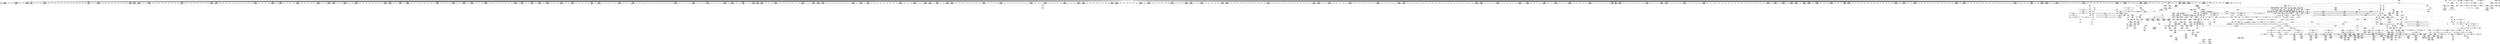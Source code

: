 digraph {
	CE0x3cda570 [shape=record,shape=Mrecord,label="{CE0x3cda570|get_current:tmp2}"]
	CE0x3cde410 [shape=record,shape=Mrecord,label="{CE0x3cde410|_call_void___llvm_gcov_indirect_counter_increment(i32*___llvm_gcov_global_state_pred150,_i64**_getelementptr_inbounds_(_3_x_i64*_,_3_x_i64*_*___llvm_gcda_edge_table149,_i64_0,_i64_1)),_!dbg_!27749|security/selinux/hooks.c,2028|*SummSource*}"]
	CE0x3d2d420 [shape=record,shape=Mrecord,label="{CE0x3d2d420|272:_i8*,_:_CRE_1349,1350_}"]
	CE0x3d375f0 [shape=record,shape=Mrecord,label="{CE0x3d375f0|272:_i8*,_:_CRE_399,400_}"]
	CE0x3d63a40 [shape=record,shape=Mrecord,label="{CE0x3d63a40|8:_i32,_:_CRE_200,208_|*MultipleSource*|security/selinux/hooks.c,1865|*LoadInst*|security/selinux/hooks.c,1865|security/selinux/hooks.c,1866}"]
	CE0x3d47760 [shape=record,shape=Mrecord,label="{CE0x3d47760|272:_i8*,_:_CRE_1848,1856_|*MultipleSource*|Function::selinux_quotactl&Arg::sb::|Function::superblock_has_perm&Arg::sb::|security/selinux/hooks.c,1865}"]
	CE0x3d220f0 [shape=record,shape=Mrecord,label="{CE0x3d220f0|272:_i8*,_:_CRE_312,320_|*MultipleSource*|Function::selinux_quotactl&Arg::sb::|Function::superblock_has_perm&Arg::sb::|security/selinux/hooks.c,1865}"]
	CE0x3d14d80 [shape=record,shape=Mrecord,label="{CE0x3d14d80|__llvm_gcov_indirect_counter_increment:tmp1|*SummSource*}"]
	CE0x3d3e540 [shape=record,shape=Mrecord,label="{CE0x3d3e540|272:_i8*,_:_CRE_617,618_}"]
	CE0x3caa2c0 [shape=record,shape=Mrecord,label="{CE0x3caa2c0|selinux_quotactl:bb}"]
	CE0x3ce59b0 [shape=record,shape=Mrecord,label="{CE0x3ce59b0|0:_i8,_:_GCMR_selinux_quotactl.__warned_internal_global_i8_0,_section_.data.unlikely_,_align_1:_elem_0:default:}"]
	CE0x3d41630 [shape=record,shape=Mrecord,label="{CE0x3d41630|272:_i8*,_:_CRE_1211,1212_}"]
	CE0x3cfb840 [shape=record,shape=Mrecord,label="{CE0x3cfb840|avc_has_perm:entry}"]
	CE0x3cd1410 [shape=record,shape=Mrecord,label="{CE0x3cd1410|i64*_getelementptr_inbounds_(_2_x_i64_,_2_x_i64_*___llvm_gcov_ctr151,_i64_0,_i64_0)|*Constant*|*SummSource*}"]
	CE0x3d34930 [shape=record,shape=Mrecord,label="{CE0x3d34930|272:_i8*,_:_CRE_1680,1681_}"]
	CE0x3cac040 [shape=record,shape=Mrecord,label="{CE0x3cac040|GLOBAL:current_task|Global_var:current_task|*SummSource*}"]
	CE0x3cfdba0 [shape=record,shape=Mrecord,label="{CE0x3cfdba0|i32_256|*Constant*|*SummSink*}"]
	CE0x51f7ad0 [shape=record,shape=Mrecord,label="{CE0x51f7ad0|i8_1|*Constant*|*SummSink*}"]
	CE0x3d1df00 [shape=record,shape=Mrecord,label="{CE0x3d1df00|selinux_quotactl:retval.0}"]
	CE0x3d351b0 [shape=record,shape=Mrecord,label="{CE0x3d351b0|272:_i8*,_:_CRE_1688,1696_|*MultipleSource*|Function::selinux_quotactl&Arg::sb::|Function::superblock_has_perm&Arg::sb::|security/selinux/hooks.c,1865}"]
	CE0x3d61170 [shape=record,shape=Mrecord,label="{CE0x3d61170|8:_i32,_:_CRE_54,55_}"]
	CE0x3d2e850 [shape=record,shape=Mrecord,label="{CE0x3d2e850|272:_i8*,_:_CRE_1368,1369_}"]
	CE0x3d2eeb0 [shape=record,shape=Mrecord,label="{CE0x3d2eeb0|272:_i8*,_:_CRE_1374,1375_}"]
	CE0x3d3cbc0 [shape=record,shape=Mrecord,label="{CE0x3d3cbc0|272:_i8*,_:_CRE_593,594_}"]
	CE0x3d68d10 [shape=record,shape=Mrecord,label="{CE0x3d68d10|avc_has_perm:ssid|Function::avc_has_perm&Arg::ssid::|*SummSink*}"]
	CE0x3d41cb0 [shape=record,shape=Mrecord,label="{CE0x3d41cb0|272:_i8*,_:_CRE_1218,1219_}"]
	CE0x3cfa190 [shape=record,shape=Mrecord,label="{CE0x3cfa190|cred_sid:bb|*SummSource*}"]
	CE0x3d38430 [shape=record,shape=Mrecord,label="{CE0x3d38430|cred_sid:tmp}"]
	CE0x3d21f20 [shape=record,shape=Mrecord,label="{CE0x3d21f20|272:_i8*,_:_CRE_304,312_|*MultipleSource*|Function::selinux_quotactl&Arg::sb::|Function::superblock_has_perm&Arg::sb::|security/selinux/hooks.c,1865}"]
	CE0x3cad980 [shape=record,shape=Mrecord,label="{CE0x3cad980|i64_4|*Constant*|*SummSink*}"]
	CE0x3d2b770 [shape=record,shape=Mrecord,label="{CE0x3d2b770|272:_i8*,_:_CRE_1322,1323_}"]
	CE0x3d650c0 [shape=record,shape=Mrecord,label="{CE0x3d650c0|8:_i32,_:_CRE_226,227_}"]
	CE0x3d18e90 [shape=record,shape=Mrecord,label="{CE0x3d18e90|272:_i8*,_:_CRE_458,459_}"]
	CE0x3cfd840 [shape=record,shape=Mrecord,label="{CE0x3cfd840|superblock_has_perm:sb|Function::superblock_has_perm&Arg::sb::|*SummSink*}"]
	CE0x3d222c0 [shape=record,shape=Mrecord,label="{CE0x3d222c0|272:_i8*,_:_CRE_320,328_|*MultipleSource*|Function::selinux_quotactl&Arg::sb::|Function::superblock_has_perm&Arg::sb::|security/selinux/hooks.c,1865}"]
	CE0x3cf52d0 [shape=record,shape=Mrecord,label="{CE0x3cf52d0|i32_22|*Constant*}"]
	CE0x3d44c80 [shape=record,shape=Mrecord,label="{CE0x3d44c80|272:_i8*,_:_CRE_1263,1264_}"]
	CE0x3cb48b0 [shape=record,shape=Mrecord,label="{CE0x3cb48b0|selinux_quotactl:tobool1|security/selinux/hooks.c,2016|*SummSink*}"]
	CE0x3d454f0 [shape=record,shape=Mrecord,label="{CE0x3d454f0|superblock_has_perm:tmp|*SummSource*}"]
	CE0x3caab00 [shape=record,shape=Mrecord,label="{CE0x3caab00|selinux_quotactl:tmp|*SummSink*}"]
	CE0x3cecc50 [shape=record,shape=Mrecord,label="{CE0x3cecc50|i32_512|*Constant*|*SummSource*}"]
	CE0x3cda740 [shape=record,shape=Mrecord,label="{CE0x3cda740|get_current:tmp3}"]
	CE0x3d330c0 [shape=record,shape=Mrecord,label="{CE0x3d330c0|272:_i8*,_:_CRE_1657,1658_}"]
	CE0x3ceefc0 [shape=record,shape=Mrecord,label="{CE0x3ceefc0|i64**_getelementptr_inbounds_(_3_x_i64*_,_3_x_i64*_*___llvm_gcda_edge_table149,_i64_0,_i64_2)|*Constant*}"]
	CE0x3ca83c0 [shape=record,shape=Mrecord,label="{CE0x3ca83c0|selinux_quotactl:land.lhs.true2}"]
	CE0x3d39c50 [shape=record,shape=Mrecord,label="{CE0x3d39c50|272:_i8*,_:_CRE_512,528_|*MultipleSource*|Function::selinux_quotactl&Arg::sb::|Function::superblock_has_perm&Arg::sb::|security/selinux/hooks.c,1865}"]
	CE0x3cd4540 [shape=record,shape=Mrecord,label="{CE0x3cd4540|superblock_has_perm:call|security/selinux/hooks.c,1863|*SummSource*}"]
	CE0x3d62490 [shape=record,shape=Mrecord,label="{CE0x3d62490|8:_i32,_:_CRE_103,104_}"]
	CE0x3cde500 [shape=record,shape=Mrecord,label="{CE0x3cde500|_call_void___llvm_gcov_indirect_counter_increment(i32*___llvm_gcov_global_state_pred150,_i64**_getelementptr_inbounds_(_3_x_i64*_,_3_x_i64*_*___llvm_gcda_edge_table149,_i64_0,_i64_1)),_!dbg_!27749|security/selinux/hooks.c,2028|*SummSink*}"]
	CE0x3d4a500 [shape=record,shape=Mrecord,label="{CE0x3d4a500|superblock_has_perm:tmp4|*LoadInst*|security/selinux/hooks.c,1865|*SummSink*}"]
	CE0x3d32a60 [shape=record,shape=Mrecord,label="{CE0x3d32a60|272:_i8*,_:_CRE_1651,1652_}"]
	CE0x3cbd310 [shape=record,shape=Mrecord,label="{CE0x3cbd310|272:_i8*,_:_CRE_112,120_|*MultipleSource*|Function::selinux_quotactl&Arg::sb::|Function::superblock_has_perm&Arg::sb::|security/selinux/hooks.c,1865}"]
	CE0x3cd4900 [shape=record,shape=Mrecord,label="{CE0x3cd4900|GLOBAL:cred_sid|*Constant*|*SummSink*}"]
	CE0x3d4a6b0 [shape=record,shape=Mrecord,label="{CE0x3d4a6b0|8:_i32,_:_CRE_0,8_|*MultipleSource*|security/selinux/hooks.c,1865|*LoadInst*|security/selinux/hooks.c,1865|security/selinux/hooks.c,1866}"]
	CE0x3cab080 [shape=record,shape=Mrecord,label="{CE0x3cab080|i64_1|*Constant*}"]
	CE0x3d15b90 [shape=record,shape=Mrecord,label="{CE0x3d15b90|272:_i8*,_:_CRE_410,411_}"]
	CE0x3ccaef0 [shape=record,shape=Mrecord,label="{CE0x3ccaef0|i1_true|*Constant*|*SummSink*}"]
	CE0x3cd8af0 [shape=record,shape=Mrecord,label="{CE0x3cd8af0|_ret_i32_%tmp6,_!dbg_!27716|security/selinux/hooks.c,197|*SummSource*}"]
	CE0x3d44510 [shape=record,shape=Mrecord,label="{CE0x3d44510|272:_i8*,_:_CRE_1256,1257_}"]
	CE0x3cef3a0 [shape=record,shape=Mrecord,label="{CE0x3cef3a0|i64**_getelementptr_inbounds_(_3_x_i64*_,_3_x_i64*_*___llvm_gcda_edge_table149,_i64_0,_i64_2)|*Constant*|*SummSource*}"]
	CE0x3d62120 [shape=record,shape=Mrecord,label="{CE0x3d62120|8:_i32,_:_CRE_100,101_}"]
	CE0x3d3a280 [shape=record,shape=Mrecord,label="{CE0x3d3a280|272:_i8*,_:_CRE_544,552_|*MultipleSource*|Function::selinux_quotactl&Arg::sb::|Function::superblock_has_perm&Arg::sb::|security/selinux/hooks.c,1865}"]
	CE0x3d3a6a0 [shape=record,shape=Mrecord,label="{CE0x3d3a6a0|272:_i8*,_:_CRE_560,561_}"]
	CE0x3d332e0 [shape=record,shape=Mrecord,label="{CE0x3d332e0|272:_i8*,_:_CRE_1659,1660_}"]
	CE0x3d3aac0 [shape=record,shape=Mrecord,label="{CE0x3d3aac0|272:_i8*,_:_CRE_562,563_}"]
	CE0x3d44b70 [shape=record,shape=Mrecord,label="{CE0x3d44b70|272:_i8*,_:_CRE_1262,1263_}"]
	CE0x3cd3b10 [shape=record,shape=Mrecord,label="{CE0x3cd3b10|superblock_has_perm:tmp2|*SummSink*}"]
	CE0x3d3ddd0 [shape=record,shape=Mrecord,label="{CE0x3d3ddd0|272:_i8*,_:_CRE_610,611_}"]
	CE0x3d43da0 [shape=record,shape=Mrecord,label="{CE0x3d43da0|272:_i8*,_:_CRE_1249,1250_}"]
	CE0x3d663e0 [shape=record,shape=Mrecord,label="{CE0x3d663e0|8:_i32,_:_CRE_244,245_}"]
	CE0x3cb4b70 [shape=record,shape=Mrecord,label="{CE0x3cb4b70|GLOBAL:get_current|*Constant*|*SummSink*}"]
	CE0x3cef610 [shape=record,shape=Mrecord,label="{CE0x3cef610|selinux_quotactl:tmp28|security/selinux/hooks.c,2033}"]
	CE0x3d17950 [shape=record,shape=Mrecord,label="{CE0x3d17950|272:_i8*,_:_CRE_438,439_}"]
	CE0x3cf8570 [shape=record,shape=Mrecord,label="{CE0x3cf8570|cred_sid:tmp2|*SummSink*}"]
	CE0x3d68910 [shape=record,shape=Mrecord,label="{CE0x3d68910|8:_i32,_:_CRE_279,280_}"]
	CE0x3d2bff0 [shape=record,shape=Mrecord,label="{CE0x3d2bff0|272:_i8*,_:_CRE_1330,1331_}"]
	CE0x3ccd460 [shape=record,shape=Mrecord,label="{CE0x3ccd460|selinux_quotactl:tmp2}"]
	CE0x3cd5370 [shape=record,shape=Mrecord,label="{CE0x3cd5370|i64*_getelementptr_inbounds_(_27_x_i64_,_27_x_i64_*___llvm_gcov_ctr148,_i64_0,_i64_8)|*Constant*|*SummSink*}"]
	CE0x3d60970 [shape=record,shape=Mrecord,label="{CE0x3d60970|8:_i32,_:_CRE_46,47_}"]
	CE0x3cbde60 [shape=record,shape=Mrecord,label="{CE0x3cbde60|cred_sid:tmp6|security/selinux/hooks.c,197}"]
	CE0x3cc9fb0 [shape=record,shape=Mrecord,label="{CE0x3cc9fb0|i64_1|*Constant*|*SummSink*}"]
	CE0x3d27da0 [shape=record,shape=Mrecord,label="{CE0x3d27da0|__llvm_gcov_indirect_counter_increment:tmp3|*SummSink*}"]
	CE0x3cdb1d0 [shape=record,shape=Mrecord,label="{CE0x3cdb1d0|8:_i32,_:_CRE_75,76_}"]
	CE0x3cd76a0 [shape=record,shape=Mrecord,label="{CE0x3cd76a0|i1_true|*Constant*}"]
	CE0x3ca8910 [shape=record,shape=Mrecord,label="{CE0x3ca8910|selinux_quotactl:return}"]
	CE0x3d3ccd0 [shape=record,shape=Mrecord,label="{CE0x3d3ccd0|272:_i8*,_:_CRE_594,595_}"]
	CE0x3cae4d0 [shape=record,shape=Mrecord,label="{CE0x3cae4d0|selinux_quotactl:tmp22|security/selinux/hooks.c,2019}"]
	CE0x3cc69f0 [shape=record,shape=Mrecord,label="{CE0x3cc69f0|_call_void_lockdep_rcu_suspicious(i8*_getelementptr_inbounds_(_25_x_i8_,_25_x_i8_*_.str3,_i32_0,_i32_0),_i32_2016,_i8*_getelementptr_inbounds_(_45_x_i8_,_45_x_i8_*_.str12,_i32_0,_i32_0))_#10,_!dbg_!27731|security/selinux/hooks.c,2016|*SummSource*}"]
	CE0x3ccfb00 [shape=record,shape=Mrecord,label="{CE0x3ccfb00|_call_void___llvm_gcov_indirect_counter_increment(i32*___llvm_gcov_global_state_pred150,_i64**_getelementptr_inbounds_(_3_x_i64*_,_3_x_i64*_*___llvm_gcda_edge_table149,_i64_0,_i64_2)),_!dbg_!27753|security/selinux/hooks.c,2033}"]
	CE0x3cae760 [shape=record,shape=Mrecord,label="{CE0x3cae760|selinux_quotactl:tmp22|security/selinux/hooks.c,2019|*SummSource*}"]
	CE0x3cda920 [shape=record,shape=Mrecord,label="{CE0x3cda920|8:_i32,_:_CRE_16,20_|*MultipleSource*|security/selinux/hooks.c,1865|*LoadInst*|security/selinux/hooks.c,1865|security/selinux/hooks.c,1866}"]
	CE0x3ca99d0 [shape=record,shape=Mrecord,label="{CE0x3ca99d0|selinux_quotactl:tobool|security/selinux/hooks.c,2016}"]
	CE0x3d60160 [shape=record,shape=Mrecord,label="{CE0x3d60160|8:_i32,_:_CRE_37,38_}"]
	CE0x3d3c120 [shape=record,shape=Mrecord,label="{CE0x3d3c120|272:_i8*,_:_CRE_583,584_}"]
	CE0x3d20a20 [shape=record,shape=Mrecord,label="{CE0x3d20a20|i64*_getelementptr_inbounds_(_2_x_i64_,_2_x_i64_*___llvm_gcov_ctr98,_i64_0,_i64_0)|*Constant*}"]
	CE0x3cdd7d0 [shape=record,shape=Mrecord,label="{CE0x3cdd7d0|272:_i8*,_:_CRE_208,216_|*MultipleSource*|Function::selinux_quotactl&Arg::sb::|Function::superblock_has_perm&Arg::sb::|security/selinux/hooks.c,1865}"]
	"CONST[source:2(external),value:2(dynamic)][purpose:{subject}][SrcIdx:11]"
	CE0x3d30b90 [shape=record,shape=Mrecord,label="{CE0x3d30b90|272:_i8*,_:_CRE_1622,1623_}"]
	CE0x3cb86c0 [shape=record,shape=Mrecord,label="{CE0x3cb86c0|selinux_quotactl:tmp17|security/selinux/hooks.c,2016}"]
	CE0x3cfb280 [shape=record,shape=Mrecord,label="{CE0x3cfb280|superblock_has_perm:call2|security/selinux/hooks.c,1866}"]
	CE0x3cabe80 [shape=record,shape=Mrecord,label="{CE0x3cabe80|get_current:tmp4|./arch/x86/include/asm/current.h,14|*SummSink*}"]
	CE0x3d13fe0 [shape=record,shape=Mrecord,label="{CE0x3d13fe0|get_current:tmp}"]
	CE0x3cad2e0 [shape=record,shape=Mrecord,label="{CE0x3cad2e0|i32_0|*Constant*|*SummSink*}"]
	CE0x3cc8b00 [shape=record,shape=Mrecord,label="{CE0x3cc8b00|COLLAPSED:_GCMRE_current_task_external_global_%struct.task_struct*:_elem_0::|security/selinux/hooks.c,2016}"]
	CE0x3d62320 [shape=record,shape=Mrecord,label="{CE0x3d62320|8:_i32,_:_CRE_102,103_}"]
	CE0x3d43300 [shape=record,shape=Mrecord,label="{CE0x3d43300|272:_i8*,_:_CRE_1239,1240_}"]
	CE0x3d343e0 [shape=record,shape=Mrecord,label="{CE0x3d343e0|272:_i8*,_:_CRE_1675,1676_}"]
	CE0x3cb7b60 [shape=record,shape=Mrecord,label="{CE0x3cb7b60|selinux_quotactl:tmp2|*SummSource*}"]
	CE0x3d64ea0 [shape=record,shape=Mrecord,label="{CE0x3d64ea0|8:_i32,_:_CRE_224,225_}"]
	CE0x3cf56a0 [shape=record,shape=Mrecord,label="{CE0x3cf56a0|COLLAPSED:_CMRE:_elem_0::|security/selinux/hooks.c,196}"]
	CE0x3d2cfe0 [shape=record,shape=Mrecord,label="{CE0x3d2cfe0|272:_i8*,_:_CRE_1345,1346_}"]
	CE0x3d3ad80 [shape=record,shape=Mrecord,label="{CE0x3d3ad80|272:_i8*,_:_CRE_564,565_}"]
	CE0x3cf9270 [shape=record,shape=Mrecord,label="{CE0x3cf9270|avc_has_perm:requested|Function::avc_has_perm&Arg::requested::}"]
	CE0x3cbdfd0 [shape=record,shape=Mrecord,label="{CE0x3cbdfd0|cred_sid:tmp6|security/selinux/hooks.c,197|*SummSource*}"]
	CE0x3d68800 [shape=record,shape=Mrecord,label="{CE0x3d68800|8:_i32,_:_CRE_278,279_}"]
	CE0x3cd6030 [shape=record,shape=Mrecord,label="{CE0x3cd6030|%struct.task_struct*_(%struct.task_struct**)*_asm_movq_%gs:$_1:P_,$0_,_r,im,_dirflag_,_fpsr_,_flags_}"]
	CE0x3d61670 [shape=record,shape=Mrecord,label="{CE0x3d61670|8:_i32,_:_CRE_59,60_}"]
	CE0x3cec5b0 [shape=record,shape=Mrecord,label="{CE0x3cec5b0|selinux_quotactl:tmp29|security/selinux/hooks.c,2033|*SummSink*}"]
	CE0x3cafa70 [shape=record,shape=Mrecord,label="{CE0x3cafa70|GLOBAL:__llvm_gcov_global_state_pred150|Global_var:__llvm_gcov_global_state_pred150|*SummSink*}"]
	CE0x3d394e0 [shape=record,shape=Mrecord,label="{CE0x3d394e0|8:_i32,_:_CRE_12,16_|*MultipleSource*|security/selinux/hooks.c,1865|*LoadInst*|security/selinux/hooks.c,1865|security/selinux/hooks.c,1866}"]
	CE0x3d194f0 [shape=record,shape=Mrecord,label="{CE0x3d194f0|272:_i8*,_:_CRE_464,472_|*MultipleSource*|Function::selinux_quotactl&Arg::sb::|Function::superblock_has_perm&Arg::sb::|security/selinux/hooks.c,1865}"]
	CE0x3d403a0 [shape=record,shape=Mrecord,label="{CE0x3d403a0|272:_i8*,_:_CRE_704,708_|*MultipleSource*|Function::selinux_quotactl&Arg::sb::|Function::superblock_has_perm&Arg::sb::|security/selinux/hooks.c,1865}"]
	CE0x3cb4570 [shape=record,shape=Mrecord,label="{CE0x3cb4570|selinux_quotactl:sb|Function::selinux_quotactl&Arg::sb::|*SummSource*}"]
	CE0x3cc2560 [shape=record,shape=Mrecord,label="{CE0x3cc2560|i64*_getelementptr_inbounds_(_27_x_i64_,_27_x_i64_*___llvm_gcov_ctr148,_i64_0,_i64_22)|*Constant*|*SummSink*}"]
	CE0x3d1c340 [shape=record,shape=Mrecord,label="{CE0x3d1c340|i64*_getelementptr_inbounds_(_27_x_i64_,_27_x_i64_*___llvm_gcov_ctr148,_i64_0,_i64_24)|*Constant*|*SummSource*}"]
	CE0x3d26530 [shape=record,shape=Mrecord,label="{CE0x3d26530|superblock_has_perm:tmp2|*SummSource*}"]
	CE0x3d14670 [shape=record,shape=Mrecord,label="{CE0x3d14670|i64*_getelementptr_inbounds_(_2_x_i64_,_2_x_i64_*___llvm_gcov_ctr98,_i64_0,_i64_1)|*Constant*|*SummSource*}"]
	CE0x3d61370 [shape=record,shape=Mrecord,label="{CE0x3d61370|8:_i32,_:_CRE_56,57_}"]
	CE0x3d13bc0 [shape=record,shape=Mrecord,label="{CE0x3d13bc0|superblock_has_perm:sid1|security/selinux/hooks.c,1866|*SummSource*}"]
	CE0x3d66d70 [shape=record,shape=Mrecord,label="{CE0x3d66d70|8:_i32,_:_CRE_253,254_}"]
	CE0x3d2f4c0 [shape=record,shape=Mrecord,label="{CE0x3d2f4c0|272:_i8*,_:_CRE_1536,1568_|*MultipleSource*|Function::selinux_quotactl&Arg::sb::|Function::superblock_has_perm&Arg::sb::|security/selinux/hooks.c,1865}"]
	CE0x3d33d80 [shape=record,shape=Mrecord,label="{CE0x3d33d80|272:_i8*,_:_CRE_1669,1670_}"]
	CE0x3d604a0 [shape=record,shape=Mrecord,label="{CE0x3d604a0|8:_i32,_:_CRE_41,42_}"]
	CE0x3d32620 [shape=record,shape=Mrecord,label="{CE0x3d32620|272:_i8*,_:_CRE_1647,1648_}"]
	CE0x3cef480 [shape=record,shape=Mrecord,label="{CE0x3cef480|i64*_getelementptr_inbounds_(_27_x_i64_,_27_x_i64_*___llvm_gcov_ctr148,_i64_0,_i64_23)|*Constant*}"]
	CE0x3ccd6d0 [shape=record,shape=Mrecord,label="{CE0x3ccd6d0|i64_11|*Constant*|*SummSink*}"]
	CE0x3d64840 [shape=record,shape=Mrecord,label="{CE0x3d64840|8:_i32,_:_CRE_218,219_}"]
	"CONST[source:0(mediator),value:2(dynamic)][purpose:{subject}][SrcIdx:12]"
	CE0x3ca2ee0 [shape=record,shape=Mrecord,label="{CE0x3ca2ee0|selinux_quotactl:land.lhs.true}"]
	CE0x3cf5630 [shape=record,shape=Mrecord,label="{CE0x3cf5630|i32_22|*Constant*|*SummSource*}"]
	CE0x3d1f860 [shape=record,shape=Mrecord,label="{CE0x3d1f860|selinux_quotactl:tmp34|security/selinux/hooks.c,2040|*SummSink*}"]
	CE0x3cb5260 [shape=record,shape=Mrecord,label="{CE0x3cb5260|selinux_quotactl:sw.bb|*SummSink*}"]
	CE0x3cd8320 [shape=record,shape=Mrecord,label="{CE0x3cd8320|i64*_getelementptr_inbounds_(_27_x_i64_,_27_x_i64_*___llvm_gcov_ctr148,_i64_0,_i64_12)|*Constant*|*SummSink*}"]
	CE0x3cfd190 [shape=record,shape=Mrecord,label="{CE0x3cfd190|superblock_has_perm:cred|Function::superblock_has_perm&Arg::cred::}"]
	CE0x3d2b220 [shape=record,shape=Mrecord,label="{CE0x3d2b220|272:_i8*,_:_CRE_1317,1318_}"]
	CE0x3cd5f00 [shape=record,shape=Mrecord,label="{CE0x3cd5f00|GLOBAL:lockdep_rcu_suspicious|*Constant*|*SummSource*}"]
	CE0x3d2c650 [shape=record,shape=Mrecord,label="{CE0x3d2c650|272:_i8*,_:_CRE_1336,1337_}"]
	CE0x3d16960 [shape=record,shape=Mrecord,label="{CE0x3d16960|272:_i8*,_:_CRE_423,424_}"]
	CE0x3d44a60 [shape=record,shape=Mrecord,label="{CE0x3d44a60|272:_i8*,_:_CRE_1261,1262_}"]
	CE0x3d68c40 [shape=record,shape=Mrecord,label="{CE0x3d68c40|superblock_has_perm:tmp6|security/selinux/hooks.c,1866|*SummSource*}"]
	CE0x3d2ccb0 [shape=record,shape=Mrecord,label="{CE0x3d2ccb0|272:_i8*,_:_CRE_1342,1343_}"]
	CE0x3d62e40 [shape=record,shape=Mrecord,label="{CE0x3d62e40|8:_i32,_:_CRE_144,152_|*MultipleSource*|security/selinux/hooks.c,1865|*LoadInst*|security/selinux/hooks.c,1865|security/selinux/hooks.c,1866}"]
	CE0x3d1a6d0 [shape=record,shape=Mrecord,label="{CE0x3d1a6d0|superblock_has_perm:tmp1}"]
	CE0x3d1f4d0 [shape=record,shape=Mrecord,label="{CE0x3d1f4d0|selinux_quotactl:tmp34|security/selinux/hooks.c,2040}"]
	CE0x3d3ae30 [shape=record,shape=Mrecord,label="{CE0x3d3ae30|272:_i8*,_:_CRE_565,566_}"]
	CE0x3d685e0 [shape=record,shape=Mrecord,label="{CE0x3d685e0|8:_i32,_:_CRE_276,277_}"]
	CE0x3d43fc0 [shape=record,shape=Mrecord,label="{CE0x3d43fc0|272:_i8*,_:_CRE_1251,1252_}"]
	CE0x3d44620 [shape=record,shape=Mrecord,label="{CE0x3d44620|272:_i8*,_:_CRE_1257,1258_}"]
	CE0x3d3efe0 [shape=record,shape=Mrecord,label="{CE0x3d3efe0|272:_i8*,_:_CRE_627,628_}"]
	CE0x3d295a0 [shape=record,shape=Mrecord,label="{CE0x3d295a0|272:_i8*,_:_CRE_1272,1273_}"]
	CE0x3d41000 [shape=record,shape=Mrecord,label="{CE0x3d41000|272:_i8*,_:_CRE_1208,1209_}"]
	CE0x3cb68d0 [shape=record,shape=Mrecord,label="{CE0x3cb68d0|__llvm_gcov_indirect_counter_increment:predecessor|Function::__llvm_gcov_indirect_counter_increment&Arg::predecessor::}"]
	CE0x3d3f420 [shape=record,shape=Mrecord,label="{CE0x3d3f420|272:_i8*,_:_CRE_631,632_}"]
	"CONST[source:0(mediator),value:0(static)][purpose:{operation}][SrcIdx:10]"
	CE0x3d40df0 [shape=record,shape=Mrecord,label="{CE0x3d40df0|272:_i8*,_:_CRE_896,1208_|*MultipleSource*|Function::selinux_quotactl&Arg::sb::|Function::superblock_has_perm&Arg::sb::|security/selinux/hooks.c,1865}"]
	CE0x3d49ab0 [shape=record,shape=Mrecord,label="{CE0x3d49ab0|272:_i8*,_:_CRE_2256,2264_|*MultipleSource*|Function::selinux_quotactl&Arg::sb::|Function::superblock_has_perm&Arg::sb::|security/selinux/hooks.c,1865}"]
	CE0x3d3cde0 [shape=record,shape=Mrecord,label="{CE0x3d3cde0|272:_i8*,_:_CRE_595,596_}"]
	CE0x3d16c90 [shape=record,shape=Mrecord,label="{CE0x3d16c90|272:_i8*,_:_CRE_426,427_}"]
	CE0x3ccff20 [shape=record,shape=Mrecord,label="{CE0x3ccff20|selinux_quotactl:tmp15|security/selinux/hooks.c,2016}"]
	CE0x3d296b0 [shape=record,shape=Mrecord,label="{CE0x3d296b0|272:_i8*,_:_CRE_1273,1274_}"]
	CE0x3d1ff30 [shape=record,shape=Mrecord,label="{CE0x3d1ff30|selinux_quotactl:tmp35|security/selinux/hooks.c,2040|*SummSource*}"]
	CE0x3ce46a0 [shape=record,shape=Mrecord,label="{CE0x3ce46a0|selinux_quotactl:tmp8|security/selinux/hooks.c,2016}"]
	CE0x3d2ade0 [shape=record,shape=Mrecord,label="{CE0x3d2ade0|272:_i8*,_:_CRE_1313,1314_}"]
	CE0x3d310e0 [shape=record,shape=Mrecord,label="{CE0x3d310e0|272:_i8*,_:_CRE_1627,1628_}"]
	CE0x3d148d0 [shape=record,shape=Mrecord,label="{CE0x3d148d0|i64_1|*Constant*}"]
	CE0x3cc1cd0 [shape=record,shape=Mrecord,label="{CE0x3cc1cd0|cred_sid:tmp5|security/selinux/hooks.c,196}"]
	CE0x3d1dca0 [shape=record,shape=Mrecord,label="{CE0x3d1dca0|i64*_getelementptr_inbounds_(_27_x_i64_,_27_x_i64_*___llvm_gcov_ctr148,_i64_0,_i64_25)|*Constant*|*SummSink*}"]
	CE0x3d29490 [shape=record,shape=Mrecord,label="{CE0x3d29490|272:_i8*,_:_CRE_1271,1272_}"]
	CE0x3cc6f10 [shape=record,shape=Mrecord,label="{CE0x3cc6f10|selinux_quotactl:tmp10|security/selinux/hooks.c,2016|*SummSink*}"]
	CE0x3d17620 [shape=record,shape=Mrecord,label="{CE0x3d17620|272:_i8*,_:_CRE_435,436_}"]
	CE0x3d217e0 [shape=record,shape=Mrecord,label="{CE0x3d217e0|272:_i8*,_:_CRE_272,280_|*MultipleSource*|Function::selinux_quotactl&Arg::sb::|Function::superblock_has_perm&Arg::sb::|security/selinux/hooks.c,1865}"]
	CE0x3d1bf30 [shape=record,shape=Mrecord,label="{CE0x3d1bf30|i64**_getelementptr_inbounds_(_3_x_i64*_,_3_x_i64*_*___llvm_gcda_edge_table149,_i64_0,_i64_0)|*Constant*|*SummSink*}"]
	CE0x3cc4620 [shape=record,shape=Mrecord,label="{CE0x3cc4620|selinux_quotactl:tmp3|*SummSource*}"]
	CE0x3d660b0 [shape=record,shape=Mrecord,label="{CE0x3d660b0|8:_i32,_:_CRE_241,242_}"]
	CE0x3cb5000 [shape=record,shape=Mrecord,label="{CE0x3cb5000|get_current:entry|*SummSink*}"]
	CE0x3ccc840 [shape=record,shape=Mrecord,label="{CE0x3ccc840|selinux_quotactl:cred4|security/selinux/hooks.c,2016|*SummSink*}"]
	CE0x3caeb00 [shape=record,shape=Mrecord,label="{CE0x3caeb00|selinux_quotactl:call9|security/selinux/hooks.c,2028|*SummSource*}"]
	CE0x3d60870 [shape=record,shape=Mrecord,label="{CE0x3d60870|8:_i32,_:_CRE_45,46_}"]
	CE0x3d1d950 [shape=record,shape=Mrecord,label="{CE0x3d1d950|i64*_getelementptr_inbounds_(_27_x_i64_,_27_x_i64_*___llvm_gcov_ctr148,_i64_0,_i64_25)|*Constant*}"]
	CE0x3d44840 [shape=record,shape=Mrecord,label="{CE0x3d44840|272:_i8*,_:_CRE_1259,1260_}"]
	CE0x3d64730 [shape=record,shape=Mrecord,label="{CE0x3d64730|8:_i32,_:_CRE_217,218_}"]
	CE0x3cbf050 [shape=record,shape=Mrecord,label="{CE0x3cbf050|i64**_getelementptr_inbounds_(_3_x_i64*_,_3_x_i64*_*___llvm_gcda_edge_table149,_i64_0,_i64_1)|*Constant*|*SummSink*}"]
	CE0x3d47b80 [shape=record,shape=Mrecord,label="{CE0x3d47b80|272:_i8*,_:_CRE_1864,1872_|*MultipleSource*|Function::selinux_quotactl&Arg::sb::|Function::superblock_has_perm&Arg::sb::|security/selinux/hooks.c,1865}"]
	CE0x3d1f9e0 [shape=record,shape=Mrecord,label="{CE0x3d1f9e0|_ret_i32_%retval.0,_!dbg_!27760|security/selinux/hooks.c,2040}"]
	CE0x3d170d0 [shape=record,shape=Mrecord,label="{CE0x3d170d0|272:_i8*,_:_CRE_430,431_}"]
	CE0x3d3e870 [shape=record,shape=Mrecord,label="{CE0x3d3e870|272:_i8*,_:_CRE_620,621_}"]
	CE0x3d33720 [shape=record,shape=Mrecord,label="{CE0x3d33720|272:_i8*,_:_CRE_1663,1664_}"]
	CE0x3d1e5c0 [shape=record,shape=Mrecord,label="{CE0x3d1e5c0|selinux_quotactl:tmp33|security/selinux/hooks.c,2039|*SummSink*}"]
	CE0x3d3d440 [shape=record,shape=Mrecord,label="{CE0x3d3d440|272:_i8*,_:_CRE_601,602_}"]
	CE0x3cc71d0 [shape=record,shape=Mrecord,label="{CE0x3cc71d0|selinux_quotactl:tmp11|security/selinux/hooks.c,2016}"]
	CE0x3d48e50 [shape=record,shape=Mrecord,label="{CE0x3d48e50|272:_i8*,_:_CRE_1920,1928_|*MultipleSource*|Function::selinux_quotactl&Arg::sb::|Function::superblock_has_perm&Arg::sb::|security/selinux/hooks.c,1865}"]
	CE0x3d3f200 [shape=record,shape=Mrecord,label="{CE0x3d3f200|272:_i8*,_:_CRE_629,630_}"]
	CE0x3d39e60 [shape=record,shape=Mrecord,label="{CE0x3d39e60|272:_i8*,_:_CRE_528,536_|*MultipleSource*|Function::selinux_quotactl&Arg::sb::|Function::superblock_has_perm&Arg::sb::|security/selinux/hooks.c,1865}"]
	CE0x3d64040 [shape=record,shape=Mrecord,label="{CE0x3d64040|8:_i32,_:_CRE_210,211_}"]
	CE0x3d18500 [shape=record,shape=Mrecord,label="{CE0x3d18500|272:_i8*,_:_CRE_449,450_}"]
	CE0x3d193e0 [shape=record,shape=Mrecord,label="{CE0x3d193e0|272:_i8*,_:_CRE_463,464_}"]
	CE0x3cb8100 [shape=record,shape=Mrecord,label="{CE0x3cb8100|selinux_quotactl:tmp2|*SummSink*}"]
	CE0x3d34f90 [shape=record,shape=Mrecord,label="{CE0x3d34f90|272:_i8*,_:_CRE_1686,1687_}"]
	CE0x3cc6cb0 [shape=record,shape=Mrecord,label="{CE0x3cc6cb0|GLOBAL:lockdep_rcu_suspicious|*Constant*|*SummSink*}"]
	CE0x5baea00 [shape=record,shape=Mrecord,label="{CE0x5baea00|i64_0|*Constant*|*SummSink*}"]
	CE0x3cc8710 [shape=record,shape=Mrecord,label="{CE0x3cc8710|selinux_quotactl:tmp15|security/selinux/hooks.c,2016|*SummSink*}"]
	CE0x3d21b80 [shape=record,shape=Mrecord,label="{CE0x3d21b80|272:_i8*,_:_CRE_288,296_|*MultipleSource*|Function::selinux_quotactl&Arg::sb::|Function::superblock_has_perm&Arg::sb::|security/selinux/hooks.c,1865}"]
	CE0x3d33e90 [shape=record,shape=Mrecord,label="{CE0x3d33e90|272:_i8*,_:_CRE_1670,1671_}"]
	CE0x3d64d90 [shape=record,shape=Mrecord,label="{CE0x3d64d90|8:_i32,_:_CRE_223,224_}"]
	CE0x3d2abc0 [shape=record,shape=Mrecord,label="{CE0x3d2abc0|272:_i8*,_:_CRE_1311,1312_}"]
	CE0x3d32c80 [shape=record,shape=Mrecord,label="{CE0x3d32c80|272:_i8*,_:_CRE_1653,1654_}"]
	CE0x3d17d90 [shape=record,shape=Mrecord,label="{CE0x3d17d90|272:_i8*,_:_CRE_442,443_}"]
	CE0x3d27180 [shape=record,shape=Mrecord,label="{CE0x3d27180|superblock_has_perm:bb|*SummSink*}"]
	CE0x3d3f530 [shape=record,shape=Mrecord,label="{CE0x3d3f530|272:_i8*,_:_CRE_632,640_|*MultipleSource*|Function::selinux_quotactl&Arg::sb::|Function::superblock_has_perm&Arg::sb::|security/selinux/hooks.c,1865}"]
	CE0x3d1c870 [shape=record,shape=Mrecord,label="{CE0x3d1c870|selinux_quotactl:tmp31|security/selinux/hooks.c,2036}"]
	CE0x3cab850 [shape=record,shape=Mrecord,label="{CE0x3cab850|selinux_quotactl:tmp9|security/selinux/hooks.c,2016|*SummSource*}"]
	CE0x3d61270 [shape=record,shape=Mrecord,label="{CE0x3d61270|8:_i32,_:_CRE_55,56_}"]
	CE0x3d31300 [shape=record,shape=Mrecord,label="{CE0x3d31300|272:_i8*,_:_CRE_1629,1630_}"]
	CE0x3d244b0 [shape=record,shape=Mrecord,label="{CE0x3d244b0|272:_i8*,_:_CRE_32,40_|*MultipleSource*|Function::selinux_quotactl&Arg::sb::|Function::superblock_has_perm&Arg::sb::|security/selinux/hooks.c,1865}"]
	CE0x3d44f60 [shape=record,shape=Mrecord,label="{CE0x3d44f60|__llvm_gcov_indirect_counter_increment:counter}"]
	CE0x5bae990 [shape=record,shape=Mrecord,label="{CE0x5bae990|i64_0|*Constant*|*SummSource*}"]
	CE0x3cda650 [shape=record,shape=Mrecord,label="{CE0x3cda650|get_current:tmp2|*SummSink*}"]
	CE0x3cb6780 [shape=record,shape=Mrecord,label="{CE0x3cb6780|selinux_quotactl:do.end}"]
	CE0x3d68a20 [shape=record,shape=Mrecord,label="{CE0x3d68a20|i32_(i32,_i32,_i16,_i32,_%struct.common_audit_data*)*_bitcast_(i32_(i32,_i32,_i16,_i32,_%struct.common_audit_data.495*)*_avc_has_perm_to_i32_(i32,_i32,_i16,_i32,_%struct.common_audit_data*)*)|*Constant*}"]
	CE0x3cf8490 [shape=record,shape=Mrecord,label="{CE0x3cf8490|cred_sid:tmp2}"]
	CE0x3cbd880 [shape=record,shape=Mrecord,label="{CE0x3cbd880|272:_i8*,_:_CRE_132,136_|*MultipleSource*|Function::selinux_quotactl&Arg::sb::|Function::superblock_has_perm&Arg::sb::|security/selinux/hooks.c,1865}"]
	CE0x3cec2e0 [shape=record,shape=Mrecord,label="{CE0x3cec2e0|_call_void___llvm_gcov_indirect_counter_increment(i32*___llvm_gcov_global_state_pred150,_i64**_getelementptr_inbounds_(_3_x_i64*_,_3_x_i64*_*___llvm_gcda_edge_table149,_i64_0,_i64_2)),_!dbg_!27753|security/selinux/hooks.c,2033|*SummSink*}"]
	CE0x3cfc2a0 [shape=record,shape=Mrecord,label="{CE0x3cfc2a0|i32_1|*Constant*}"]
	CE0x3d33610 [shape=record,shape=Mrecord,label="{CE0x3d33610|272:_i8*,_:_CRE_1662,1663_}"]
	CE0x3d30db0 [shape=record,shape=Mrecord,label="{CE0x3d30db0|272:_i8*,_:_CRE_1624,1625_}"]
	CE0x3cfb730 [shape=record,shape=Mrecord,label="{CE0x3cfb730|i32_(i32,_i32,_i16,_i32,_%struct.common_audit_data*)*_bitcast_(i32_(i32,_i32,_i16,_i32,_%struct.common_audit_data.495*)*_avc_has_perm_to_i32_(i32,_i32,_i16,_i32,_%struct.common_audit_data*)*)|*Constant*|*SummSink*}"]
	CE0x3d36850 [shape=record,shape=Mrecord,label="{CE0x3d36850|272:_i8*,_:_CRE_376,380_|*MultipleSource*|Function::selinux_quotactl&Arg::sb::|Function::superblock_has_perm&Arg::sb::|security/selinux/hooks.c,1865}"]
	CE0x3d31630 [shape=record,shape=Mrecord,label="{CE0x3d31630|272:_i8*,_:_CRE_1632,1633_}"]
	CE0x3caded0 [shape=record,shape=Mrecord,label="{CE0x3caded0|selinux_quotactl:tmp20|security/selinux/hooks.c,2019|*SummSource*}"]
	CE0x3d3e210 [shape=record,shape=Mrecord,label="{CE0x3d3e210|272:_i8*,_:_CRE_614,615_}"]
	CE0x3cb5f20 [shape=record,shape=Mrecord,label="{CE0x3cb5f20|selinux_quotactl:if.then7}"]
	CE0x3d363f0 [shape=record,shape=Mrecord,label="{CE0x3d363f0|272:_i8*,_:_CRE_360,368_|*MultipleSource*|Function::selinux_quotactl&Arg::sb::|Function::superblock_has_perm&Arg::sb::|security/selinux/hooks.c,1865}"]
	CE0x3d1a740 [shape=record,shape=Mrecord,label="{CE0x3d1a740|superblock_has_perm:tmp1|*SummSource*}"]
	CE0x3d63e40 [shape=record,shape=Mrecord,label="{CE0x3d63e40|8:_i32,_:_CRE_209,210_}"]
	CE0x3cc9a00 [shape=record,shape=Mrecord,label="{CE0x3cc9a00|selinux_quotactl:call3|security/selinux/hooks.c,2016}"]
	CE0x3ca89c0 [shape=record,shape=Mrecord,label="{CE0x3ca89c0|selinux_quotactl:call|security/selinux/hooks.c,2016|*SummSource*}"]
	CE0x3d41420 [shape=record,shape=Mrecord,label="{CE0x3d41420|272:_i8*,_:_CRE_1210,1211_}"]
	CE0x3cb2720 [shape=record,shape=Mrecord,label="{CE0x3cb2720|i32_8388614|*Constant*|*SummSource*}"]
	CE0x3caf6b0 [shape=record,shape=Mrecord,label="{CE0x3caf6b0|selinux_quotactl:tmp25|security/selinux/hooks.c,2020|*SummSink*}"]
	CE0x3cb7e10 [shape=record,shape=Mrecord,label="{CE0x3cb7e10|i8*_getelementptr_inbounds_(_45_x_i8_,_45_x_i8_*_.str12,_i32_0,_i32_0)|*Constant*|*SummSource*}"]
	CE0x3d66710 [shape=record,shape=Mrecord,label="{CE0x3d66710|8:_i32,_:_CRE_247,248_}"]
	CE0x3d43a70 [shape=record,shape=Mrecord,label="{CE0x3d43a70|272:_i8*,_:_CRE_1246,1247_}"]
	CE0x3cc2f30 [shape=record,shape=Mrecord,label="{CE0x3cc2f30|_ret_%struct.task_struct*_%tmp4,_!dbg_!27714|./arch/x86/include/asm/current.h,14|*SummSink*}"]
	CE0x3d3f310 [shape=record,shape=Mrecord,label="{CE0x3d3f310|272:_i8*,_:_CRE_630,631_}"]
	CE0x3d2baa0 [shape=record,shape=Mrecord,label="{CE0x3d2baa0|272:_i8*,_:_CRE_1325,1326_}"]
	CE0x3d1bec0 [shape=record,shape=Mrecord,label="{CE0x3d1bec0|i64**_getelementptr_inbounds_(_3_x_i64*_,_3_x_i64*_*___llvm_gcda_edge_table149,_i64_0,_i64_0)|*Constant*|*SummSource*}"]
	CE0x3d63c40 [shape=record,shape=Mrecord,label="{CE0x3d63c40|8:_i32,_:_CRE_208,209_}"]
	CE0x3d61770 [shape=record,shape=Mrecord,label="{CE0x3d61770|8:_i32,_:_CRE_60,61_}"]
	CE0x3d23ac0 [shape=record,shape=Mrecord,label="{CE0x3d23ac0|272:_i8*,_:_CRE_8,16_|*MultipleSource*|Function::selinux_quotactl&Arg::sb::|Function::superblock_has_perm&Arg::sb::|security/selinux/hooks.c,1865}"]
	CE0x3d353d0 [shape=record,shape=Mrecord,label="{CE0x3d353d0|272:_i8*,_:_CRE_1704,1712_|*MultipleSource*|Function::selinux_quotactl&Arg::sb::|Function::superblock_has_perm&Arg::sb::|security/selinux/hooks.c,1865}"]
	CE0x3cfcf60 [shape=record,shape=Mrecord,label="{CE0x3cfcf60|0:_i32,_4:_i32,_8:_i32,_12:_i32,_:_CMRE_12,16_|*MultipleSource*|security/selinux/hooks.c,196|*LoadInst*|security/selinux/hooks.c,196|security/selinux/hooks.c,197}"]
	CE0x3cc1f70 [shape=record,shape=Mrecord,label="{CE0x3cc1f70|cred_sid:tmp5|security/selinux/hooks.c,196|*SummSource*}"]
	CE0x3d653f0 [shape=record,shape=Mrecord,label="{CE0x3d653f0|8:_i32,_:_CRE_229,230_}"]
	CE0x3d2c540 [shape=record,shape=Mrecord,label="{CE0x3d2c540|272:_i8*,_:_CRE_1335,1336_}"]
	CE0x3d626b0 [shape=record,shape=Mrecord,label="{CE0x3d626b0|8:_i32,_:_CRE_112,120_|*MultipleSource*|security/selinux/hooks.c,1865|*LoadInst*|security/selinux/hooks.c,1865|security/selinux/hooks.c,1866}"]
	CE0x3d3b9b0 [shape=record,shape=Mrecord,label="{CE0x3d3b9b0|272:_i8*,_:_CRE_576,577_}"]
	CE0x3cb1e80 [shape=record,shape=Mrecord,label="{CE0x3cb1e80|_call_void_mcount()_#3|*SummSource*}"]
	CE0x3cbb2c0 [shape=record,shape=Mrecord,label="{CE0x3cbb2c0|selinux_quotactl:call|security/selinux/hooks.c,2016}"]
	CE0x3d49060 [shape=record,shape=Mrecord,label="{CE0x3d49060|272:_i8*,_:_CRE_1928,2056_|*MultipleSource*|Function::selinux_quotactl&Arg::sb::|Function::superblock_has_perm&Arg::sb::|security/selinux/hooks.c,1865}"]
	CE0x3ca8260 [shape=record,shape=Mrecord,label="{CE0x3ca8260|selinux_quotactl:return|*SummSource*}"]
	CE0x3d3d110 [shape=record,shape=Mrecord,label="{CE0x3d3d110|272:_i8*,_:_CRE_598,599_}"]
	CE0x3caa4d0 [shape=record,shape=Mrecord,label="{CE0x3caa4d0|selinux_quotactl:tmp4|security/selinux/hooks.c,2016|*SummSource*}"]
	CE0x3cc9d20 [shape=record,shape=Mrecord,label="{CE0x3cc9d20|selinux_quotactl:sw.epilog}"]
	CE0x3d34a40 [shape=record,shape=Mrecord,label="{CE0x3d34a40|272:_i8*,_:_CRE_1681,1682_}"]
	CE0x3cbbd40 [shape=record,shape=Mrecord,label="{CE0x3cbbd40|i64*_getelementptr_inbounds_(_27_x_i64_,_27_x_i64_*___llvm_gcov_ctr148,_i64_0,_i64_6)|*Constant*}"]
	CE0x3d3c890 [shape=record,shape=Mrecord,label="{CE0x3d3c890|272:_i8*,_:_CRE_590,591_}"]
	CE0x3d2aab0 [shape=record,shape=Mrecord,label="{CE0x3d2aab0|272:_i8*,_:_CRE_1310,1311_}"]
	CE0x3d42200 [shape=record,shape=Mrecord,label="{CE0x3d42200|272:_i8*,_:_CRE_1223,1224_}"]
	CE0x3ccdbc0 [shape=record,shape=Mrecord,label="{CE0x3ccdbc0|selinux_quotactl:tmp20|security/selinux/hooks.c,2019}"]
	CE0x3d2d640 [shape=record,shape=Mrecord,label="{CE0x3d2d640|272:_i8*,_:_CRE_1351,1352_}"]
	CE0x3d3af10 [shape=record,shape=Mrecord,label="{CE0x3d3af10|272:_i8*,_:_CRE_566,567_}"]
	CE0x3d1dd10 [shape=record,shape=Mrecord,label="{CE0x3d1dd10|selinux_quotactl:tmp32|security/selinux/hooks.c,2039|*SummSource*}"]
	CE0x3cd4650 [shape=record,shape=Mrecord,label="{CE0x3cd4650|superblock_has_perm:call|security/selinux/hooks.c,1863|*SummSink*}"]
	CE0x3cc2730 [shape=record,shape=Mrecord,label="{CE0x3cc2730|GLOBAL:superblock_has_perm|*Constant*}"]
	CE0x3d16630 [shape=record,shape=Mrecord,label="{CE0x3d16630|272:_i8*,_:_CRE_420,421_}"]
	CE0x3d5b6e0 [shape=record,shape=Mrecord,label="{CE0x3d5b6e0|8:_i32,_:_CRE_22,24_|*MultipleSource*|security/selinux/hooks.c,1865|*LoadInst*|security/selinux/hooks.c,1865|security/selinux/hooks.c,1866}"]
	CE0x3caabb0 [shape=record,shape=Mrecord,label="{CE0x3caabb0|i64*_getelementptr_inbounds_(_27_x_i64_,_27_x_i64_*___llvm_gcov_ctr148,_i64_0,_i64_1)|*Constant*|*SummSource*}"]
	CE0x3d17ea0 [shape=record,shape=Mrecord,label="{CE0x3d17ea0|272:_i8*,_:_CRE_443,444_}"]
	CE0x3cd7280 [shape=record,shape=Mrecord,label="{CE0x3cd7280|__llvm_gcov_indirect_counter_increment:exit|*SummSink*}"]
	CE0x3d66930 [shape=record,shape=Mrecord,label="{CE0x3d66930|8:_i32,_:_CRE_249,250_}"]
	CE0x3cbab00 [shape=record,shape=Mrecord,label="{CE0x3cbab00|i32_8388612|*Constant*}"]
	CE0x3d30360 [shape=record,shape=Mrecord,label="{CE0x3d30360|272:_i8*,_:_CRE_1616,1617_}"]
	CE0x3cd8c50 [shape=record,shape=Mrecord,label="{CE0x3cd8c50|_ret_i32_%tmp6,_!dbg_!27716|security/selinux/hooks.c,197|*SummSink*}"]
	CE0x3d60e70 [shape=record,shape=Mrecord,label="{CE0x3d60e70|8:_i32,_:_CRE_51,52_}"]
	CE0x3d21d50 [shape=record,shape=Mrecord,label="{CE0x3d21d50|272:_i8*,_:_CRE_296,304_|*MultipleSource*|Function::selinux_quotactl&Arg::sb::|Function::superblock_has_perm&Arg::sb::|security/selinux/hooks.c,1865}"]
	CE0x3d45070 [shape=record,shape=Mrecord,label="{CE0x3d45070|__llvm_gcov_indirect_counter_increment:counter|*SummSource*}"]
	CE0x3caf120 [shape=record,shape=Mrecord,label="{CE0x3caf120|selinux_quotactl:tmp16|security/selinux/hooks.c,2016}"]
	CE0x3d38500 [shape=record,shape=Mrecord,label="{CE0x3d38500|__llvm_gcov_indirect_counter_increment:tmp2|*SummSource*}"]
	CE0x3cf4360 [shape=record,shape=Mrecord,label="{CE0x3cf4360|i64*_getelementptr_inbounds_(_2_x_i64_,_2_x_i64_*___llvm_gcov_ctr131,_i64_0,_i64_1)|*Constant*}"]
	CE0x3d61970 [shape=record,shape=Mrecord,label="{CE0x3d61970|8:_i32,_:_CRE_62,63_}"]
	CE0x3cfe090 [shape=record,shape=Mrecord,label="{CE0x3cfe090|superblock_has_perm:perms|Function::superblock_has_perm&Arg::perms::}"]
	CE0x3cfc600 [shape=record,shape=Mrecord,label="{CE0x3cfc600|0:_i32,_4:_i32,_8:_i32,_12:_i32,_:_CMRE_0,4_|*MultipleSource*|security/selinux/hooks.c,196|*LoadInst*|security/selinux/hooks.c,196|security/selinux/hooks.c,197}"]
	CE0x3d2ea70 [shape=record,shape=Mrecord,label="{CE0x3d2ea70|272:_i8*,_:_CRE_1370,1371_}"]
	CE0x3cd8390 [shape=record,shape=Mrecord,label="{CE0x3cd8390|selinux_quotactl:tmp24|security/selinux/hooks.c,2020|*SummSource*}"]
	CE0x3cb29d0 [shape=record,shape=Mrecord,label="{CE0x3cb29d0|i32_8388615|*Constant*|*SummSource*}"]
	CE0x3d49cc0 [shape=record,shape=Mrecord,label="{CE0x3d49cc0|272:_i8*,_:_CRE_2264,2268_|*MultipleSource*|Function::selinux_quotactl&Arg::sb::|Function::superblock_has_perm&Arg::sb::|security/selinux/hooks.c,1865}"]
	CE0x3d3c780 [shape=record,shape=Mrecord,label="{CE0x3d3c780|272:_i8*,_:_CRE_589,590_}"]
	CE0x3d405b0 [shape=record,shape=Mrecord,label="{CE0x3d405b0|272:_i8*,_:_CRE_712,720_|*MultipleSource*|Function::selinux_quotactl&Arg::sb::|Function::superblock_has_perm&Arg::sb::|security/selinux/hooks.c,1865}"]
	CE0x3d4a0e0 [shape=record,shape=Mrecord,label="{CE0x3d4a0e0|superblock_has_perm:tmp4|*LoadInst*|security/selinux/hooks.c,1865}"]
	CE0x3cc5110 [shape=record,shape=Mrecord,label="{CE0x3cc5110|get_current:tmp1|*SummSink*}"]
	CE0x3d671b0 [shape=record,shape=Mrecord,label="{CE0x3d671b0|8:_i32,_:_CRE_257,258_}"]
	CE0x3d37b40 [shape=record,shape=Mrecord,label="{CE0x3d37b40|272:_i8*,_:_CRE_404,405_}"]
	CE0x3d2da80 [shape=record,shape=Mrecord,label="{CE0x3d2da80|272:_i8*,_:_CRE_1355,1356_}"]
	CE0x3cab130 [shape=record,shape=Mrecord,label="{CE0x3cab130|selinux_quotactl:do.body|*SummSink*}"]
	CE0x3ca6040 [shape=record,shape=Mrecord,label="{CE0x3ca6040|selinux_quotactl:tmp7|security/selinux/hooks.c,2016|*SummSource*}"]
	CE0x3d407c0 [shape=record,shape=Mrecord,label="{CE0x3d407c0|272:_i8*,_:_CRE_720,736_|*MultipleSource*|Function::selinux_quotactl&Arg::sb::|Function::superblock_has_perm&Arg::sb::|security/selinux/hooks.c,1865}"]
	CE0x3d29050 [shape=record,shape=Mrecord,label="{CE0x3d29050|272:_i8*,_:_CRE_1267,1268_}"]
	CE0x3d3d770 [shape=record,shape=Mrecord,label="{CE0x3d3d770|272:_i8*,_:_CRE_604,605_}"]
	CE0x3d42420 [shape=record,shape=Mrecord,label="{CE0x3d42420|272:_i8*,_:_CRE_1225,1226_}"]
	CE0x3d37920 [shape=record,shape=Mrecord,label="{CE0x3d37920|272:_i8*,_:_CRE_402,403_}"]
	CE0x3cdc4d0 [shape=record,shape=Mrecord,label="{CE0x3cdc4d0|8:_i32,_:_CRE_94,95_}"]
	CE0x3d2eb80 [shape=record,shape=Mrecord,label="{CE0x3d2eb80|272:_i8*,_:_CRE_1371,1372_}"]
	CE0x3cb7da0 [shape=record,shape=Mrecord,label="{CE0x3cb7da0|i8*_getelementptr_inbounds_(_45_x_i8_,_45_x_i8_*_.str12,_i32_0,_i32_0)|*Constant*}"]
	CE0x3d374e0 [shape=record,shape=Mrecord,label="{CE0x3d374e0|272:_i8*,_:_CRE_398,399_}"]
	CE0x3d66e80 [shape=record,shape=Mrecord,label="{CE0x3d66e80|8:_i32,_:_CRE_254,255_}"]
	CE0x3cbabd0 [shape=record,shape=Mrecord,label="{CE0x3cbabd0|i32_8388612|*Constant*|*SummSource*}"]
	CE0x3d49690 [shape=record,shape=Mrecord,label="{CE0x3d49690|272:_i8*,_:_CRE_2120,2248_|*MultipleSource*|Function::selinux_quotactl&Arg::sb::|Function::superblock_has_perm&Arg::sb::|security/selinux/hooks.c,1865}"]
	CE0x3d60f70 [shape=record,shape=Mrecord,label="{CE0x3d60f70|8:_i32,_:_CRE_52,53_}"]
	CE0x3d63840 [shape=record,shape=Mrecord,label="{CE0x3d63840|8:_i32,_:_CRE_192,200_|*MultipleSource*|security/selinux/hooks.c,1865|*LoadInst*|security/selinux/hooks.c,1865|security/selinux/hooks.c,1866}"]
	"CONST[source:1(input),value:2(dynamic)][purpose:{object}][SrcIdx:9]"
	CE0x3d14cc0 [shape=record,shape=Mrecord,label="{CE0x3d14cc0|__llvm_gcov_indirect_counter_increment:tmp|*SummSink*}"]
	CE0x3d30a00 [shape=record,shape=Mrecord,label="{CE0x3d30a00|272:_i8*,_:_CRE_1620,1621_}"]
	CE0x3cabf40 [shape=record,shape=Mrecord,label="{CE0x3cabf40|GLOBAL:current_task|Global_var:current_task}"]
	CE0x3d3bbd0 [shape=record,shape=Mrecord,label="{CE0x3d3bbd0|272:_i8*,_:_CRE_578,579_}"]
	CE0x3d63440 [shape=record,shape=Mrecord,label="{CE0x3d63440|8:_i32,_:_CRE_176,180_|*MultipleSource*|security/selinux/hooks.c,1865|*LoadInst*|security/selinux/hooks.c,1865|security/selinux/hooks.c,1866}"]
	CE0x3d285c0 [shape=record,shape=Mrecord,label="{CE0x3d285c0|i32_-1|*Constant*|*SummSink*}"]
	CE0x3d1da20 [shape=record,shape=Mrecord,label="{CE0x3d1da20|selinux_quotactl:tmp32|security/selinux/hooks.c,2039}"]
	CE0x3d48520 [shape=record,shape=Mrecord,label="{CE0x3d48520|272:_i8*,_:_CRE_1877,1878_}"]
	CE0x3d49270 [shape=record,shape=Mrecord,label="{CE0x3d49270|272:_i8*,_:_CRE_2056,2112_|*MultipleSource*|Function::selinux_quotactl&Arg::sb::|Function::superblock_has_perm&Arg::sb::|security/selinux/hooks.c,1865}"]
	CE0x3cef410 [shape=record,shape=Mrecord,label="{CE0x3cef410|i64**_getelementptr_inbounds_(_3_x_i64*_,_3_x_i64*_*___llvm_gcda_edge_table149,_i64_0,_i64_2)|*Constant*|*SummSink*}"]
	CE0x3d31960 [shape=record,shape=Mrecord,label="{CE0x3d31960|272:_i8*,_:_CRE_1635,1636_}"]
	CE0x3d3fb60 [shape=record,shape=Mrecord,label="{CE0x3d3fb60|272:_i8*,_:_CRE_664,672_|*MultipleSource*|Function::selinux_quotactl&Arg::sb::|Function::superblock_has_perm&Arg::sb::|security/selinux/hooks.c,1865}"]
	CE0x3d41a90 [shape=record,shape=Mrecord,label="{CE0x3d41a90|272:_i8*,_:_CRE_1216,1217_}"]
	CE0x3cf4ec0 [shape=record,shape=Mrecord,label="{CE0x3cf4ec0|i32_0|*Constant*}"]
	CE0x3d36040 [shape=record,shape=Mrecord,label="{CE0x3d36040|cred_sid:tmp|*SummSource*}"]
	CE0x3cdbdd0 [shape=record,shape=Mrecord,label="{CE0x3cdbdd0|8:_i32,_:_CRE_87,88_}"]
	CE0x3caa580 [shape=record,shape=Mrecord,label="{CE0x3caa580|COLLAPSED:_GCMRE___llvm_gcov_ctr148_internal_global_27_x_i64_zeroinitializer:_elem_0:default:}"]
	CE0x3d31740 [shape=record,shape=Mrecord,label="{CE0x3d31740|272:_i8*,_:_CRE_1633,1634_}"]
	CE0x3d352c0 [shape=record,shape=Mrecord,label="{CE0x3d352c0|272:_i8*,_:_CRE_1696,1704_|*MultipleSource*|Function::selinux_quotactl&Arg::sb::|Function::superblock_has_perm&Arg::sb::|security/selinux/hooks.c,1865}"]
	CE0x3d661c0 [shape=record,shape=Mrecord,label="{CE0x3d661c0|8:_i32,_:_CRE_242,243_}"]
	CE0x3d2cba0 [shape=record,shape=Mrecord,label="{CE0x3d2cba0|272:_i8*,_:_CRE_1341,1342_}"]
	CE0x3cbfb10 [shape=record,shape=Mrecord,label="{CE0x3cbfb10|i64*_getelementptr_inbounds_(_27_x_i64_,_27_x_i64_*___llvm_gcov_ctr148,_i64_0,_i64_22)|*Constant*}"]
	CE0x3d2f0d0 [shape=record,shape=Mrecord,label="{CE0x3d2f0d0|272:_i8*,_:_CRE_1376,1384_|*MultipleSource*|Function::selinux_quotactl&Arg::sb::|Function::superblock_has_perm&Arg::sb::|security/selinux/hooks.c,1865}"]
	CE0x3d28710 [shape=record,shape=Mrecord,label="{CE0x3d28710|__llvm_gcov_indirect_counter_increment:bb}"]
	CE0x3cdb2d0 [shape=record,shape=Mrecord,label="{CE0x3cdb2d0|8:_i32,_:_CRE_76,77_}"]
	CE0x3d2b110 [shape=record,shape=Mrecord,label="{CE0x3d2b110|272:_i8*,_:_CRE_1316,1317_}"]
	CE0x3d17fb0 [shape=record,shape=Mrecord,label="{CE0x3d17fb0|272:_i8*,_:_CRE_444,445_}"]
	CE0x3cffc40 [shape=record,shape=Mrecord,label="{CE0x3cffc40|_ret_i32_%call2,_!dbg_!27722|security/selinux/hooks.c,1866|*SummSource*}"]
	CE0x3d3dff0 [shape=record,shape=Mrecord,label="{CE0x3d3dff0|272:_i8*,_:_CRE_612,613_}"]
	CE0x3d3c340 [shape=record,shape=Mrecord,label="{CE0x3d3c340|272:_i8*,_:_CRE_585,586_}"]
	CE0x3cb5c00 [shape=record,shape=Mrecord,label="{CE0x3cb5c00|get_current:tmp1|*SummSource*}"]
	CE0x3d5b890 [shape=record,shape=Mrecord,label="{CE0x3d5b890|8:_i32,_:_CRE_24,28_|*MultipleSource*|security/selinux/hooks.c,1865|*LoadInst*|security/selinux/hooks.c,1865|security/selinux/hooks.c,1866}"]
	CE0x3cad440 [shape=record,shape=Mrecord,label="{CE0x3cad440|selinux_quotactl:land.lhs.true2|*SummSink*}"]
	CE0x3cde2f0 [shape=record,shape=Mrecord,label="{CE0x3cde2f0|_call_void___llvm_gcov_indirect_counter_increment(i32*___llvm_gcov_global_state_pred150,_i64**_getelementptr_inbounds_(_3_x_i64*_,_3_x_i64*_*___llvm_gcda_edge_table149,_i64_0,_i64_1)),_!dbg_!27749|security/selinux/hooks.c,2028}"]
	CE0x3d25200 [shape=record,shape=Mrecord,label="{CE0x3d25200|__llvm_gcov_indirect_counter_increment:pred}"]
	CE0x3cc8900 [shape=record,shape=Mrecord,label="{CE0x3cc8900|i32_78|*Constant*}"]
	CE0x3ccc9e0 [shape=record,shape=Mrecord,label="{CE0x3ccc9e0|%struct.super_block*_null|*Constant*}"]
	CE0x3d1c470 [shape=record,shape=Mrecord,label="{CE0x3d1c470|i64*_getelementptr_inbounds_(_27_x_i64_,_27_x_i64_*___llvm_gcov_ctr148,_i64_0,_i64_24)|*Constant*|*SummSink*}"]
	CE0x3cb28b0 [shape=record,shape=Mrecord,label="{CE0x3cb28b0|i32_8388615|*Constant*}"]
	CE0x3d3b130 [shape=record,shape=Mrecord,label="{CE0x3d3b130|272:_i8*,_:_CRE_568,569_}"]
	CE0x3cb4840 [shape=record,shape=Mrecord,label="{CE0x3cb4840|selinux_quotactl:tobool1|security/selinux/hooks.c,2016|*SummSource*}"]
	CE0x3d2f2f0 [shape=record,shape=Mrecord,label="{CE0x3d2f2f0|272:_i8*,_:_CRE_1392,1536_|*MultipleSource*|Function::selinux_quotactl&Arg::sb::|Function::superblock_has_perm&Arg::sb::|security/selinux/hooks.c,1865}"]
	CE0x3d230c0 [shape=record,shape=Mrecord,label="{CE0x3d230c0|_call_void_mcount()_#3|*SummSource*}"]
	CE0x3d1a7b0 [shape=record,shape=Mrecord,label="{CE0x3d1a7b0|superblock_has_perm:tmp1|*SummSink*}"]
	CE0x3d66600 [shape=record,shape=Mrecord,label="{CE0x3d66600|8:_i32,_:_CRE_246,247_}"]
	CE0x3d32950 [shape=record,shape=Mrecord,label="{CE0x3d32950|272:_i8*,_:_CRE_1650,1651_}"]
	CE0x3d3dee0 [shape=record,shape=Mrecord,label="{CE0x3d3dee0|272:_i8*,_:_CRE_611,612_}"]
	CE0x3ccc340 [shape=record,shape=Mrecord,label="{CE0x3ccc340|selinux_quotactl:tobool6|security/selinux/hooks.c,2019|*SummSource*}"]
	CE0x3d1f680 [shape=record,shape=Mrecord,label="{CE0x3d1f680|i64*_getelementptr_inbounds_(_27_x_i64_,_27_x_i64_*___llvm_gcov_ctr148,_i64_0,_i64_26)|*Constant*|*SummSource*}"]
	CE0x3ca8520 [shape=record,shape=Mrecord,label="{CE0x3ca8520|selinux_quotactl:sw.epilog|*SummSink*}"]
	CE0x3cc49b0 [shape=record,shape=Mrecord,label="{CE0x3cc49b0|%struct.super_block*_null|*Constant*|*SummSink*}"]
	CE0x3cc1d40 [shape=record,shape=Mrecord,label="{CE0x3cc1d40|cred_sid:tmp4|*LoadInst*|security/selinux/hooks.c,196|*SummSink*}"]
	CE0x3d16da0 [shape=record,shape=Mrecord,label="{CE0x3d16da0|272:_i8*,_:_CRE_427,428_}"]
	CE0x3ccf710 [shape=record,shape=Mrecord,label="{CE0x3ccf710|_ret_i32_%call2,_!dbg_!27722|security/selinux/hooks.c,1866|*SummSink*}"]
	CE0x3d483c0 [shape=record,shape=Mrecord,label="{CE0x3d483c0|272:_i8*,_:_CRE_1875,1876_}"]
	CE0x3cb1210 [shape=record,shape=Mrecord,label="{CE0x3cb1210|i64_4|*Constant*}"]
	CE0x3cbfbe0 [shape=record,shape=Mrecord,label="{CE0x3cbfbe0|selinux_quotactl:tmp26|security/selinux/hooks.c,2028}"]
	CE0x3cc7e10 [shape=record,shape=Mrecord,label="{CE0x3cc7e10|_call_void_mcount()_#3}"]
	CE0x3cc9c60 [shape=record,shape=Mrecord,label="{CE0x3cc9c60|selinux_quotactl:call3|security/selinux/hooks.c,2016|*SummSource*}"]
	CE0x3ce11c0 [shape=record,shape=Mrecord,label="{CE0x3ce11c0|GLOBAL:selinux_quotactl.__warned|Global_var:selinux_quotactl.__warned}"]
	CE0x3cbad10 [shape=record,shape=Mrecord,label="{CE0x3cbad10|i32_8388616|*Constant*}"]
	CE0x3cc7c40 [shape=record,shape=Mrecord,label="{CE0x3cc7c40|get_current:tmp3|*SummSource*}"]
	CE0x3cdd9a0 [shape=record,shape=Mrecord,label="{CE0x3cdd9a0|272:_i8*,_:_CRE_216,224_|*MultipleSource*|Function::selinux_quotactl&Arg::sb::|Function::superblock_has_perm&Arg::sb::|security/selinux/hooks.c,1865}"]
	CE0x3cc3910 [shape=record,shape=Mrecord,label="{CE0x3cc3910|i32_8388611|*Constant*|*SummSource*}"]
	CE0x3d690e0 [shape=record,shape=Mrecord,label="{CE0x3d690e0|avc_has_perm:tsid|Function::avc_has_perm&Arg::tsid::|*SummSink*}"]
	CE0x3cdadd0 [shape=record,shape=Mrecord,label="{CE0x3cdadd0|8:_i32,_:_CRE_71,72_}"]
	CE0x3d33c70 [shape=record,shape=Mrecord,label="{CE0x3d33c70|272:_i8*,_:_CRE_1668,1669_}"]
	CE0x3d38630 [shape=record,shape=Mrecord,label="{CE0x3d38630|0:_i64*,_array:_GCR___llvm_gcda_edge_table149_internal_unnamed_addr_constant_3_x_i64*_i64*_getelementptr_inbounds_(_27_x_i64_,_27_x_i64_*___llvm_gcov_ctr148,_i64_0,_i64_13),_i64*_getelementptr_inbounds_(_27_x_i64_,_27_x_i64_*___llvm_gcov_ctr148,_i64_0,_i64_18),_i64*_getelementptr_inbounds_(_27_x_i64_,_27_x_i64_*___llvm_gcov_ctr148,_i64_0,_i64_21)_:_elem_0::}"]
	CE0x3d1cc90 [shape=record,shape=Mrecord,label="{CE0x3d1cc90|selinux_quotactl:tmp31|security/selinux/hooks.c,2036|*SummSource*}"]
	CE0x3d662d0 [shape=record,shape=Mrecord,label="{CE0x3d662d0|8:_i32,_:_CRE_243,244_}"]
	CE0x3d24350 [shape=record,shape=Mrecord,label="{CE0x3d24350|272:_i8*,_:_CRE_24,32_|*MultipleSource*|Function::selinux_quotactl&Arg::sb::|Function::superblock_has_perm&Arg::sb::|security/selinux/hooks.c,1865}"]
	CE0x3d60b70 [shape=record,shape=Mrecord,label="{CE0x3d60b70|8:_i32,_:_CRE_48,49_}"]
	CE0x3d297c0 [shape=record,shape=Mrecord,label="{CE0x3d297c0|272:_i8*,_:_CRE_1274,1275_}"]
	CE0x3cb6130 [shape=record,shape=Mrecord,label="{CE0x3cb6130|selinux_quotactl:do.end|*SummSink*}"]
	CE0x3d3dbb0 [shape=record,shape=Mrecord,label="{CE0x3d3dbb0|272:_i8*,_:_CRE_608,609_}"]
	CE0x3d31fc0 [shape=record,shape=Mrecord,label="{CE0x3d31fc0|272:_i8*,_:_CRE_1641,1642_}"]
	CE0x3cf9000 [shape=record,shape=Mrecord,label="{CE0x3cf9000|avc_has_perm:tclass|Function::avc_has_perm&Arg::tclass::|*SummSink*}"]
	CE0x3d3c670 [shape=record,shape=Mrecord,label="{CE0x3d3c670|272:_i8*,_:_CRE_588,589_}"]
	CE0x3d2b440 [shape=record,shape=Mrecord,label="{CE0x3d2b440|272:_i8*,_:_CRE_1319,1320_}"]
	CE0x3d32b70 [shape=record,shape=Mrecord,label="{CE0x3d32b70|272:_i8*,_:_CRE_1652,1653_}"]
	CE0x3cef950 [shape=record,shape=Mrecord,label="{CE0x3cef950|i64*_getelementptr_inbounds_(_27_x_i64_,_27_x_i64_*___llvm_gcov_ctr148,_i64_0,_i64_23)|*Constant*|*SummSink*}"]
	CE0x3d30ec0 [shape=record,shape=Mrecord,label="{CE0x3d30ec0|272:_i8*,_:_CRE_1625,1626_}"]
	CE0x3d182e0 [shape=record,shape=Mrecord,label="{CE0x3d182e0|272:_i8*,_:_CRE_447,448_}"]
	CE0x3d65830 [shape=record,shape=Mrecord,label="{CE0x3d65830|8:_i32,_:_CRE_233,234_}"]
	CE0x3d2b000 [shape=record,shape=Mrecord,label="{CE0x3d2b000|272:_i8*,_:_CRE_1315,1316_}"]
	CE0x3d17b70 [shape=record,shape=Mrecord,label="{CE0x3d17b70|272:_i8*,_:_CRE_440,441_}"]
	CE0x3d2ff40 [shape=record,shape=Mrecord,label="{CE0x3d2ff40|272:_i8*,_:_CRE_1600,1604_|*MultipleSource*|Function::selinux_quotactl&Arg::sb::|Function::superblock_has_perm&Arg::sb::|security/selinux/hooks.c,1865}"]
	CE0x3d2c100 [shape=record,shape=Mrecord,label="{CE0x3d2c100|272:_i8*,_:_CRE_1331,1332_}"]
	CE0x3d1bfa0 [shape=record,shape=Mrecord,label="{CE0x3d1bfa0|i64*_getelementptr_inbounds_(_27_x_i64_,_27_x_i64_*___llvm_gcov_ctr148,_i64_0,_i64_24)|*Constant*}"]
	CE0x3d2e1f0 [shape=record,shape=Mrecord,label="{CE0x3d2e1f0|272:_i8*,_:_CRE_1362,1363_}"]
	CE0x3d17c80 [shape=record,shape=Mrecord,label="{CE0x3d17c80|272:_i8*,_:_CRE_441,442_}"]
	CE0x3d440d0 [shape=record,shape=Mrecord,label="{CE0x3d440d0|272:_i8*,_:_CRE_1252,1253_}"]
	CE0x3d3f750 [shape=record,shape=Mrecord,label="{CE0x3d3f750|272:_i8*,_:_CRE_648,656_|*MultipleSource*|Function::selinux_quotactl&Arg::sb::|Function::superblock_has_perm&Arg::sb::|security/selinux/hooks.c,1865}"]
	CE0x3d34600 [shape=record,shape=Mrecord,label="{CE0x3d34600|272:_i8*,_:_CRE_1677,1678_}"]
	CE0x3ca9df0 [shape=record,shape=Mrecord,label="{CE0x3ca9df0|selinux_quotactl:if.then|*SummSink*}"]
	CE0x3d18720 [shape=record,shape=Mrecord,label="{CE0x3d18720|272:_i8*,_:_CRE_451,452_}"]
	CE0x3d160e0 [shape=record,shape=Mrecord,label="{CE0x3d160e0|272:_i8*,_:_CRE_415,416_}"]
	CE0x3ca9500 [shape=record,shape=Mrecord,label="{CE0x3ca9500|selinux_quotactl:tmp1|*SummSource*}"]
	CE0x3d22830 [shape=record,shape=Mrecord,label="{CE0x3d22830|272:_i8*,_:_CRE_344,352_|*MultipleSource*|Function::selinux_quotactl&Arg::sb::|Function::superblock_has_perm&Arg::sb::|security/selinux/hooks.c,1865}"]
	CE0x3d1bb10 [shape=record,shape=Mrecord,label="{CE0x3d1bb10|i64**_getelementptr_inbounds_(_3_x_i64*_,_3_x_i64*_*___llvm_gcda_edge_table149,_i64_0,_i64_0)|*Constant*}"]
	CE0x3d431f0 [shape=record,shape=Mrecord,label="{CE0x3d431f0|272:_i8*,_:_CRE_1238,1239_}"]
	CE0x3cc6700 [shape=record,shape=Mrecord,label="{CE0x3cc6700|i64*_getelementptr_inbounds_(_27_x_i64_,_27_x_i64_*___llvm_gcov_ctr148,_i64_0,_i64_9)|*Constant*}"]
	CE0x3d2e630 [shape=record,shape=Mrecord,label="{CE0x3d2e630|272:_i8*,_:_CRE_1366,1367_}"]
	"CONST[source:0(mediator),value:2(dynamic)][purpose:{subject}][SnkIdx:0]"
	CE0x3cd4050 [shape=record,shape=Mrecord,label="{CE0x3cd4050|_call_void_mcount()_#3|*SummSource*}"]
	CE0x3cb7280 [shape=record,shape=Mrecord,label="{CE0x3cb7280|__llvm_gcov_indirect_counter_increment:entry|*SummSink*}"]
	CE0x3d4a780 [shape=record,shape=Mrecord,label="{CE0x3d4a780|superblock_has_perm:sid1|security/selinux/hooks.c,1866}"]
	CE0x3d16410 [shape=record,shape=Mrecord,label="{CE0x3d16410|272:_i8*,_:_CRE_418,419_}"]
	CE0x3d61870 [shape=record,shape=Mrecord,label="{CE0x3d61870|8:_i32,_:_CRE_61,62_}"]
	CE0x3d48a40 [shape=record,shape=Mrecord,label="{CE0x3d48a40|272:_i8*,_:_CRE_1896,1904_|*MultipleSource*|Function::selinux_quotactl&Arg::sb::|Function::superblock_has_perm&Arg::sb::|security/selinux/hooks.c,1865}"]
	CE0x3caf540 [shape=record,shape=Mrecord,label="{CE0x3caf540|selinux_quotactl:tmp25|security/selinux/hooks.c,2020|*SummSource*}"]
	CE0x3d23560 [shape=record,shape=Mrecord,label="{CE0x3d23560|superblock_has_perm:s_security|security/selinux/hooks.c,1865}"]
	CE0x3d69e70 [shape=record,shape=Mrecord,label="{CE0x3d69e70|superblock_has_perm:sid1|security/selinux/hooks.c,1866|*SummSink*}"]
	CE0x3d65fa0 [shape=record,shape=Mrecord,label="{CE0x3d65fa0|8:_i32,_:_CRE_240,241_}"]
	CE0x3d24c10 [shape=record,shape=Mrecord,label="{CE0x3d24c10|272:_i8*,_:_CRE_72,80_|*MultipleSource*|Function::selinux_quotactl&Arg::sb::|Function::superblock_has_perm&Arg::sb::|security/selinux/hooks.c,1865}"]
	CE0x3cb76c0 [shape=record,shape=Mrecord,label="{CE0x3cb76c0|i64**_getelementptr_inbounds_(_3_x_i64*_,_3_x_i64*_*___llvm_gcda_edge_table149,_i64_0,_i64_1)|*Constant*}"]
	CE0x3d2ddb0 [shape=record,shape=Mrecord,label="{CE0x3d2ddb0|272:_i8*,_:_CRE_1358,1359_}"]
	CE0x3d147a0 [shape=record,shape=Mrecord,label="{CE0x3d147a0|i64*_getelementptr_inbounds_(_2_x_i64_,_2_x_i64_*___llvm_gcov_ctr98,_i64_0,_i64_1)|*Constant*|*SummSink*}"]
	CE0x3d2d0f0 [shape=record,shape=Mrecord,label="{CE0x3d2d0f0|272:_i8*,_:_CRE_1346,1347_}"]
	CE0x3d627c0 [shape=record,shape=Mrecord,label="{CE0x3d627c0|8:_i32,_:_CRE_120,128_|*MultipleSource*|security/selinux/hooks.c,1865|*LoadInst*|security/selinux/hooks.c,1865|security/selinux/hooks.c,1866}"]
	CE0x3cccf30 [shape=record,shape=Mrecord,label="{CE0x3cccf30|i64_0|*Constant*}"]
	CE0x3d30570 [shape=record,shape=Mrecord,label="{CE0x3d30570|272:_i8*,_:_CRE_1617,1618_}"]
	CE0x3cc7f20 [shape=record,shape=Mrecord,label="{CE0x3cc7f20|GLOBAL:superblock_has_perm|*Constant*|*SummSink*}"]
	CE0x3d64620 [shape=record,shape=Mrecord,label="{CE0x3d64620|8:_i32,_:_CRE_216,217_}"]
	CE0x3d39470 [shape=record,shape=Mrecord,label="{CE0x3d39470|8:_i32,_:_CRE_8,12_|*MultipleSource*|security/selinux/hooks.c,1865|*LoadInst*|security/selinux/hooks.c,1865|security/selinux/hooks.c,1866}"]
	CE0x3d3f920 [shape=record,shape=Mrecord,label="{CE0x3d3f920|272:_i8*,_:_CRE_656,664_|*MultipleSource*|Function::selinux_quotactl&Arg::sb::|Function::superblock_has_perm&Arg::sb::|security/selinux/hooks.c,1865}"]
	CE0x3d625a0 [shape=record,shape=Mrecord,label="{CE0x3d625a0|8:_i32,_:_CRE_104,112_|*MultipleSource*|security/selinux/hooks.c,1865|*LoadInst*|security/selinux/hooks.c,1865|security/selinux/hooks.c,1866}"]
	CE0x3cc9740 [shape=record,shape=Mrecord,label="{CE0x3cc9740|selinux_quotactl:tmp18|security/selinux/hooks.c,2016|*SummSource*}"]
	CE0x3cd4d90 [shape=record,shape=Mrecord,label="{CE0x3cd4d90|cred_sid:cred|Function::cred_sid&Arg::cred::}"]
	CE0x3cacb40 [shape=record,shape=Mrecord,label="{CE0x3cacb40|selinux_quotactl:tmp23|security/selinux/hooks.c,2019|*SummSink*}"]
	CE0x3cada70 [shape=record,shape=Mrecord,label="{CE0x3cada70|i64_5|*Constant*|*SummSource*}"]
	CE0x3cd4c80 [shape=record,shape=Mrecord,label="{CE0x3cd4c80|cred_sid:entry|*SummSink*}"]
	CE0x3d23c80 [shape=record,shape=Mrecord,label="{CE0x3d23c80|272:_i8*,_:_CRE_16,20_|*MultipleSource*|Function::selinux_quotactl&Arg::sb::|Function::superblock_has_perm&Arg::sb::|security/selinux/hooks.c,1865}"]
	CE0x3d31850 [shape=record,shape=Mrecord,label="{CE0x3d31850|272:_i8*,_:_CRE_1634,1635_}"]
	CE0x3cdbad0 [shape=record,shape=Mrecord,label="{CE0x3cdbad0|8:_i32,_:_CRE_84,85_}"]
	CE0x3d32400 [shape=record,shape=Mrecord,label="{CE0x3d32400|272:_i8*,_:_CRE_1645,1646_}"]
	CE0x3cbcda0 [shape=record,shape=Mrecord,label="{CE0x3cbcda0|272:_i8*,_:_CRE_88,96_|*MultipleSource*|Function::selinux_quotactl&Arg::sb::|Function::superblock_has_perm&Arg::sb::|security/selinux/hooks.c,1865}"]
	CE0x3d2b880 [shape=record,shape=Mrecord,label="{CE0x3d2b880|272:_i8*,_:_CRE_1323,1324_}"]
	CE0x3d172f0 [shape=record,shape=Mrecord,label="{CE0x3d172f0|272:_i8*,_:_CRE_432,433_}"]
	CE0x3cdbbd0 [shape=record,shape=Mrecord,label="{CE0x3cdbbd0|8:_i32,_:_CRE_85,86_}"]
	CE0x3d42970 [shape=record,shape=Mrecord,label="{CE0x3d42970|272:_i8*,_:_CRE_1230,1231_}"]
	CE0x3d41ed0 [shape=record,shape=Mrecord,label="{CE0x3d41ed0|272:_i8*,_:_CRE_1220,1221_}"]
	CE0x3cc3a90 [shape=record,shape=Mrecord,label="{CE0x3cc3a90|i32_8388613|*Constant*}"]
	CE0x3d2b660 [shape=record,shape=Mrecord,label="{CE0x3d2b660|272:_i8*,_:_CRE_1321,1322_}"]
	CE0x3d2efc0 [shape=record,shape=Mrecord,label="{CE0x3d2efc0|272:_i8*,_:_CRE_1375,1376_}"]
	CE0x3cb3020 [shape=record,shape=Mrecord,label="{CE0x3cb3020|selinux_quotactl:cmds|Function::selinux_quotactl&Arg::cmds::|*SummSink*}"]
	CE0x3cf5e10 [shape=record,shape=Mrecord,label="{CE0x3cf5e10|cred_sid:tmp4|*LoadInst*|security/selinux/hooks.c,196|*SummSource*}"]
	CE0x3cd69c0 [shape=record,shape=Mrecord,label="{CE0x3cd69c0|__llvm_gcov_indirect_counter_increment:bb|*SummSink*}"]
	CE0x3d19710 [shape=record,shape=Mrecord,label="{CE0x3d19710|272:_i8*,_:_CRE_480,488_|*MultipleSource*|Function::selinux_quotactl&Arg::sb::|Function::superblock_has_perm&Arg::sb::|security/selinux/hooks.c,1865}"]
	CE0x3cdaed0 [shape=record,shape=Mrecord,label="{CE0x3cdaed0|8:_i32,_:_CRE_72,73_}"]
	CE0x3d382a0 [shape=record,shape=Mrecord,label="{CE0x3d382a0|i64*_getelementptr_inbounds_(_2_x_i64_,_2_x_i64_*___llvm_gcov_ctr131,_i64_0,_i64_0)|*Constant*|*SummSource*}"]
	CE0x3d2d200 [shape=record,shape=Mrecord,label="{CE0x3d2d200|272:_i8*,_:_CRE_1347,1348_}"]
	CE0x3d46d10 [shape=record,shape=Mrecord,label="{CE0x3d46d10|272:_i8*,_:_CRE_1808,1816_|*MultipleSource*|Function::selinux_quotactl&Arg::sb::|Function::superblock_has_perm&Arg::sb::|security/selinux/hooks.c,1865}"]
	CE0x3d26ef0 [shape=record,shape=Mrecord,label="{CE0x3d26ef0|superblock_has_perm:bb}"]
	CE0x3cec9b0 [shape=record,shape=Mrecord,label="{CE0x3cec9b0|selinux_quotactl:call11|security/selinux/hooks.c,2033|*SummSource*}"]
	CE0x3ca2fc0 [shape=record,shape=Mrecord,label="{CE0x3ca2fc0|selinux_quotactl:sw.bb|*SummSource*}"]
	CE0x3d27b50 [shape=record,shape=Mrecord,label="{CE0x3d27b50|__llvm_gcov_indirect_counter_increment:tmp3}"]
	CE0x3cd0e60 [shape=record,shape=Mrecord,label="{CE0x3cd0e60|selinux_quotactl:tmp12|security/selinux/hooks.c,2016|*SummSource*}"]
	CE0x3ca9c90 [shape=record,shape=Mrecord,label="{CE0x3ca9c90|selinux_quotactl:tobool|security/selinux/hooks.c,2016|*SummSink*}"]
	CE0x3d462c0 [shape=record,shape=Mrecord,label="{CE0x3d462c0|272:_i8*,_:_CRE_1768,1776_|*MultipleSource*|Function::selinux_quotactl&Arg::sb::|Function::superblock_has_perm&Arg::sb::|security/selinux/hooks.c,1865}"]
	CE0x3cddf10 [shape=record,shape=Mrecord,label="{CE0x3cddf10|272:_i8*,_:_CRE_248,252_|*MultipleSource*|Function::selinux_quotactl&Arg::sb::|Function::superblock_has_perm&Arg::sb::|security/selinux/hooks.c,1865}"]
	CE0x3cfd680 [shape=record,shape=Mrecord,label="{CE0x3cfd680|superblock_has_perm:sb|Function::superblock_has_perm&Arg::sb::|*SummSource*}"]
	CE0x3d41dc0 [shape=record,shape=Mrecord,label="{CE0x3d41dc0|272:_i8*,_:_CRE_1219,1220_}"]
	CE0x3d36210 [shape=record,shape=Mrecord,label="{CE0x3d36210|i64*_getelementptr_inbounds_(_2_x_i64_,_2_x_i64_*___llvm_gcov_ctr131,_i64_0,_i64_0)|*Constant*|*SummSink*}"]
	CE0x3d31a70 [shape=record,shape=Mrecord,label="{CE0x3d31a70|272:_i8*,_:_CRE_1636,1637_}"]
	CE0x3d18d80 [shape=record,shape=Mrecord,label="{CE0x3d18d80|272:_i8*,_:_CRE_457,458_}"]
	CE0x3d441e0 [shape=record,shape=Mrecord,label="{CE0x3d441e0|272:_i8*,_:_CRE_1253,1254_}"]
	CE0x3ca8a70 [shape=record,shape=Mrecord,label="{CE0x3ca8a70|selinux_quotactl:land.lhs.true2|*SummSource*}"]
	CE0x3cb8170 [shape=record,shape=Mrecord,label="{CE0x3cb8170|selinux_quotactl:tmp3}"]
	CE0x3d2ec90 [shape=record,shape=Mrecord,label="{CE0x3d2ec90|272:_i8*,_:_CRE_1372,1373_}"]
	CE0x3d264c0 [shape=record,shape=Mrecord,label="{CE0x3d264c0|superblock_has_perm:tmp2}"]
	CE0x3d15fd0 [shape=record,shape=Mrecord,label="{CE0x3d15fd0|272:_i8*,_:_CRE_414,415_}"]
	CE0x3d67c50 [shape=record,shape=Mrecord,label="{CE0x3d67c50|8:_i32,_:_CRE_267,268_}"]
	CE0x3cc2860 [shape=record,shape=Mrecord,label="{CE0x3cc2860|selinux_quotactl:tmp27|security/selinux/hooks.c,2028|*SummSource*}"]
	CE0x3d1dba0 [shape=record,shape=Mrecord,label="{CE0x3d1dba0|i64*_getelementptr_inbounds_(_27_x_i64_,_27_x_i64_*___llvm_gcov_ctr148,_i64_0,_i64_25)|*Constant*|*SummSource*}"]
	CE0x3d3bac0 [shape=record,shape=Mrecord,label="{CE0x3d3bac0|272:_i8*,_:_CRE_577,578_}"]
	CE0x3d46b00 [shape=record,shape=Mrecord,label="{CE0x3d46b00|272:_i8*,_:_CRE_1800,1804_|*MultipleSource*|Function::selinux_quotactl&Arg::sb::|Function::superblock_has_perm&Arg::sb::|security/selinux/hooks.c,1865}"]
	CE0x3d190b0 [shape=record,shape=Mrecord,label="{CE0x3d190b0|272:_i8*,_:_CRE_460,461_}"]
	CE0x3cf89f0 [shape=record,shape=Mrecord,label="{CE0x3cf89f0|_call_void_mcount()_#3}"]
	CE0x3cb5f90 [shape=record,shape=Mrecord,label="{CE0x3cb5f90|selinux_quotactl:if.end8|*SummSink*}"]
	CE0x3cbbdb0 [shape=record,shape=Mrecord,label="{CE0x3cbbdb0|selinux_quotactl:tmp10|security/selinux/hooks.c,2016}"]
	CE0x3cd4a60 [shape=record,shape=Mrecord,label="{CE0x3cd4a60|cred_sid:entry}"]
	CE0x3cc20d0 [shape=record,shape=Mrecord,label="{CE0x3cc20d0|cred_sid:tmp5|security/selinux/hooks.c,196|*SummSink*}"]
	CE0x5941d20 [shape=record,shape=Mrecord,label="{CE0x5941d20|selinux_quotactl:tmp5|security/selinux/hooks.c,2016|*SummSource*}"]
	CE0x3cb6490 [shape=record,shape=Mrecord,label="{CE0x3cb6490|i64_1|*Constant*}"]
	CE0x3d36a60 [shape=record,shape=Mrecord,label="{CE0x3d36a60|272:_i8*,_:_CRE_384,388_|*MultipleSource*|Function::selinux_quotactl&Arg::sb::|Function::superblock_has_perm&Arg::sb::|security/selinux/hooks.c,1865}"]
	CE0x3d37c50 [shape=record,shape=Mrecord,label="{CE0x3d37c50|272:_i8*,_:_CRE_405,406_}"]
	CE0x3d5b530 [shape=record,shape=Mrecord,label="{CE0x3d5b530|8:_i32,_:_CRE_20,22_|*MultipleSource*|security/selinux/hooks.c,1865|*LoadInst*|security/selinux/hooks.c,1865|security/selinux/hooks.c,1866}"]
	CE0x3d3b8a0 [shape=record,shape=Mrecord,label="{CE0x3d3b8a0|272:_i8*,_:_CRE_575,576_}"]
	CE0x3d66820 [shape=record,shape=Mrecord,label="{CE0x3d66820|8:_i32,_:_CRE_248,249_}"]
	CE0x3ca4610 [shape=record,shape=Mrecord,label="{CE0x3ca4610|selinux_quotactl:do.body|*SummSource*}"]
	CE0x3d16740 [shape=record,shape=Mrecord,label="{CE0x3d16740|272:_i8*,_:_CRE_421,422_}"]
	CE0x3cfe160 [shape=record,shape=Mrecord,label="{CE0x3cfe160|superblock_has_perm:perms|Function::superblock_has_perm&Arg::perms::|*SummSource*}"]
	CE0x3d34c60 [shape=record,shape=Mrecord,label="{CE0x3d34c60|272:_i8*,_:_CRE_1683,1684_}"]
	CE0x3cd3e50 [shape=record,shape=Mrecord,label="{CE0x3cd3e50|_call_void_mcount()_#3}"]
	CE0x3cd9370 [shape=record,shape=Mrecord,label="{CE0x3cd9370|i32_16|*Constant*|*SummSource*}"]
	CE0x3d32730 [shape=record,shape=Mrecord,label="{CE0x3d32730|272:_i8*,_:_CRE_1648,1649_}"]
	CE0x3d1c550 [shape=record,shape=Mrecord,label="{CE0x3d1c550|selinux_quotactl:tmp30|security/selinux/hooks.c,2036|*SummSink*}"]
	CE0x3d43960 [shape=record,shape=Mrecord,label="{CE0x3d43960|272:_i8*,_:_CRE_1245,1246_}"]
	CE0x3d69250 [shape=record,shape=Mrecord,label="{CE0x3d69250|i16_5|*Constant*}"]
	CE0x3d3b350 [shape=record,shape=Mrecord,label="{CE0x3d3b350|272:_i8*,_:_CRE_570,571_}"]
	CE0x3d65a50 [shape=record,shape=Mrecord,label="{CE0x3d65a50|8:_i32,_:_CRE_235,236_}"]
	CE0x3cc59e0 [shape=record,shape=Mrecord,label="{CE0x3cc59e0|selinux_quotactl:tmp6|security/selinux/hooks.c,2016}"]
	CE0x3cafe80 [shape=record,shape=Mrecord,label="{CE0x3cafe80|i64*_getelementptr_inbounds_(_2_x_i64_,_2_x_i64_*___llvm_gcov_ctr151,_i64_0,_i64_1)|*Constant*}"]
	CE0x3c9a290 [shape=record,shape=Mrecord,label="{CE0x3c9a290|selinux_quotactl:sw.default|*SummSource*}"]
	CE0x3cee220 [shape=record,shape=Mrecord,label="{CE0x3cee220|_call_void___llvm_gcov_indirect_counter_increment(i32*___llvm_gcov_global_state_pred150,_i64**_getelementptr_inbounds_(_3_x_i64*_,_3_x_i64*_*___llvm_gcda_edge_table149,_i64_0,_i64_0)),_!dbg_!27756|security/selinux/hooks.c,2036}"]
	CE0x3d3e980 [shape=record,shape=Mrecord,label="{CE0x3d3e980|272:_i8*,_:_CRE_621,622_}"]
	CE0x3cf4dc0 [shape=record,shape=Mrecord,label="{CE0x3cf4dc0|_call_void_mcount()_#3|*SummSink*}"]
	CE0x3cb7a00 [shape=record,shape=Mrecord,label="{CE0x3cb7a00|i64**_getelementptr_inbounds_(_3_x_i64*_,_3_x_i64*_*___llvm_gcda_edge_table149,_i64_0,_i64_1)|*Constant*|*SummSource*}"]
	CE0x3d29e20 [shape=record,shape=Mrecord,label="{CE0x3d29e20|272:_i8*,_:_CRE_1280,1288_|*MultipleSource*|Function::selinux_quotactl&Arg::sb::|Function::superblock_has_perm&Arg::sb::|security/selinux/hooks.c,1865}"]
	CE0x3d3daa0 [shape=record,shape=Mrecord,label="{CE0x3d3daa0|272:_i8*,_:_CRE_607,608_}"]
	CE0x3d31eb0 [shape=record,shape=Mrecord,label="{CE0x3d31eb0|272:_i8*,_:_CRE_1640,1641_}"]
	CE0x3d16520 [shape=record,shape=Mrecord,label="{CE0x3d16520|272:_i8*,_:_CRE_419,420_}"]
	CE0x3cd8500 [shape=record,shape=Mrecord,label="{CE0x3cd8500|GLOBAL:__llvm_gcov_global_state_pred150|Global_var:__llvm_gcov_global_state_pred150}"]
	CE0x3d3fd70 [shape=record,shape=Mrecord,label="{CE0x3d3fd70|272:_i8*,_:_CRE_672,680_|*MultipleSource*|Function::selinux_quotactl&Arg::sb::|Function::superblock_has_perm&Arg::sb::|security/selinux/hooks.c,1865}"]
	CE0x3caa000 [shape=record,shape=Mrecord,label="{CE0x3caa000|selinux_quotactl:sw.bb10}"]
	CE0x3ce3550 [shape=record,shape=Mrecord,label="{CE0x3ce3550|GLOBAL:selinux_quotactl.__warned|Global_var:selinux_quotactl.__warned|*SummSink*}"]
	CE0x3d21060 [shape=record,shape=Mrecord,label="{CE0x3d21060|get_current:bb|*SummSource*}"]
	CE0x3d67700 [shape=record,shape=Mrecord,label="{CE0x3d67700|8:_i32,_:_CRE_262,263_}"]
	CE0x3d183f0 [shape=record,shape=Mrecord,label="{CE0x3d183f0|272:_i8*,_:_CRE_448,449_}"]
	CE0x3cb55d0 [shape=record,shape=Mrecord,label="{CE0x3cb55d0|GLOBAL:get_current|*Constant*}"]
	CE0x3cbf330 [shape=record,shape=Mrecord,label="{CE0x3cbf330|_ret_void|*SummSink*}"]
	CE0x3d47550 [shape=record,shape=Mrecord,label="{CE0x3d47550|272:_i8*,_:_CRE_1840,1848_|*MultipleSource*|Function::selinux_quotactl&Arg::sb::|Function::superblock_has_perm&Arg::sb::|security/selinux/hooks.c,1865}"]
	CE0x3d30150 [shape=record,shape=Mrecord,label="{CE0x3d30150|272:_i8*,_:_CRE_1608,1612_|*MultipleSource*|Function::selinux_quotactl&Arg::sb::|Function::superblock_has_perm&Arg::sb::|security/selinux/hooks.c,1865}"]
	CE0x3cb7460 [shape=record,shape=Mrecord,label="{CE0x3cb7460|__llvm_gcov_indirect_counter_increment:counters|Function::__llvm_gcov_indirect_counter_increment&Arg::counters::}"]
	CE0x3d16a70 [shape=record,shape=Mrecord,label="{CE0x3d16a70|272:_i8*,_:_CRE_424,425_}"]
	CE0x3d14fc0 [shape=record,shape=Mrecord,label="{CE0x3d14fc0|__llvm_gcov_indirect_counter_increment:bb4|*SummSource*}"]
	CE0x3d1a000 [shape=record,shape=Mrecord,label="{CE0x3d1a000|__llvm_gcov_indirect_counter_increment:tmp6}"]
	CE0x3d62c40 [shape=record,shape=Mrecord,label="{CE0x3d62c40|8:_i32,_:_CRE_136,144_|*MultipleSource*|security/selinux/hooks.c,1865|*LoadInst*|security/selinux/hooks.c,1865|security/selinux/hooks.c,1866}"]
	CE0x3cd10e0 [shape=record,shape=Mrecord,label="{CE0x3cd10e0|i64*_getelementptr_inbounds_(_27_x_i64_,_27_x_i64_*___llvm_gcov_ctr148,_i64_0,_i64_6)|*Constant*|*SummSource*}"]
	CE0x3d67920 [shape=record,shape=Mrecord,label="{CE0x3d67920|8:_i32,_:_CRE_264,265_}"]
	CE0x3d3eed0 [shape=record,shape=Mrecord,label="{CE0x3d3eed0|272:_i8*,_:_CRE_626,627_}"]
	CE0x3cafa00 [shape=record,shape=Mrecord,label="{CE0x3cafa00|GLOBAL:__llvm_gcov_global_state_pred150|Global_var:__llvm_gcov_global_state_pred150|*SummSource*}"]
	CE0x3d39a70 [shape=record,shape=Mrecord,label="{CE0x3d39a70|272:_i8*,_:_CRE_504,512_|*MultipleSource*|Function::selinux_quotactl&Arg::sb::|Function::superblock_has_perm&Arg::sb::|security/selinux/hooks.c,1865}"]
	CE0x3cfe730 [shape=record,shape=Mrecord,label="{CE0x3cfe730|_ret_i32_%call2,_!dbg_!27722|security/selinux/hooks.c,1866}"]
	CE0x3d46f20 [shape=record,shape=Mrecord,label="{CE0x3d46f20|272:_i8*,_:_CRE_1816,1824_|*MultipleSource*|Function::selinux_quotactl&Arg::sb::|Function::superblock_has_perm&Arg::sb::|security/selinux/hooks.c,1865}"]
	CE0x3d1d240 [shape=record,shape=Mrecord,label="{CE0x3d1d240|selinux_quotactl:rc.0|*SummSink*}"]
	CE0x3cc5a50 [shape=record,shape=Mrecord,label="{CE0x3cc5a50|selinux_quotactl:tmp6|security/selinux/hooks.c,2016|*SummSource*}"]
	CE0x3cb78e0 [shape=record,shape=Mrecord,label="{CE0x3cb78e0|__llvm_gcov_indirect_counter_increment:counters|Function::__llvm_gcov_indirect_counter_increment&Arg::counters::|*SummSource*}"]
	CE0x3cab740 [shape=record,shape=Mrecord,label="{CE0x3cab740|selinux_quotactl:tmp9|security/selinux/hooks.c,2016}"]
	CE0x3d65610 [shape=record,shape=Mrecord,label="{CE0x3d65610|8:_i32,_:_CRE_231,232_}"]
	CE0x3d3c010 [shape=record,shape=Mrecord,label="{CE0x3d3c010|272:_i8*,_:_CRE_582,583_}"]
	CE0x3d684d0 [shape=record,shape=Mrecord,label="{CE0x3d684d0|8:_i32,_:_CRE_275,276_}"]
	CE0x3cdabd0 [shape=record,shape=Mrecord,label="{CE0x3cdabd0|8:_i32,_:_CRE_69,70_}"]
	CE0x3d341c0 [shape=record,shape=Mrecord,label="{CE0x3d341c0|272:_i8*,_:_CRE_1673,1674_}"]
	CE0x3d48600 [shape=record,shape=Mrecord,label="{CE0x3d48600|272:_i8*,_:_CRE_1878,1879_}"]
	CE0x3d3eba0 [shape=record,shape=Mrecord,label="{CE0x3d3eba0|272:_i8*,_:_CRE_623,624_}"]
	CE0x3d19d90 [shape=record,shape=Mrecord,label="{CE0x3d19d90|__llvm_gcov_indirect_counter_increment:tmp5|*SummSource*}"]
	CE0x3cf4170 [shape=record,shape=Mrecord,label="{CE0x3cf4170|cred_sid:tmp1}"]
	CE0x3d1ce00 [shape=record,shape=Mrecord,label="{CE0x3d1ce00|selinux_quotactl:tmp31|security/selinux/hooks.c,2036|*SummSink*}"]
	CE0x3cdb7d0 [shape=record,shape=Mrecord,label="{CE0x3cdb7d0|8:_i32,_:_CRE_81,82_}"]
	CE0x3cd6260 [shape=record,shape=Mrecord,label="{CE0x3cd6260|%struct.task_struct*_(%struct.task_struct**)*_asm_movq_%gs:$_1:P_,$0_,_r,im,_dirflag_,_fpsr_,_flags_|*SummSink*}"]
	CE0x3cc9310 [shape=record,shape=Mrecord,label="{CE0x3cc9310|i8*_getelementptr_inbounds_(_25_x_i8_,_25_x_i8_*_.str3,_i32_0,_i32_0)|*Constant*}"]
	CE0x3d31da0 [shape=record,shape=Mrecord,label="{CE0x3d31da0|272:_i8*,_:_CRE_1639,1640_}"]
	CE0x3cd7380 [shape=record,shape=Mrecord,label="{CE0x3cd7380|__llvm_gcov_indirect_counter_increment:bb4}"]
	CE0x3cfe3c0 [shape=record,shape=Mrecord,label="{CE0x3cfe3c0|%struct.common_audit_data*_null|*Constant*|*SummSink*}"]
	CE0x3d240a0 [shape=record,shape=Mrecord,label="{CE0x3d240a0|272:_i8*,_:_CRE_20,21_|*MultipleSource*|Function::selinux_quotactl&Arg::sb::|Function::superblock_has_perm&Arg::sb::|security/selinux/hooks.c,1865}"]
	CE0x3d171e0 [shape=record,shape=Mrecord,label="{CE0x3d171e0|272:_i8*,_:_CRE_431,432_}"]
	CE0x3ca90e0 [shape=record,shape=Mrecord,label="{CE0x3ca90e0|selinux_quotactl:tobool|security/selinux/hooks.c,2016|*SummSource*}"]
	CE0x3d27050 [shape=record,shape=Mrecord,label="{CE0x3d27050|superblock_has_perm:bb|*SummSource*}"]
	CE0x3d18610 [shape=record,shape=Mrecord,label="{CE0x3d18610|272:_i8*,_:_CRE_450,451_}"]
	CE0x3cc8b70 [shape=record,shape=Mrecord,label="{CE0x3cc8b70|selinux_quotactl:cred4|security/selinux/hooks.c,2016}"]
	CE0x3d675f0 [shape=record,shape=Mrecord,label="{CE0x3d675f0|8:_i32,_:_CRE_261,262_}"]
	CE0x3d33940 [shape=record,shape=Mrecord,label="{CE0x3d33940|272:_i8*,_:_CRE_1665,1666_}"]
	CE0x3d2fb20 [shape=record,shape=Mrecord,label="{CE0x3d2fb20|272:_i8*,_:_CRE_1592,1596_|*MultipleSource*|Function::selinux_quotactl&Arg::sb::|Function::superblock_has_perm&Arg::sb::|security/selinux/hooks.c,1865}"]
	CE0x3d17a60 [shape=record,shape=Mrecord,label="{CE0x3d17a60|272:_i8*,_:_CRE_439,440_}"]
	CE0x3d2d970 [shape=record,shape=Mrecord,label="{CE0x3d2d970|272:_i8*,_:_CRE_1354,1355_}"]
	CE0x3c9ac80 [shape=record,shape=Mrecord,label="{CE0x3c9ac80|selinux_quotactl:tmp|*SummSource*}"]
	CE0x3d16eb0 [shape=record,shape=Mrecord,label="{CE0x3d16eb0|272:_i8*,_:_CRE_428,429_}"]
	CE0x3d34d70 [shape=record,shape=Mrecord,label="{CE0x3d34d70|272:_i8*,_:_CRE_1684,1685_}"]
	CE0x3d3bce0 [shape=record,shape=Mrecord,label="{CE0x3d3bce0|272:_i8*,_:_CRE_579,580_}"]
	CE0x3cfa400 [shape=record,shape=Mrecord,label="{CE0x3cfa400|cred_sid:bb|*SummSink*}"]
	CE0x3cb84d0 [shape=record,shape=Mrecord,label="{CE0x3cb84d0|selinux_quotactl:tmp4|security/selinux/hooks.c,2016}"]
	CE0x3d18a50 [shape=record,shape=Mrecord,label="{CE0x3d18a50|272:_i8*,_:_CRE_454,455_}"]
	CE0x3cc6a90 [shape=record,shape=Mrecord,label="{CE0x3cc6a90|_call_void_lockdep_rcu_suspicious(i8*_getelementptr_inbounds_(_25_x_i8_,_25_x_i8_*_.str3,_i32_0,_i32_0),_i32_2016,_i8*_getelementptr_inbounds_(_45_x_i8_,_45_x_i8_*_.str12,_i32_0,_i32_0))_#10,_!dbg_!27731|security/selinux/hooks.c,2016|*SummSink*}"]
	CE0x3cf9de0 [shape=record,shape=Mrecord,label="{CE0x3cf9de0|i64*_getelementptr_inbounds_(_2_x_i64_,_2_x_i64_*___llvm_gcov_ctr131,_i64_0,_i64_0)|*Constant*}"]
	CE0x3d30740 [shape=record,shape=Mrecord,label="{CE0x3d30740|272:_i8*,_:_CRE_1618,1619_}"]
	CE0x3d3d990 [shape=record,shape=Mrecord,label="{CE0x3d3d990|272:_i8*,_:_CRE_606,607_}"]
	CE0x3d468f0 [shape=record,shape=Mrecord,label="{CE0x3d468f0|272:_i8*,_:_CRE_1792,1800_|*MultipleSource*|Function::selinux_quotactl&Arg::sb::|Function::superblock_has_perm&Arg::sb::|security/selinux/hooks.c,1865}"]
	CE0x3d32ea0 [shape=record,shape=Mrecord,label="{CE0x3d32ea0|272:_i8*,_:_CRE_1655,1656_}"]
	CE0x3d45260 [shape=record,shape=Mrecord,label="{CE0x3d45260|__llvm_gcov_indirect_counter_increment:counter|*SummSink*}"]
	CE0x3d13dd0 [shape=record,shape=Mrecord,label="{CE0x3d13dd0|i64*_getelementptr_inbounds_(_2_x_i64_,_2_x_i64_*___llvm_gcov_ctr98,_i64_0,_i64_0)|*Constant*|*SummSink*}"]
	CE0x3d2b550 [shape=record,shape=Mrecord,label="{CE0x3d2b550|272:_i8*,_:_CRE_1320,1321_}"]
	CE0x3d60230 [shape=record,shape=Mrecord,label="{CE0x3d60230|8:_i32,_:_CRE_38,39_}"]
	CE0x3cd62f0 [shape=record,shape=Mrecord,label="{CE0x3cd62f0|__llvm_gcov_indirect_counter_increment:exit}"]
	CE0x3d21470 [shape=record,shape=Mrecord,label="{CE0x3d21470|272:_i8*,_:_CRE_264,268_|*MultipleSource*|Function::selinux_quotactl&Arg::sb::|Function::superblock_has_perm&Arg::sb::|security/selinux/hooks.c,1865}"]
	CE0x3d1fb80 [shape=record,shape=Mrecord,label="{CE0x3d1fb80|selinux_quotactl:tmp35|security/selinux/hooks.c,2040}"]
	CE0x3d1c6d0 [shape=record,shape=Mrecord,label="{CE0x3d1c6d0|selinux_quotactl:rc.0}"]
	CE0x3cc4eb0 [shape=record,shape=Mrecord,label="{CE0x3cc4eb0|i64*_getelementptr_inbounds_(_27_x_i64_,_27_x_i64_*___llvm_gcov_ctr148,_i64_0,_i64_0)|*Constant*}"]
	CE0x3cf4720 [shape=record,shape=Mrecord,label="{CE0x3cf4720|i64*_getelementptr_inbounds_(_2_x_i64_,_2_x_i64_*___llvm_gcov_ctr131,_i64_0,_i64_1)|*Constant*|*SummSource*}"]
	CE0x3d61a70 [shape=record,shape=Mrecord,label="{CE0x3d61a70|8:_i32,_:_CRE_63,64_}"]
	CE0x3d61c70 [shape=record,shape=Mrecord,label="{CE0x3d61c70|8:_i32,_:_CRE_65,66_}"]
	CE0x3d15ca0 [shape=record,shape=Mrecord,label="{CE0x3d15ca0|272:_i8*,_:_CRE_411,412_}"]
	CE0x3d20b90 [shape=record,shape=Mrecord,label="{CE0x3d20b90|get_current:bb}"]
	CE0x3d26160 [shape=record,shape=Mrecord,label="{CE0x3d26160|i64*_getelementptr_inbounds_(_2_x_i64_,_2_x_i64_*___llvm_gcov_ctr151,_i64_0,_i64_1)|*Constant*|*SummSink*}"]
	CE0x3d43410 [shape=record,shape=Mrecord,label="{CE0x3d43410|272:_i8*,_:_CRE_1240,1241_}"]
	CE0x3d18940 [shape=record,shape=Mrecord,label="{CE0x3d18940|272:_i8*,_:_CRE_453,454_}"]
	CE0x3d3f640 [shape=record,shape=Mrecord,label="{CE0x3d3f640|272:_i8*,_:_CRE_640,648_|*MultipleSource*|Function::selinux_quotactl&Arg::sb::|Function::superblock_has_perm&Arg::sb::|security/selinux/hooks.c,1865}"]
	CE0x3cd1fd0 [shape=record,shape=Mrecord,label="{CE0x3cd1fd0|selinux_quotactl:tmp11|security/selinux/hooks.c,2016|*SummSink*}"]
	CE0x3d29160 [shape=record,shape=Mrecord,label="{CE0x3d29160|272:_i8*,_:_CRE_1268,1269_}"]
	CE0x3d28bb0 [shape=record,shape=Mrecord,label="{CE0x3d28bb0|__llvm_gcov_indirect_counter_increment:tmp}"]
	CE0x3cc79b0 [shape=record,shape=Mrecord,label="{CE0x3cc79b0|i1_true|*Constant*|*SummSource*}"]
	CE0x3ca95b0 [shape=record,shape=Mrecord,label="{CE0x3ca95b0|selinux_quotactl:bb|*SummSink*}"]
	CE0x3cc5850 [shape=record,shape=Mrecord,label="{CE0x3cc5850|__llvm_gcov_indirect_counter_increment:tmp5}"]
	CE0x3d60570 [shape=record,shape=Mrecord,label="{CE0x3d60570|8:_i32,_:_CRE_42,43_}"]
	CE0x3cc29d0 [shape=record,shape=Mrecord,label="{CE0x3cc29d0|selinux_quotactl:tmp27|security/selinux/hooks.c,2028|*SummSink*}"]
	CE0x3d2a920 [shape=record,shape=Mrecord,label="{CE0x3d2a920|272:_i8*,_:_CRE_1308,1309_}"]
	CE0x3d14860 [shape=record,shape=Mrecord,label="{CE0x3d14860|cred_sid:tmp|*SummSink*}"]
	CE0x3cfc930 [shape=record,shape=Mrecord,label="{CE0x3cfc930|0:_i32,_4:_i32,_8:_i32,_12:_i32,_:_CMRE_4,8_|*MultipleSource*|security/selinux/hooks.c,196|*LoadInst*|security/selinux/hooks.c,196|security/selinux/hooks.c,197}"]
	CE0x3d24740 [shape=record,shape=Mrecord,label="{CE0x3d24740|272:_i8*,_:_CRE_48,56_|*MultipleSource*|Function::selinux_quotactl&Arg::sb::|Function::superblock_has_perm&Arg::sb::|security/selinux/hooks.c,1865}"]
	CE0x3cde1b0 [shape=record,shape=Mrecord,label="{CE0x3cde1b0|i32_8388616|*Constant*|*SummSource*}"]
	CE0x3cd8270 [shape=record,shape=Mrecord,label="{CE0x3cd8270|i64*_getelementptr_inbounds_(_27_x_i64_,_27_x_i64_*___llvm_gcov_ctr148,_i64_0,_i64_12)|*Constant*|*SummSource*}"]
	CE0x3cb7350 [shape=record,shape=Mrecord,label="{CE0x3cb7350|__llvm_gcov_indirect_counter_increment:predecessor|Function::__llvm_gcov_indirect_counter_increment&Arg::predecessor::|*SummSink*}"]
	CE0x3cdd600 [shape=record,shape=Mrecord,label="{CE0x3cdd600|272:_i8*,_:_CRE_200,204_|*MultipleSource*|Function::selinux_quotactl&Arg::sb::|Function::superblock_has_perm&Arg::sb::|security/selinux/hooks.c,1865}"]
	CE0x3d60a70 [shape=record,shape=Mrecord,label="{CE0x3d60a70|8:_i32,_:_CRE_47,48_}"]
	CE0x3d42640 [shape=record,shape=Mrecord,label="{CE0x3d42640|272:_i8*,_:_CRE_1227,1228_}"]
	CE0x3d33a50 [shape=record,shape=Mrecord,label="{CE0x3d33a50|272:_i8*,_:_CRE_1666,1667_}"]
	CE0x3d651d0 [shape=record,shape=Mrecord,label="{CE0x3d651d0|8:_i32,_:_CRE_227,228_}"]
	CE0x3d3b020 [shape=record,shape=Mrecord,label="{CE0x3d3b020|272:_i8*,_:_CRE_567,568_}"]
	CE0x3d28f40 [shape=record,shape=Mrecord,label="{CE0x3d28f40|272:_i8*,_:_CRE_1266,1267_}"]
	CE0x3cdc5d0 [shape=record,shape=Mrecord,label="{CE0x3cdc5d0|8:_i32,_:_CRE_95,96_}"]
	CE0x3cd24f0 [shape=record,shape=Mrecord,label="{CE0x3cd24f0|superblock_has_perm:tmp|*SummSink*}"]
	CE0x3cf8980 [shape=record,shape=Mrecord,label="{CE0x3cf8980|cred_sid:tmp3|*SummSource*}"]
	CE0x3cdafd0 [shape=record,shape=Mrecord,label="{CE0x3cdafd0|8:_i32,_:_CRE_73,74_}"]
	CE0x3cddd40 [shape=record,shape=Mrecord,label="{CE0x3cddd40|272:_i8*,_:_CRE_240,248_|*MultipleSource*|Function::selinux_quotactl&Arg::sb::|Function::superblock_has_perm&Arg::sb::|security/selinux/hooks.c,1865}"]
	CE0x3d1d1d0 [shape=record,shape=Mrecord,label="{CE0x3d1d1d0|selinux_quotactl:rc.0|*SummSource*}"]
	CE0x3d20f10 [shape=record,shape=Mrecord,label="{CE0x3d20f10|i64*_getelementptr_inbounds_(_2_x_i64_,_2_x_i64_*___llvm_gcov_ctr98,_i64_0,_i64_0)|*Constant*|*SummSource*}"]
	CE0x3cbe140 [shape=record,shape=Mrecord,label="{CE0x3cbe140|cred_sid:tmp6|security/selinux/hooks.c,197|*SummSink*}"]
	CE0x3cb0090 [shape=record,shape=Mrecord,label="{CE0x3cb0090|i64*_getelementptr_inbounds_(_2_x_i64_,_2_x_i64_*___llvm_gcov_ctr151,_i64_0,_i64_1)|*Constant*|*SummSource*}"]
	CE0x3cc97b0 [shape=record,shape=Mrecord,label="{CE0x3cc97b0|selinux_quotactl:tmp18|security/selinux/hooks.c,2016}"]
	CE0x3d3a490 [shape=record,shape=Mrecord,label="{CE0x3d3a490|272:_i8*,_:_CRE_552,556_|*MultipleSource*|Function::selinux_quotactl&Arg::sb::|Function::superblock_has_perm&Arg::sb::|security/selinux/hooks.c,1865}"]
	CE0x3d2b330 [shape=record,shape=Mrecord,label="{CE0x3d2b330|272:_i8*,_:_CRE_1318,1319_}"]
	CE0x3d41fe0 [shape=record,shape=Mrecord,label="{CE0x3d41fe0|272:_i8*,_:_CRE_1221,1222_}"]
	CE0x3cba510 [shape=record,shape=Mrecord,label="{CE0x3cba510|selinux_quotactl:if.end|*SummSink*}"]
	CE0x3d3e760 [shape=record,shape=Mrecord,label="{CE0x3d3e760|272:_i8*,_:_CRE_619,620_}"]
	CE0x3d67e70 [shape=record,shape=Mrecord,label="{CE0x3d67e70|8:_i32,_:_CRE_269,270_}"]
	CE0x3d43b80 [shape=record,shape=Mrecord,label="{CE0x3d43b80|272:_i8*,_:_CRE_1247,1248_}"]
	CE0x3d43740 [shape=record,shape=Mrecord,label="{CE0x3d43740|272:_i8*,_:_CRE_1243,1244_}"]
	CE0x3cde930 [shape=record,shape=Mrecord,label="{CE0x3cde930|__llvm_gcov_indirect_counter_increment:predecessor|Function::__llvm_gcov_indirect_counter_increment&Arg::predecessor::|*SummSource*}"]
	CE0x3d48930 [shape=record,shape=Mrecord,label="{CE0x3d48930|272:_i8*,_:_CRE_1888,1896_|*MultipleSource*|Function::selinux_quotactl&Arg::sb::|Function::superblock_has_perm&Arg::sb::|security/selinux/hooks.c,1865}"]
	CE0x3ccd3f0 [shape=record,shape=Mrecord,label="{CE0x3ccd3f0|i64*_getelementptr_inbounds_(_27_x_i64_,_27_x_i64_*___llvm_gcov_ctr148,_i64_0,_i64_1)|*Constant*|*SummSink*}"]
	CE0x3cda3e0 [shape=record,shape=Mrecord,label="{CE0x3cda3e0|i32_-1|*Constant*|*SummSource*}"]
	CE0x3d322f0 [shape=record,shape=Mrecord,label="{CE0x3d322f0|272:_i8*,_:_CRE_1644,1645_}"]
	CE0x3d47970 [shape=record,shape=Mrecord,label="{CE0x3d47970|272:_i8*,_:_CRE_1856,1864_|*MultipleSource*|Function::selinux_quotactl&Arg::sb::|Function::superblock_has_perm&Arg::sb::|security/selinux/hooks.c,1865}"]
	CE0x3cd8800 [shape=record,shape=Mrecord,label="{CE0x3cd8800|cred_sid:cred|Function::cred_sid&Arg::cred::|*SummSource*}"]
	CE0x3d64400 [shape=record,shape=Mrecord,label="{CE0x3d64400|8:_i32,_:_CRE_214,215_}"]
	CE0x3d3e320 [shape=record,shape=Mrecord,label="{CE0x3d3e320|272:_i8*,_:_CRE_615,616_}"]
	CE0x3d311f0 [shape=record,shape=Mrecord,label="{CE0x3d311f0|272:_i8*,_:_CRE_1628,1629_}"]
	CE0x3d33500 [shape=record,shape=Mrecord,label="{CE0x3d33500|272:_i8*,_:_CRE_1661,1662_}"]
	CE0x3d2a660 [shape=record,shape=Mrecord,label="{CE0x3d2a660|272:_i8*,_:_CRE_1306,1307_}"]
	CE0x3cdc8d0 [shape=record,shape=Mrecord,label="{CE0x3cdc8d0|8:_i32,_:_CRE_98,99_}"]
	CE0x3d19600 [shape=record,shape=Mrecord,label="{CE0x3d19600|272:_i8*,_:_CRE_472,480_|*MultipleSource*|Function::selinux_quotactl&Arg::sb::|Function::superblock_has_perm&Arg::sb::|security/selinux/hooks.c,1865}"]
	CE0x3cb2810 [shape=record,shape=Mrecord,label="{CE0x3cb2810|i32_8388614|*Constant*|*SummSink*}"]
	CE0x3ccca50 [shape=record,shape=Mrecord,label="{CE0x3ccca50|selinux_quotactl:tmp19|security/selinux/hooks.c,2016}"]
	CE0x3d48710 [shape=record,shape=Mrecord,label="{CE0x3d48710|272:_i8*,_:_CRE_1879,1880_}"]
	CE0x3cac6a0 [shape=record,shape=Mrecord,label="{CE0x3cac6a0|selinux_quotactl:tmp22|security/selinux/hooks.c,2019|*SummSink*}"]
	CE0x3caaf20 [shape=record,shape=Mrecord,label="{CE0x3caaf20|selinux_quotactl:call|security/selinux/hooks.c,2016|*SummSink*}"]
	CE0x3cd56e0 [shape=record,shape=Mrecord,label="{CE0x3cd56e0|selinux_quotactl:tmp16|security/selinux/hooks.c,2016|*SummSink*}"]
	CE0x3cfb9b0 [shape=record,shape=Mrecord,label="{CE0x3cfb9b0|avc_has_perm:entry|*SummSource*}"]
	CE0x3d30ab0 [shape=record,shape=Mrecord,label="{CE0x3d30ab0|272:_i8*,_:_CRE_1621,1622_}"]
	CE0x3d672c0 [shape=record,shape=Mrecord,label="{CE0x3d672c0|8:_i32,_:_CRE_258,259_}"]
	CE0x3d154b0 [shape=record,shape=Mrecord,label="{CE0x3d154b0|i64*_null|*Constant*|*SummSource*}"]
	CE0x3cc4940 [shape=record,shape=Mrecord,label="{CE0x3cc4940|%struct.super_block*_null|*Constant*|*SummSource*}"]
	CE0x3cc76e0 [shape=record,shape=Mrecord,label="{CE0x3cc76e0|selinux_quotactl:tmp14|security/selinux/hooks.c,2016}"]
	CE0x3ccd960 [shape=record,shape=Mrecord,label="{CE0x3ccd960|i64_11|*Constant*|*SummSource*}"]
	CE0x3cbd4e0 [shape=record,shape=Mrecord,label="{CE0x3cbd4e0|272:_i8*,_:_CRE_120,128_|*MultipleSource*|Function::selinux_quotactl&Arg::sb::|Function::superblock_has_perm&Arg::sb::|security/selinux/hooks.c,1865}"]
	CE0x3ca42f0 [shape=record,shape=Mrecord,label="{CE0x3ca42f0|selinux_quotactl:if.end}"]
	CE0x3d24610 [shape=record,shape=Mrecord,label="{CE0x3d24610|272:_i8*,_:_CRE_40,48_|*MultipleSource*|Function::selinux_quotactl&Arg::sb::|Function::superblock_has_perm&Arg::sb::|security/selinux/hooks.c,1865}"]
	CE0x3cb6eb0 [shape=record,shape=Mrecord,label="{CE0x3cb6eb0|GLOBAL:__llvm_gcov_indirect_counter_increment|*Constant*|*SummSource*}"]
	CE0x3cecae0 [shape=record,shape=Mrecord,label="{CE0x3cecae0|selinux_quotactl:call11|security/selinux/hooks.c,2033|*SummSink*}"]
	CE0x3d3b570 [shape=record,shape=Mrecord,label="{CE0x3d3b570|272:_i8*,_:_CRE_572,573_}"]
	CE0x3cd9ce0 [shape=record,shape=Mrecord,label="{CE0x3cd9ce0|i64*_getelementptr_inbounds_(_2_x_i64_,_2_x_i64_*___llvm_gcov_ctr98,_i64_0,_i64_1)|*Constant*}"]
	CE0x3cbf1c0 [shape=record,shape=Mrecord,label="{CE0x3cbf1c0|_ret_void}"]
	CE0x3d15520 [shape=record,shape=Mrecord,label="{CE0x3d15520|i64*_null|*Constant*|*SummSink*}"]
	CE0x3cb2520 [shape=record,shape=Mrecord,label="{CE0x3cb2520|i32_8388609|*Constant*|*SummSource*}"]
	CE0x3d66b50 [shape=record,shape=Mrecord,label="{CE0x3d66b50|8:_i32,_:_CRE_251,252_}"]
	CE0x3cae1e0 [shape=record,shape=Mrecord,label="{CE0x3cae1e0|selinux_quotactl:tmp21|security/selinux/hooks.c,2019|*SummSource*}"]
	CE0x3d35570 [shape=record,shape=Mrecord,label="{CE0x3d35570|272:_i8*,_:_CRE_1712,1720_|*MultipleSource*|Function::selinux_quotactl&Arg::sb::|Function::superblock_has_perm&Arg::sb::|security/selinux/hooks.c,1865}"]
	CE0x3cb4110 [shape=record,shape=Mrecord,label="{CE0x3cb4110|i64_10|*Constant*}"]
	CE0x3cacfd0 [shape=record,shape=Mrecord,label="{CE0x3cacfd0|i64*_getelementptr_inbounds_(_27_x_i64_,_27_x_i64_*___llvm_gcov_ctr148,_i64_0,_i64_12)|*Constant*}"]
	CE0x3cfc670 [shape=record,shape=Mrecord,label="{CE0x3cfc670|cred_sid:sid|security/selinux/hooks.c,197|*SummSink*}"]
	CE0x3cc89e0 [shape=record,shape=Mrecord,label="{CE0x3cc89e0|i32_78|*Constant*|*SummSource*}"]
	CE0x3d17730 [shape=record,shape=Mrecord,label="{CE0x3d17730|272:_i8*,_:_CRE_436,437_}"]
	CE0x3cd7cb0 [shape=record,shape=Mrecord,label="{CE0x3cd7cb0|selinux_quotactl:tmp24|security/selinux/hooks.c,2020}"]
	CE0x3cb5090 [shape=record,shape=Mrecord,label="{CE0x3cb5090|_ret_%struct.task_struct*_%tmp4,_!dbg_!27714|./arch/x86/include/asm/current.h,14|*SummSource*}"]
	CE0x3cfca50 [shape=record,shape=Mrecord,label="{CE0x3cfca50|0:_i32,_4:_i32,_8:_i32,_12:_i32,_:_CMRE_8,12_|*MultipleSource*|security/selinux/hooks.c,196|*LoadInst*|security/selinux/hooks.c,196|security/selinux/hooks.c,197}"]
	CE0x3d333f0 [shape=record,shape=Mrecord,label="{CE0x3d333f0|272:_i8*,_:_CRE_1660,1661_}"]
	CE0x3d456e0 [shape=record,shape=Mrecord,label="{CE0x3d456e0|__llvm_gcov_indirect_counter_increment:tmp2}"]
	CE0x3cd4150 [shape=record,shape=Mrecord,label="{CE0x3cd4150|_call_void_mcount()_#3|*SummSink*}"]
	CE0x3d42860 [shape=record,shape=Mrecord,label="{CE0x3d42860|272:_i8*,_:_CRE_1229,1230_}"]
	CE0x3cbebf0 [shape=record,shape=Mrecord,label="{CE0x3cbebf0|selinux_quotactl:tmp27|security/selinux/hooks.c,2028}"]
	CE0x3cbbb20 [shape=record,shape=Mrecord,label="{CE0x3cbbb20|i64_5|*Constant*|*SummSink*}"]
	CE0x3cb2c80 [shape=record,shape=Mrecord,label="{CE0x3cb2c80|i32_8388610|*Constant*|*SummSource*}"]
	CE0x3cd4b40 [shape=record,shape=Mrecord,label="{CE0x3cd4b40|cred_sid:entry|*SummSource*}"]
	CE0x3cad700 [shape=record,shape=Mrecord,label="{CE0x3cad700|i32_0|*Constant*|*SummSource*}"]
	CE0x3d3d330 [shape=record,shape=Mrecord,label="{CE0x3d3d330|272:_i8*,_:_CRE_600,601_}"]
	CE0x3d3edc0 [shape=record,shape=Mrecord,label="{CE0x3d3edc0|272:_i8*,_:_CRE_625,626_}"]
	CE0x3ca9190 [shape=record,shape=Mrecord,label="{CE0x3ca9190|selinux_quotactl:if.then}"]
	CE0x3cdcb20 [shape=record,shape=Mrecord,label="{CE0x3cdcb20|272:_i8*,_:_CRE_144,152_|*MultipleSource*|Function::selinux_quotactl&Arg::sb::|Function::superblock_has_perm&Arg::sb::|security/selinux/hooks.c,1865}"]
	CE0x3ccce70 [shape=record,shape=Mrecord,label="{CE0x3ccce70|selinux_quotactl:tmp4|security/selinux/hooks.c,2016|*SummSink*}"]
	CE0x3ce6b50 [shape=record,shape=Mrecord,label="{CE0x3ce6b50|selinux_quotactl:tmp8|security/selinux/hooks.c,2016|*SummSource*}"]
	CE0x3d47340 [shape=record,shape=Mrecord,label="{CE0x3d47340|272:_i8*,_:_CRE_1832,1840_|*MultipleSource*|Function::selinux_quotactl&Arg::sb::|Function::superblock_has_perm&Arg::sb::|security/selinux/hooks.c,1865}"]
	CE0x3d43630 [shape=record,shape=Mrecord,label="{CE0x3d43630|272:_i8*,_:_CRE_1242,1243_}"]
	CE0x3d3d880 [shape=record,shape=Mrecord,label="{CE0x3d3d880|272:_i8*,_:_CRE_605,606_}"]
	CE0x3cc8050 [shape=record,shape=Mrecord,label="{CE0x3cc8050|superblock_has_perm:entry}"]
	CE0x3cb6500 [shape=record,shape=Mrecord,label="{CE0x3cb6500|get_current:tmp1}"]
	CE0x3d2a9d0 [shape=record,shape=Mrecord,label="{CE0x3d2a9d0|272:_i8*,_:_CRE_1309,1310_}"]
	CE0x3d18c70 [shape=record,shape=Mrecord,label="{CE0x3d18c70|272:_i8*,_:_CRE_456,457_}"]
	CE0x3ca5fd0 [shape=record,shape=Mrecord,label="{CE0x3ca5fd0|selinux_quotactl:tmp7|security/selinux/hooks.c,2016}"]
	CE0x3cdc2d0 [shape=record,shape=Mrecord,label="{CE0x3cdc2d0|8:_i32,_:_CRE_92,93_}"]
	CE0x3d62220 [shape=record,shape=Mrecord,label="{CE0x3d62220|8:_i32,_:_CRE_101,102_}"]
	CE0x3d64320 [shape=record,shape=Mrecord,label="{CE0x3d64320|8:_i32,_:_CRE_213,214_}"]
	CE0x3d60770 [shape=record,shape=Mrecord,label="{CE0x3d60770|8:_i32,_:_CRE_44,45_}"]
	CE0x3d69cd0 [shape=record,shape=Mrecord,label="{CE0x3d69cd0|i32_1|*Constant*|*SummSink*}"]
	CE0x3d37400 [shape=record,shape=Mrecord,label="{CE0x3d37400|272:_i8*,_:_CRE_397,398_}"]
	CE0x3d28d20 [shape=record,shape=Mrecord,label="{CE0x3d28d20|272:_i8*,_:_CRE_1264,1265_}"]
	CE0x3d3e650 [shape=record,shape=Mrecord,label="{CE0x3d3e650|272:_i8*,_:_CRE_618,619_}"]
	CE0x3d372a0 [shape=record,shape=Mrecord,label="{CE0x3d372a0|272:_i8*,_:_CRE_395,396_}"]
	CE0x3cbda50 [shape=record,shape=Mrecord,label="{CE0x3cbda50|272:_i8*,_:_CRE_136,140_|*MultipleSource*|Function::selinux_quotactl&Arg::sb::|Function::superblock_has_perm&Arg::sb::|security/selinux/hooks.c,1865}"]
	CE0x3d2d750 [shape=record,shape=Mrecord,label="{CE0x3d2d750|272:_i8*,_:_CRE_1352,1353_}"]
	CE0x3ccd520 [shape=record,shape=Mrecord,label="{CE0x3ccd520|i64_10|*Constant*|*SummSink*}"]
	CE0x3cbf0c0 [shape=record,shape=Mrecord,label="{CE0x3cbf0c0|__llvm_gcov_indirect_counter_increment:counters|Function::__llvm_gcov_indirect_counter_increment&Arg::counters::|*SummSink*}"]
	CE0x3d65e90 [shape=record,shape=Mrecord,label="{CE0x3d65e90|8:_i32,_:_CRE_239,240_}"]
	CE0x3cd8870 [shape=record,shape=Mrecord,label="{CE0x3cd8870|cred_sid:cred|Function::cred_sid&Arg::cred::|*SummSink*}"]
	CE0x3d2c430 [shape=record,shape=Mrecord,label="{CE0x3d2c430|272:_i8*,_:_CRE_1334,1335_}"]
	"CONST[source:0(mediator),value:2(dynamic)][purpose:{object}][SnkIdx:2]"
	CE0x3d2bcc0 [shape=record,shape=Mrecord,label="{CE0x3d2bcc0|272:_i8*,_:_CRE_1327,1328_}"]
	CE0x3d3d660 [shape=record,shape=Mrecord,label="{CE0x3d3d660|272:_i8*,_:_CRE_603,604_}"]
	CE0x3d48470 [shape=record,shape=Mrecord,label="{CE0x3d48470|272:_i8*,_:_CRE_1876,1877_}"]
	CE0x3d3c450 [shape=record,shape=Mrecord,label="{CE0x3d3c450|272:_i8*,_:_CRE_586,587_}"]
	CE0x3d66f90 [shape=record,shape=Mrecord,label="{CE0x3d66f90|8:_i32,_:_CRE_255,256_}"]
	CE0x3d43850 [shape=record,shape=Mrecord,label="{CE0x3d43850|272:_i8*,_:_CRE_1244,1245_}"]
	CE0x3d64a60 [shape=record,shape=Mrecord,label="{CE0x3d64a60|8:_i32,_:_CRE_220,221_}"]
	CE0x3d3dcc0 [shape=record,shape=Mrecord,label="{CE0x3d3dcc0|272:_i8*,_:_CRE_609,610_}"]
	CE0x3cf9770 [shape=record,shape=Mrecord,label="{CE0x3cf9770|avc_has_perm:auditdata|Function::avc_has_perm&Arg::auditdata::|*SummSource*}"]
	CE0x3d3cab0 [shape=record,shape=Mrecord,label="{CE0x3d3cab0|272:_i8*,_:_CRE_592,593_}"]
	CE0x3cde250 [shape=record,shape=Mrecord,label="{CE0x3cde250|i32_8388616|*Constant*|*SummSink*}"]
	CE0x3d28800 [shape=record,shape=Mrecord,label="{CE0x3d28800|__llvm_gcov_indirect_counter_increment:bb|*SummSource*}"]
	CE0x3d29270 [shape=record,shape=Mrecord,label="{CE0x3d29270|272:_i8*,_:_CRE_1269,1270_}"]
	CE0x3cdccf0 [shape=record,shape=Mrecord,label="{CE0x3cdccf0|272:_i8*,_:_CRE_152,160_|*MultipleSource*|Function::selinux_quotactl&Arg::sb::|Function::superblock_has_perm&Arg::sb::|security/selinux/hooks.c,1865}"]
	CE0x3d40190 [shape=record,shape=Mrecord,label="{CE0x3d40190|272:_i8*,_:_CRE_696,704_|*MultipleSource*|Function::selinux_quotactl&Arg::sb::|Function::superblock_has_perm&Arg::sb::|security/selinux/hooks.c,1865}"]
	CE0x3d2db90 [shape=record,shape=Mrecord,label="{CE0x3d2db90|272:_i8*,_:_CRE_1356,1357_}"]
	CE0x3cdc6d0 [shape=record,shape=Mrecord,label="{CE0x3cdc6d0|8:_i32,_:_CRE_96,97_}"]
	CE0x3caeda0 [shape=record,shape=Mrecord,label="{CE0x3caeda0|GLOBAL:superblock_has_perm|*Constant*|*SummSource*}"]
	CE0x3ca9870 [shape=record,shape=Mrecord,label="{CE0x3ca9870|selinux_quotactl:bb|*SummSource*}"]
	CE0x3cae360 [shape=record,shape=Mrecord,label="{CE0x3cae360|selinux_quotactl:tmp21|security/selinux/hooks.c,2019|*SummSink*}"]
	CE0x3cb2d70 [shape=record,shape=Mrecord,label="{CE0x3cb2d70|i32_8388610|*Constant*|*SummSink*}"]
	CE0x3cde0e0 [shape=record,shape=Mrecord,label="{CE0x3cde0e0|272:_i8*,_:_CRE_256,264_|*MultipleSource*|Function::selinux_quotactl&Arg::sb::|Function::superblock_has_perm&Arg::sb::|security/selinux/hooks.c,1865}"]
	CE0x3caaa50 [shape=record,shape=Mrecord,label="{CE0x3caaa50|selinux_quotactl:sw.bb10|*SummSource*}"]
	CE0x3d37a30 [shape=record,shape=Mrecord,label="{CE0x3d37a30|272:_i8*,_:_CRE_403,404_}"]
	CE0x3cf9c00 [shape=record,shape=Mrecord,label="{CE0x3cf9c00|_ret_i32_%retval.0,_!dbg_!27728|security/selinux/avc.c,775|*SummSink*}"]
	CE0x3cd44a0 [shape=record,shape=Mrecord,label="{CE0x3cd44a0|superblock_has_perm:call|security/selinux/hooks.c,1863}"]
	CE0x3d2eda0 [shape=record,shape=Mrecord,label="{CE0x3d2eda0|272:_i8*,_:_CRE_1373,1374_}"]
	CE0x3d2e740 [shape=record,shape=Mrecord,label="{CE0x3d2e740|272:_i8*,_:_CRE_1367,1368_}"]
	CE0x3cd61d0 [shape=record,shape=Mrecord,label="{CE0x3cd61d0|%struct.task_struct*_(%struct.task_struct**)*_asm_movq_%gs:$_1:P_,$0_,_r,im,_dirflag_,_fpsr_,_flags_|*SummSource*}"]
	CE0x3ce1070 [shape=record,shape=Mrecord,label="{CE0x3ce1070|selinux_quotactl:tmp7|security/selinux/hooks.c,2016|*SummSink*}"]
	CE0x3d2ced0 [shape=record,shape=Mrecord,label="{CE0x3d2ced0|272:_i8*,_:_CRE_1344,1345_}"]
	CE0x3d68b30 [shape=record,shape=Mrecord,label="{CE0x3d68b30|superblock_has_perm:tmp6|security/selinux/hooks.c,1866}"]
	CE0x3d64b70 [shape=record,shape=Mrecord,label="{CE0x3d64b70|8:_i32,_:_CRE_221,222_}"]
	CE0x3cbd140 [shape=record,shape=Mrecord,label="{CE0x3cbd140|272:_i8*,_:_CRE_104,112_|*MultipleSource*|Function::selinux_quotactl&Arg::sb::|Function::superblock_has_perm&Arg::sb::|security/selinux/hooks.c,1865}"]
	CE0x3d38bf0 [shape=record,shape=Mrecord,label="{CE0x3d38bf0|get_current:tmp|*SummSource*}"]
	CE0x3cd2140 [shape=record,shape=Mrecord,label="{CE0x3cd2140|selinux_quotactl:tmp12|security/selinux/hooks.c,2016}"]
	CE0x3cefbb0 [shape=record,shape=Mrecord,label="{CE0x3cefbb0|i32_512|*Constant*}"]
	CE0x3cb2ac0 [shape=record,shape=Mrecord,label="{CE0x3cb2ac0|i32_8388615|*Constant*|*SummSink*}"]
	CE0x3cdb5d0 [shape=record,shape=Mrecord,label="{CE0x3cdb5d0|8:_i32,_:_CRE_79,80_}"]
	CE0x3cdb9d0 [shape=record,shape=Mrecord,label="{CE0x3cdb9d0|8:_i32,_:_CRE_83,84_}"]
	CE0x3cda370 [shape=record,shape=Mrecord,label="{CE0x3cda370|__llvm_gcov_indirect_counter_increment:pred|*SummSink*}"]
	CE0x3ca8d30 [shape=record,shape=Mrecord,label="{CE0x3ca8d30|i64_3|*Constant*|*SummSink*}"]
	CE0x3cefd50 [shape=record,shape=Mrecord,label="{CE0x3cefd50|selinux_quotactl:tmp29|security/selinux/hooks.c,2033}"]
	CE0x3cc3b00 [shape=record,shape=Mrecord,label="{CE0x3cc3b00|i32_8388611|*Constant*|*SummSink*}"]
	CE0x3d2dfd0 [shape=record,shape=Mrecord,label="{CE0x3d2dfd0|272:_i8*,_:_CRE_1360,1361_}"]
	CE0x3d2acd0 [shape=record,shape=Mrecord,label="{CE0x3d2acd0|272:_i8*,_:_CRE_1312,1313_}"]
	CE0x3d33b60 [shape=record,shape=Mrecord,label="{CE0x3d33b60|272:_i8*,_:_CRE_1667,1668_}"]
	CE0x3cb2e10 [shape=record,shape=Mrecord,label="{CE0x3cb2e10|selinux_quotactl:cmds|Function::selinux_quotactl&Arg::cmds::}"]
	CE0x3cdc0d0 [shape=record,shape=Mrecord,label="{CE0x3cdc0d0|8:_i32,_:_CRE_90,91_}"]
	CE0x3d603d0 [shape=record,shape=Mrecord,label="{CE0x3d603d0|8:_i32,_:_CRE_40,41_}"]
	CE0x3cfc4a0 [shape=record,shape=Mrecord,label="{CE0x3cfc4a0|cred_sid:sid|security/selinux/hooks.c,197|*SummSource*}"]
	CE0x3cec1b0 [shape=record,shape=Mrecord,label="{CE0x3cec1b0|_call_void___llvm_gcov_indirect_counter_increment(i32*___llvm_gcov_global_state_pred150,_i64**_getelementptr_inbounds_(_3_x_i64*_,_3_x_i64*_*___llvm_gcda_edge_table149,_i64_0,_i64_2)),_!dbg_!27753|security/selinux/hooks.c,2033|*SummSource*}"]
	"CONST[source:0(mediator),value:2(dynamic)][purpose:{object}][SnkIdx:1]"
	CE0x3cdc7d0 [shape=record,shape=Mrecord,label="{CE0x3cdc7d0|8:_i32,_:_CRE_97,98_}"]
	CE0x3ccb610 [shape=record,shape=Mrecord,label="{CE0x3ccb610|selinux_quotactl:land.lhs.true|*SummSink*}"]
	CE0x3cb8730 [shape=record,shape=Mrecord,label="{CE0x3cb8730|selinux_quotactl:tmp17|security/selinux/hooks.c,2016|*SummSource*}"]
	CE0x3d40be0 [shape=record,shape=Mrecord,label="{CE0x3d40be0|272:_i8*,_:_CRE_880,896_|*MultipleSource*|Function::selinux_quotactl&Arg::sb::|Function::superblock_has_perm&Arg::sb::|security/selinux/hooks.c,1865}"]
	CE0x3cd53e0 [shape=record,shape=Mrecord,label="{CE0x3cd53e0|selinux_quotactl:tmp15|security/selinux/hooks.c,2016|*SummSource*}"]
	CE0x3d41870 [shape=record,shape=Mrecord,label="{CE0x3d41870|272:_i8*,_:_CRE_1214,1215_}"]
	CE0x3cec440 [shape=record,shape=Mrecord,label="{CE0x3cec440|selinux_quotactl:tmp29|security/selinux/hooks.c,2033|*SummSource*}"]
	CE0x3cfb2f0 [shape=record,shape=Mrecord,label="{CE0x3cfb2f0|superblock_has_perm:call2|security/selinux/hooks.c,1866|*SummSource*}"]
	CE0x3d16850 [shape=record,shape=Mrecord,label="{CE0x3d16850|272:_i8*,_:_CRE_422,423_}"]
	CE0x3d2dca0 [shape=record,shape=Mrecord,label="{CE0x3d2dca0|272:_i8*,_:_CRE_1357,1358_}"]
	CE0x3d29af0 [shape=record,shape=Mrecord,label="{CE0x3d29af0|272:_i8*,_:_CRE_1277,1278_}"]
	CE0x3ccd8f0 [shape=record,shape=Mrecord,label="{CE0x3ccd8f0|i64_11|*Constant*}"]
	CE0x3d32d90 [shape=record,shape=Mrecord,label="{CE0x3d32d90|272:_i8*,_:_CRE_1654,1655_}"]
	CE0x3cdcec0 [shape=record,shape=Mrecord,label="{CE0x3cdcec0|272:_i8*,_:_CRE_160,176_|*MultipleSource*|Function::selinux_quotactl&Arg::sb::|Function::superblock_has_perm&Arg::sb::|security/selinux/hooks.c,1865}"]
	CE0x3d22490 [shape=record,shape=Mrecord,label="{CE0x3d22490|272:_i8*,_:_CRE_328,336_|*MultipleSource*|Function::selinux_quotactl&Arg::sb::|Function::superblock_has_perm&Arg::sb::|security/selinux/hooks.c,1865}"]
	CE0x3cf9f90 [shape=record,shape=Mrecord,label="{CE0x3cf9f90|cred_sid:bb}"]
	CE0x3cc7750 [shape=record,shape=Mrecord,label="{CE0x3cc7750|selinux_quotactl:tmp14|security/selinux/hooks.c,2016|*SummSource*}"]
	CE0x3cd6a80 [shape=record,shape=Mrecord,label="{CE0x3cd6a80|__llvm_gcov_indirect_counter_increment:pred|*SummSource*}"]
	CE0x3cbf230 [shape=record,shape=Mrecord,label="{CE0x3cbf230|_ret_void|*SummSource*}"]
	CE0x3d2cdc0 [shape=record,shape=Mrecord,label="{CE0x3d2cdc0|272:_i8*,_:_CRE_1343,1344_}"]
	CE0x3d36280 [shape=record,shape=Mrecord,label="{CE0x3d36280|__llvm_gcov_indirect_counter_increment:bb4|*SummSink*}"]
	CE0x3d3bdf0 [shape=record,shape=Mrecord,label="{CE0x3d3bdf0|272:_i8*,_:_CRE_580,581_}"]
	CE0x3cb24b0 [shape=record,shape=Mrecord,label="{CE0x3cb24b0|i32_8388609|*Constant*}"]
	CE0x3d5be60 [shape=record,shape=Mrecord,label="{CE0x3d5be60|8:_i32,_:_CRE_34,35_}"]
	CE0x3d458e0 [shape=record,shape=Mrecord,label="{CE0x3d458e0|__llvm_gcov_indirect_counter_increment:tmp2|*SummSink*}"]
	CE0x3d28460 [shape=record,shape=Mrecord,label="{CE0x3d28460|i32_-1|*Constant*}"]
	CE0x3cf94c0 [shape=record,shape=Mrecord,label="{CE0x3cf94c0|avc_has_perm:requested|Function::avc_has_perm&Arg::requested::|*SummSink*}"]
	CE0x3cfd370 [shape=record,shape=Mrecord,label="{CE0x3cfd370|superblock_has_perm:cred|Function::superblock_has_perm&Arg::cred::|*SummSink*}"]
	CE0x3d36e80 [shape=record,shape=Mrecord,label="{CE0x3d36e80|272:_i8*,_:_CRE_393,394_}"]
	CE0x3cba880 [shape=record,shape=Mrecord,label="{CE0x3cba880|i32_8388613|*Constant*|*SummSink*}"]
	CE0x3ca5e90 [shape=record,shape=Mrecord,label="{CE0x3ca5e90|selinux_quotactl:tmp6|security/selinux/hooks.c,2016|*SummSink*}"]
	CE0x3d64950 [shape=record,shape=Mrecord,label="{CE0x3d64950|8:_i32,_:_CRE_219,220_}"]
	CE0x3ccc1d0 [shape=record,shape=Mrecord,label="{CE0x3ccc1d0|selinux_quotactl:tobool6|security/selinux/hooks.c,2019}"]
	CE0x3d2d530 [shape=record,shape=Mrecord,label="{CE0x3d2d530|272:_i8*,_:_CRE_1350,1351_}"]
	CE0x3d43eb0 [shape=record,shape=Mrecord,label="{CE0x3d43eb0|272:_i8*,_:_CRE_1250,1251_}"]
	CE0x3d28ae0 [shape=record,shape=Mrecord,label="{CE0x3d28ae0|__llvm_gcov_indirect_counter_increment:tmp|*SummSource*}"]
	CE0x3d1dd80 [shape=record,shape=Mrecord,label="{CE0x3d1dd80|selinux_quotactl:tmp32|security/selinux/hooks.c,2039|*SummSink*}"]
	CE0x3d3c560 [shape=record,shape=Mrecord,label="{CE0x3d3c560|272:_i8*,_:_CRE_587,588_}"]
	CE0x3d31520 [shape=record,shape=Mrecord,label="{CE0x3d31520|272:_i8*,_:_CRE_1631,1632_}"]
	CE0x3d43c90 [shape=record,shape=Mrecord,label="{CE0x3d43c90|272:_i8*,_:_CRE_1248,1249_}"]
	CE0x3cbc080 [shape=record,shape=Mrecord,label="{CE0x3cbc080|selinux_quotactl:entry|*SummSink*}"]
	CE0x3d3acd0 [shape=record,shape=Mrecord,label="{CE0x3d3acd0|272:_i8*,_:_CRE_563,564_}"]
	CE0x3d674e0 [shape=record,shape=Mrecord,label="{CE0x3d674e0|8:_i32,_:_CRE_260,261_}"]
	CE0x3d34710 [shape=record,shape=Mrecord,label="{CE0x3d34710|272:_i8*,_:_CRE_1678,1679_}"]
	CE0x3d5bfb0 [shape=record,shape=Mrecord,label="{CE0x3d5bfb0|8:_i32,_:_CRE_35,36_}"]
	CE0x3d3b790 [shape=record,shape=Mrecord,label="{CE0x3d3b790|272:_i8*,_:_CRE_574,575_}"]
	CE0x3d2a870 [shape=record,shape=Mrecord,label="{CE0x3d2a870|272:_i8*,_:_CRE_1307,1308_}"]
	CE0x3cf8800 [shape=record,shape=Mrecord,label="{CE0x3cf8800|cred_sid:tmp3}"]
	CE0x3d200a0 [shape=record,shape=Mrecord,label="{CE0x3d200a0|selinux_quotactl:tmp35|security/selinux/hooks.c,2040|*SummSink*}"]
	CE0x3cdb3d0 [shape=record,shape=Mrecord,label="{CE0x3cdb3d0|8:_i32,_:_CRE_77,78_}"]
	CE0x3d32fb0 [shape=record,shape=Mrecord,label="{CE0x3d32fb0|272:_i8*,_:_CRE_1656,1657_}"]
	CE0x3d21220 [shape=record,shape=Mrecord,label="{CE0x3d21220|get_current:bb|*SummSink*}"]
	CE0x3d31c90 [shape=record,shape=Mrecord,label="{CE0x3d31c90|272:_i8*,_:_CRE_1638,1639_}"]
	CE0x3d65d80 [shape=record,shape=Mrecord,label="{CE0x3d65d80|8:_i32,_:_CRE_238,239_}"]
	CE0x3d60300 [shape=record,shape=Mrecord,label="{CE0x3d60300|8:_i32,_:_CRE_39,40_}"]
	CE0x3d2b990 [shape=record,shape=Mrecord,label="{CE0x3d2b990|272:_i8*,_:_CRE_1324,1325_}"]
	CE0x3cdd260 [shape=record,shape=Mrecord,label="{CE0x3cdd260|272:_i8*,_:_CRE_184,188_|*MultipleSource*|Function::selinux_quotactl&Arg::sb::|Function::superblock_has_perm&Arg::sb::|security/selinux/hooks.c,1865}"]
	CE0x3d498a0 [shape=record,shape=Mrecord,label="{CE0x3d498a0|272:_i8*,_:_CRE_2248,2256_|*MultipleSource*|Function::selinux_quotactl&Arg::sb::|Function::superblock_has_perm&Arg::sb::|security/selinux/hooks.c,1865}"]
	CE0x3d65500 [shape=record,shape=Mrecord,label="{CE0x3d65500|8:_i32,_:_CRE_230,231_}"]
	CE0x3cdb6d0 [shape=record,shape=Mrecord,label="{CE0x3cdb6d0|8:_i32,_:_CRE_80,81_}"]
	CE0x3cbaa00 [shape=record,shape=Mrecord,label="{CE0x3cbaa00|GLOBAL:__llvm_gcov_indirect_counter_increment|*Constant*|*SummSink*}"]
	CE0x3cd3d90 [shape=record,shape=Mrecord,label="{CE0x3cd3d90|superblock_has_perm:tmp3|*SummSink*}"]
	CE0x3cd6610 [shape=record,shape=Mrecord,label="{CE0x3cd6610|selinux_quotactl:tmp13|security/selinux/hooks.c,2016|*SummSink*}"]
	CE0x3d2a210 [shape=record,shape=Mrecord,label="{CE0x3d2a210|272:_i8*,_:_CRE_1304,1305_}"]
	CE0x3d65720 [shape=record,shape=Mrecord,label="{CE0x3d65720|8:_i32,_:_CRE_232,233_}"]
	CE0x3cf8da0 [shape=record,shape=Mrecord,label="{CE0x3cf8da0|_ret_i32_%retval.0,_!dbg_!27728|security/selinux/avc.c,775}"]
	CE0x3d48820 [shape=record,shape=Mrecord,label="{CE0x3d48820|272:_i8*,_:_CRE_1880,1884_|*MultipleSource*|Function::selinux_quotactl&Arg::sb::|Function::superblock_has_perm&Arg::sb::|security/selinux/hooks.c,1865}"]
	CE0x3d64510 [shape=record,shape=Mrecord,label="{CE0x3d64510|8:_i32,_:_CRE_215,216_}"]
	CE0x3cdc1d0 [shape=record,shape=Mrecord,label="{CE0x3cdc1d0|8:_i32,_:_CRE_91,92_}"]
	CE0x3cbba10 [shape=record,shape=Mrecord,label="{CE0x3cbba10|selinux_quotactl:tmp}"]
	CE0x3d42ec0 [shape=record,shape=Mrecord,label="{CE0x3d42ec0|272:_i8*,_:_CRE_1235,1236_}"]
	CE0x3d15a80 [shape=record,shape=Mrecord,label="{CE0x3d15a80|272:_i8*,_:_CRE_409,410_}"]
	CE0x3d62040 [shape=record,shape=Mrecord,label="{CE0x3d62040|8:_i32,_:_CRE_99,100_}"]
	CE0x3d681a0 [shape=record,shape=Mrecord,label="{CE0x3d681a0|8:_i32,_:_CRE_272,273_}"]
	CE0x3cd6d90 [shape=record,shape=Mrecord,label="{CE0x3cd6d90|i8*_getelementptr_inbounds_(_25_x_i8_,_25_x_i8_*_.str3,_i32_0,_i32_0)|*Constant*|*SummSource*}"]
	CE0x3d359c0 [shape=record,shape=Mrecord,label="{CE0x3d359c0|272:_i8*,_:_CRE_1728,1736_|*MultipleSource*|Function::selinux_quotactl&Arg::sb::|Function::superblock_has_perm&Arg::sb::|security/selinux/hooks.c,1865}"]
	CE0x3d65940 [shape=record,shape=Mrecord,label="{CE0x3d65940|8:_i32,_:_CRE_234,235_}"]
	CE0x3d35bd0 [shape=record,shape=Mrecord,label="{CE0x3d35bd0|272:_i8*,_:_CRE_1736,1752_|*MultipleSource*|Function::selinux_quotactl&Arg::sb::|Function::superblock_has_perm&Arg::sb::|security/selinux/hooks.c,1865}"]
	CE0x3cb6c20 [shape=record,shape=Mrecord,label="{CE0x3cb6c20|GLOBAL:__llvm_gcov_indirect_counter_increment|*Constant*}"]
	CE0x3d698f0 [shape=record,shape=Mrecord,label="{CE0x3d698f0|superblock_has_perm:tmp5|security/selinux/hooks.c,1865|*SummSource*}"]
	CE0x3d60090 [shape=record,shape=Mrecord,label="{CE0x3d60090|8:_i32,_:_CRE_36,37_}"]
	CE0x3d42530 [shape=record,shape=Mrecord,label="{CE0x3d42530|272:_i8*,_:_CRE_1226,1227_}"]
	CE0x3d664f0 [shape=record,shape=Mrecord,label="{CE0x3d664f0|8:_i32,_:_CRE_245,246_}"]
	CE0x3d2dec0 [shape=record,shape=Mrecord,label="{CE0x3d2dec0|272:_i8*,_:_CRE_1359,1360_}"]
	CE0x3cbcbd0 [shape=record,shape=Mrecord,label="{CE0x3cbcbd0|272:_i8*,_:_CRE_80,88_|*MultipleSource*|Function::selinux_quotactl&Arg::sb::|Function::superblock_has_perm&Arg::sb::|security/selinux/hooks.c,1865}"]
	CE0x3c9aa70 [shape=record,shape=Mrecord,label="{CE0x3c9aa70|selinux_quotactl:if.end8|*SummSource*}"]
	CE0x3cfc410 [shape=record,shape=Mrecord,label="{CE0x3cfc410|cred_sid:sid|security/selinux/hooks.c,197}"]
	CE0x3cecf70 [shape=record,shape=Mrecord,label="{CE0x3cecf70|i32_512|*Constant*|*SummSink*}"]
	CE0x3d34b50 [shape=record,shape=Mrecord,label="{CE0x3d34b50|272:_i8*,_:_CRE_1682,1683_}"]
	CE0x3cb2590 [shape=record,shape=Mrecord,label="{CE0x3cb2590|i32_8388609|*Constant*|*SummSink*}"]
	CE0x3d41790 [shape=record,shape=Mrecord,label="{CE0x3d41790|272:_i8*,_:_CRE_1213,1214_}"]
	CE0x3cef820 [shape=record,shape=Mrecord,label="{CE0x3cef820|i64*_getelementptr_inbounds_(_27_x_i64_,_27_x_i64_*___llvm_gcov_ctr148,_i64_0,_i64_23)|*Constant*|*SummSource*}"]
	CE0x3d1f410 [shape=record,shape=Mrecord,label="{CE0x3d1f410|i64*_getelementptr_inbounds_(_27_x_i64_,_27_x_i64_*___llvm_gcov_ctr148,_i64_0,_i64_26)|*Constant*}"]
	CE0x3cd8d80 [shape=record,shape=Mrecord,label="{CE0x3cd8d80|i32_16|*Constant*|*SummSink*}"]
	CE0x3d48c10 [shape=record,shape=Mrecord,label="{CE0x3d48c10|272:_i8*,_:_CRE_1904,1920_|*MultipleSource*|Function::selinux_quotactl&Arg::sb::|Function::superblock_has_perm&Arg::sb::|security/selinux/hooks.c,1865}"]
	CE0x3d69520 [shape=record,shape=Mrecord,label="{CE0x3d69520|i16_5|*Constant*|*SummSink*}"]
	CE0x3d28e30 [shape=record,shape=Mrecord,label="{CE0x3d28e30|272:_i8*,_:_CRE_1265,1266_}"]
	CE0x3d61070 [shape=record,shape=Mrecord,label="{CE0x3d61070|8:_i32,_:_CRE_53,54_}"]
	CE0x3d2e960 [shape=record,shape=Mrecord,label="{CE0x3d2e960|272:_i8*,_:_CRE_1369,1370_}"]
	CE0x3cd35b0 [shape=record,shape=Mrecord,label="{CE0x3cd35b0|selinux_quotactl:call3|security/selinux/hooks.c,2016|*SummSink*}"]
	CE0x3cddb70 [shape=record,shape=Mrecord,label="{CE0x3cddb70|272:_i8*,_:_CRE_224,240_|*MultipleSource*|Function::selinux_quotactl&Arg::sb::|Function::superblock_has_perm&Arg::sb::|security/selinux/hooks.c,1865}"]
	CE0x3caf250 [shape=record,shape=Mrecord,label="{CE0x3caf250|selinux_quotactl:tmp25|security/selinux/hooks.c,2020}"]
	CE0x3d19ef0 [shape=record,shape=Mrecord,label="{CE0x3d19ef0|__llvm_gcov_indirect_counter_increment:tmp5|*SummSink*}"]
	CE0x3cbac70 [shape=record,shape=Mrecord,label="{CE0x3cbac70|i32_8388612|*Constant*|*SummSink*}"]
	CE0x3cc24d0 [shape=record,shape=Mrecord,label="{CE0x3cc24d0|i64*_getelementptr_inbounds_(_27_x_i64_,_27_x_i64_*___llvm_gcov_ctr148,_i64_0,_i64_22)|*Constant*|*SummSource*}"]
	CE0x3cd1ea0 [shape=record,shape=Mrecord,label="{CE0x3cd1ea0|selinux_quotactl:tmp11|security/selinux/hooks.c,2016|*SummSource*}"]
	CE0x3cf9a40 [shape=record,shape=Mrecord,label="{CE0x3cf9a40|_ret_i32_%retval.0,_!dbg_!27728|security/selinux/avc.c,775|*SummSource*}"]
	CE0x3cb0370 [shape=record,shape=Mrecord,label="{CE0x3cb0370|selinux_quotactl:if.end|*SummSource*}"]
	CE0x3cd5670 [shape=record,shape=Mrecord,label="{CE0x3cd5670|selinux_quotactl:tmp16|security/selinux/hooks.c,2016|*SummSource*}"]
	CE0x3cd15c0 [shape=record,shape=Mrecord,label="{CE0x3cd15c0|i64*_getelementptr_inbounds_(_2_x_i64_,_2_x_i64_*___llvm_gcov_ctr151,_i64_0,_i64_0)|*Constant*|*SummSink*}"]
	CE0x3d1e450 [shape=record,shape=Mrecord,label="{CE0x3d1e450|selinux_quotactl:tmp33|security/selinux/hooks.c,2039|*SummSource*}"]
	CE0x3d420f0 [shape=record,shape=Mrecord,label="{CE0x3d420f0|272:_i8*,_:_CRE_1222,1223_}"]
	CE0x3d180c0 [shape=record,shape=Mrecord,label="{CE0x3d180c0|272:_i8*,_:_CRE_445,446_}"]
	CE0x3d3c9a0 [shape=record,shape=Mrecord,label="{CE0x3d3c9a0|272:_i8*,_:_CRE_591,592_}"]
	CE0x3d31b80 [shape=record,shape=Mrecord,label="{CE0x3d31b80|272:_i8*,_:_CRE_1637,1638_}"]
	CE0x3cdacd0 [shape=record,shape=Mrecord,label="{CE0x3cdacd0|8:_i32,_:_CRE_70,71_}"]
	CE0x3d49ed0 [shape=record,shape=Mrecord,label="{CE0x3d49ed0|272:_i8*,_:_CRE_2268,2304_|*MultipleSource*|Function::selinux_quotactl&Arg::sb::|Function::superblock_has_perm&Arg::sb::|security/selinux/hooks.c,1865}"]
	CE0x3d2c320 [shape=record,shape=Mrecord,label="{CE0x3d2c320|272:_i8*,_:_CRE_1333,1334_}"]
	CE0x3ca8f00 [shape=record,shape=Mrecord,label="{CE0x3ca8f00|selinux_quotactl:sw.default}"]
	CE0x3d67f80 [shape=record,shape=Mrecord,label="{CE0x3d67f80|8:_i32,_:_CRE_270,271_}"]
	CE0x3cf4d50 [shape=record,shape=Mrecord,label="{CE0x3cf4d50|_call_void_mcount()_#3|*SummSource*}"]
	CE0x3cd5fa0 [shape=record,shape=Mrecord,label="{CE0x3cd5fa0|GLOBAL:current_task|Global_var:current_task|*SummSink*}"]
	CE0x3cf5c90 [shape=record,shape=Mrecord,label="{CE0x3cf5c90|cred_sid:tmp4|*LoadInst*|security/selinux/hooks.c,196}"]
	CE0x3d43520 [shape=record,shape=Mrecord,label="{CE0x3d43520|272:_i8*,_:_CRE_1241,1242_}"]
	CE0x3ca9ea0 [shape=record,shape=Mrecord,label="{CE0x3ca9ea0|i64_2|*Constant*|*SummSink*}"]
	CE0x3cd3720 [shape=record,shape=Mrecord,label="{CE0x3cd3720|GLOBAL:get_current|*Constant*|*SummSource*}"]
	CE0x3d340b0 [shape=record,shape=Mrecord,label="{CE0x3d340b0|272:_i8*,_:_CRE_1672,1673_}"]
	CE0x3cdc3d0 [shape=record,shape=Mrecord,label="{CE0x3cdc3d0|8:_i32,_:_CRE_93,94_}"]
	CE0x3cdaad0 [shape=record,shape=Mrecord,label="{CE0x3cdaad0|8:_i32,_:_CRE_68,69_}"]
	CE0x3ccda00 [shape=record,shape=Mrecord,label="{CE0x3ccda00|selinux_quotactl:tmp20|security/selinux/hooks.c,2019|*SummSink*}"]
	CE0x3d63040 [shape=record,shape=Mrecord,label="{CE0x3d63040|8:_i32,_:_CRE_152,168_|*MultipleSource*|security/selinux/hooks.c,1865|*LoadInst*|security/selinux/hooks.c,1865|security/selinux/hooks.c,1866}"]
	CE0x3d63640 [shape=record,shape=Mrecord,label="{CE0x3d63640|8:_i32,_:_CRE_184,192_|*MultipleSource*|security/selinux/hooks.c,1865|*LoadInst*|security/selinux/hooks.c,1865|security/selinux/hooks.c,1866}"]
	CE0x3d21610 [shape=record,shape=Mrecord,label="{CE0x3d21610|272:_i8*,_:_CRE_268,272_|*MultipleSource*|Function::selinux_quotactl&Arg::sb::|Function::superblock_has_perm&Arg::sb::|security/selinux/hooks.c,1865}"]
	CE0x3cf42a0 [shape=record,shape=Mrecord,label="{CE0x3cf42a0|cred_sid:tmp1|*SummSource*}"]
	CE0x3ccae80 [shape=record,shape=Mrecord,label="{CE0x3ccae80|i64*_getelementptr_inbounds_(_27_x_i64_,_27_x_i64_*___llvm_gcov_ctr148,_i64_0,_i64_8)|*Constant*|*SummSource*}"]
	CE0x3cda7d0 [shape=record,shape=Mrecord,label="{CE0x3cda7d0|superblock_has_perm:tmp6|security/selinux/hooks.c,1866|*SummSink*}"]
	CE0x3d416e0 [shape=record,shape=Mrecord,label="{CE0x3d416e0|272:_i8*,_:_CRE_1212,1213_}"]
	CE0x3d2e410 [shape=record,shape=Mrecord,label="{CE0x3d2e410|272:_i8*,_:_CRE_1364,1365_}"]
	CE0x3ca8bd0 [shape=record,shape=Mrecord,label="{CE0x3ca8bd0|i64_1|*Constant*|*SummSource*}"]
	CE0x3d1ed40 [shape=record,shape=Mrecord,label="{CE0x3d1ed40|selinux_quotactl:retval.0|*SummSink*}"]
	CE0x3d36c70 [shape=record,shape=Mrecord,label="{CE0x3d36c70|272:_i8*,_:_CRE_392,393_}"]
	CE0x3d161f0 [shape=record,shape=Mrecord,label="{CE0x3d161f0|272:_i8*,_:_CRE_416,417_}"]
	CE0x3d17510 [shape=record,shape=Mrecord,label="{CE0x3d17510|272:_i8*,_:_CRE_434,435_}"]
	CE0x3c9a890 [shape=record,shape=Mrecord,label="{CE0x3c9a890|selinux_quotactl:sw.default|*SummSink*}"]
	CE0x3d3ecb0 [shape=record,shape=Mrecord,label="{CE0x3d3ecb0|272:_i8*,_:_CRE_624,625_}"]
	CE0x3caca10 [shape=record,shape=Mrecord,label="{CE0x3caca10|selinux_quotactl:tmp23|security/selinux/hooks.c,2019|*SummSource*}"]
	CE0x3d342d0 [shape=record,shape=Mrecord,label="{CE0x3d342d0|272:_i8*,_:_CRE_1674,1675_}"]
	CE0x3cd6420 [shape=record,shape=Mrecord,label="{CE0x3cd6420|selinux_quotactl:tmp13|security/selinux/hooks.c,2016}"]
	CE0x3caec30 [shape=record,shape=Mrecord,label="{CE0x3caec30|selinux_quotactl:call9|security/selinux/hooks.c,2028|*SummSink*}"]
	CE0x3d68db0 [shape=record,shape=Mrecord,label="{CE0x3d68db0|avc_has_perm:tsid|Function::avc_has_perm&Arg::tsid::}"]
	CE0x3d45ed0 [shape=record,shape=Mrecord,label="{CE0x3d45ed0|272:_i8*,_:_CRE_1752,1760_|*MultipleSource*|Function::selinux_quotactl&Arg::sb::|Function::superblock_has_perm&Arg::sb::|security/selinux/hooks.c,1865}"]
	CE0x3cb2600 [shape=record,shape=Mrecord,label="{CE0x3cb2600|i32_8388614|*Constant*}"]
	CE0x3d33fa0 [shape=record,shape=Mrecord,label="{CE0x3d33fa0|272:_i8*,_:_CRE_1671,1672_}"]
	CE0x3cc3450 [shape=record,shape=Mrecord,label="{CE0x3cc3450|selinux_quotactl:sw.epilog|*SummSource*}"]
	CE0x3d68fb0 [shape=record,shape=Mrecord,label="{CE0x3d68fb0|avc_has_perm:tsid|Function::avc_has_perm&Arg::tsid::|*SummSource*}"]
	CE0x5941e70 [shape=record,shape=Mrecord,label="{CE0x5941e70|selinux_quotactl:tmp5|security/selinux/hooks.c,2016}"]
	CE0x3d481b0 [shape=record,shape=Mrecord,label="{CE0x3d481b0|272:_i8*,_:_CRE_1874,1875_}"]
	CE0x3ccafd0 [shape=record,shape=Mrecord,label="{CE0x3ccafd0|i64*_getelementptr_inbounds_(_27_x_i64_,_27_x_i64_*___llvm_gcov_ctr148,_i64_0,_i64_8)|*Constant*}"]
	CE0x3d29380 [shape=record,shape=Mrecord,label="{CE0x3d29380|272:_i8*,_:_CRE_1270,1271_}"]
	CE0x3cd74e0 [shape=record,shape=Mrecord,label="{CE0x3cd74e0|i64*_getelementptr_inbounds_(_27_x_i64_,_27_x_i64_*___llvm_gcov_ctr148,_i64_0,_i64_6)|*Constant*|*SummSink*}"]
	CE0x3d24a40 [shape=record,shape=Mrecord,label="{CE0x3d24a40|272:_i8*,_:_CRE_64,72_|*MultipleSource*|Function::selinux_quotactl&Arg::sb::|Function::superblock_has_perm&Arg::sb::|security/selinux/hooks.c,1865}"]
	CE0x3ca8e50 [shape=record,shape=Mrecord,label="{CE0x3ca8e50|i64_3|*Constant*}"]
	CE0x3cc2640 [shape=record,shape=Mrecord,label="{CE0x3cc2640|selinux_quotactl:tmp26|security/selinux/hooks.c,2028|*SummSink*}"]
	CE0x3d2f700 [shape=record,shape=Mrecord,label="{CE0x3d2f700|272:_i8*,_:_CRE_1568,1584_|*MultipleSource*|Function::selinux_quotactl&Arg::sb::|Function::superblock_has_perm&Arg::sb::|security/selinux/hooks.c,1865}"]
	CE0x3d20880 [shape=record,shape=Mrecord,label="{CE0x3d20880|_ret_i32_%retval.0,_!dbg_!27760|security/selinux/hooks.c,2040|*SummSource*}"]
	CE0x3cc8f00 [shape=record,shape=Mrecord,label="{CE0x3cc8f00|GLOBAL:__llvm_gcov_ctr148|Global_var:__llvm_gcov_ctr148|*SummSink*}"]
	CE0x3d23660 [shape=record,shape=Mrecord,label="{CE0x3d23660|superblock_has_perm:s_security|security/selinux/hooks.c,1865|*SummSource*}"]
	CE0x3cc4f80 [shape=record,shape=Mrecord,label="{CE0x3cc4f80|selinux_quotactl:tmp1|*SummSink*}"]
	CE0x3cff960 [shape=record,shape=Mrecord,label="{CE0x3cff960|superblock_has_perm:ad|Function::superblock_has_perm&Arg::ad::}"]
	CE0x3cae170 [shape=record,shape=Mrecord,label="{CE0x3cae170|selinux_quotactl:tmp21|security/selinux/hooks.c,2019}"]
	CE0x3d33830 [shape=record,shape=Mrecord,label="{CE0x3d33830|272:_i8*,_:_CRE_1664,1665_}"]
	CE0x3d44950 [shape=record,shape=Mrecord,label="{CE0x3d44950|272:_i8*,_:_CRE_1260,1261_}"]
	CE0x3d331d0 [shape=record,shape=Mrecord,label="{CE0x3d331d0|272:_i8*,_:_CRE_1658,1659_}"]
	CE0x3d350a0 [shape=record,shape=Mrecord,label="{CE0x3d350a0|272:_i8*,_:_CRE_1687,1688_}"]
	CE0x3d22660 [shape=record,shape=Mrecord,label="{CE0x3d22660|272:_i8*,_:_CRE_336,344_|*MultipleSource*|Function::selinux_quotactl&Arg::sb::|Function::superblock_has_perm&Arg::sb::|security/selinux/hooks.c,1865}"]
	CE0x3d1c4e0 [shape=record,shape=Mrecord,label="{CE0x3d1c4e0|selinux_quotactl:tmp30|security/selinux/hooks.c,2036|*SummSource*}"]
	CE0x3d65c70 [shape=record,shape=Mrecord,label="{CE0x3d65c70|8:_i32,_:_CRE_237,238_}"]
	CE0x3cd63b0 [shape=record,shape=Mrecord,label="{CE0x3cd63b0|selinux_quotactl:tmp13|security/selinux/hooks.c,2016|*SummSource*}"]
	CE0x3d682b0 [shape=record,shape=Mrecord,label="{CE0x3d682b0|8:_i32,_:_CRE_273,274_}"]
	CE0x3d16fc0 [shape=record,shape=Mrecord,label="{CE0x3d16fc0|272:_i8*,_:_CRE_429,430_}"]
	CE0x3d69780 [shape=record,shape=Mrecord,label="{CE0x3d69780|superblock_has_perm:tmp5|security/selinux/hooks.c,1865}"]
	CE0x3d15db0 [shape=record,shape=Mrecord,label="{CE0x3d15db0|272:_i8*,_:_CRE_412,413_}"]
	CE0x3d14ee0 [shape=record,shape=Mrecord,label="{CE0x3d14ee0|__llvm_gcov_indirect_counter_increment:tmp1|*SummSink*}"]
	CE0x3cfb430 [shape=record,shape=Mrecord,label="{CE0x3cfb430|superblock_has_perm:call2|security/selinux/hooks.c,1866|*SummSink*}"]
	CE0x3cc9480 [shape=record,shape=Mrecord,label="{CE0x3cc9480|_call_void_lockdep_rcu_suspicious(i8*_getelementptr_inbounds_(_25_x_i8_,_25_x_i8_*_.str3,_i32_0,_i32_0),_i32_2016,_i8*_getelementptr_inbounds_(_45_x_i8_,_45_x_i8_*_.str12,_i32_0,_i32_0))_#10,_!dbg_!27731|security/selinux/hooks.c,2016}"]
	CE0x3d67d60 [shape=record,shape=Mrecord,label="{CE0x3d67d60|8:_i32,_:_CRE_268,269_}"]
	CE0x3d23730 [shape=record,shape=Mrecord,label="{CE0x3d23730|superblock_has_perm:s_security|security/selinux/hooks.c,1865|*SummSink*}"]
	CE0x3cf4890 [shape=record,shape=Mrecord,label="{CE0x3cf4890|i64*_getelementptr_inbounds_(_2_x_i64_,_2_x_i64_*___llvm_gcov_ctr131,_i64_0,_i64_1)|*Constant*|*SummSink*}"]
	CE0x3cec940 [shape=record,shape=Mrecord,label="{CE0x3cec940|selinux_quotactl:call11|security/selinux/hooks.c,2033}"]
	CE0x3d24870 [shape=record,shape=Mrecord,label="{CE0x3d24870|272:_i8*,_:_CRE_56,64_|*MultipleSource*|Function::selinux_quotactl&Arg::sb::|Function::superblock_has_perm&Arg::sb::|security/selinux/hooks.c,1865}"]
	CE0x3cdb0d0 [shape=record,shape=Mrecord,label="{CE0x3cdb0d0|8:_i32,_:_CRE_74,75_}"]
	CE0x3d41980 [shape=record,shape=Mrecord,label="{CE0x3d41980|272:_i8*,_:_CRE_1215,1216_}"]
	CE0x3ca3300 [shape=record,shape=Mrecord,label="{CE0x3ca3300|selinux_quotactl:do.body}"]
	CE0x3d18fa0 [shape=record,shape=Mrecord,label="{CE0x3d18fa0|272:_i8*,_:_CRE_459,460_}"]
	CE0x3d61d70 [shape=record,shape=Mrecord,label="{CE0x3d61d70|8:_i32,_:_CRE_66,67_}"]
	CE0x3d641c0 [shape=record,shape=Mrecord,label="{CE0x3d641c0|8:_i32,_:_CRE_211,212_}"]
	CE0x3cc46c0 [shape=record,shape=Mrecord,label="{CE0x3cc46c0|selinux_quotactl:tmp3|*SummSink*}"]
	CE0x3d3e100 [shape=record,shape=Mrecord,label="{CE0x3d3e100|272:_i8*,_:_CRE_613,614_}"]
	CE0x3d3ea90 [shape=record,shape=Mrecord,label="{CE0x3d3ea90|272:_i8*,_:_CRE_622,623_}"]
	CE0x3ccc570 [shape=record,shape=Mrecord,label="{CE0x3ccc570|selinux_quotactl:tobool6|security/selinux/hooks.c,2019|*SummSink*}"]
	CE0x3cb4650 [shape=record,shape=Mrecord,label="{CE0x3cb4650|selinux_quotactl:sb|Function::selinux_quotactl&Arg::sb::|*SummSink*}"]
	CE0x3cfc0a0 [shape=record,shape=Mrecord,label="{CE0x3cfc0a0|avc_has_perm:ssid|Function::avc_has_perm&Arg::ssid::|*SummSource*}"]
	CE0x3d23260 [shape=record,shape=Mrecord,label="{CE0x3d23260|get_current:tmp4|./arch/x86/include/asm/current.h,14}"]
	CE0x3cd5070 [shape=record,shape=Mrecord,label="{CE0x3cd5070|get_current:tmp4|./arch/x86/include/asm/current.h,14|*SummSource*}"]
	CE0x3d42a80 [shape=record,shape=Mrecord,label="{CE0x3d42a80|272:_i8*,_:_CRE_1231,1232_}"]
	CE0x3d30fd0 [shape=record,shape=Mrecord,label="{CE0x3d30fd0|272:_i8*,_:_CRE_1626,1627_}"]
	CE0x3cb7e80 [shape=record,shape=Mrecord,label="{CE0x3cb7e80|i8*_getelementptr_inbounds_(_45_x_i8_,_45_x_i8_*_.str12,_i32_0,_i32_0)|*Constant*|*SummSink*}"]
	CE0x3d42fd0 [shape=record,shape=Mrecord,label="{CE0x3d42fd0|272:_i8*,_:_CRE_1236,1237_}"]
	CE0x3cfdf30 [shape=record,shape=Mrecord,label="{CE0x3cfdf30|%struct.common_audit_data*_null|*Constant*}"]
	CE0x3d44400 [shape=record,shape=Mrecord,label="{CE0x3d44400|272:_i8*,_:_CRE_1255,1256_}"]
	CE0x3d37090 [shape=record,shape=Mrecord,label="{CE0x3d37090|272:_i8*,_:_CRE_394,395_}"]
	CE0x3c9a5d0 [shape=record,shape=Mrecord,label="{CE0x3c9a5d0|selinux_quotactl:tmp1}"]
	CE0x3cc8e90 [shape=record,shape=Mrecord,label="{CE0x3cc8e90|GLOBAL:__llvm_gcov_ctr148|Global_var:__llvm_gcov_ctr148|*SummSource*}"]
	CE0x3ccd590 [shape=record,shape=Mrecord,label="{CE0x3ccd590|i64_10|*Constant*|*SummSource*}"]
	CE0x3d42310 [shape=record,shape=Mrecord,label="{CE0x3d42310|272:_i8*,_:_CRE_1224,1225_}"]
	CE0x3d2c980 [shape=record,shape=Mrecord,label="{CE0x3d2c980|272:_i8*,_:_CRE_1339,1340_}"]
	CE0x3d42db0 [shape=record,shape=Mrecord,label="{CE0x3d42db0|272:_i8*,_:_CRE_1234,1235_}"]
	CE0x3cb8940 [shape=record,shape=Mrecord,label="{CE0x3cb8940|selinux_quotactl:tmp17|security/selinux/hooks.c,2016|*SummSink*}"]
	CE0x3d3a8b0 [shape=record,shape=Mrecord,label="{CE0x3d3a8b0|272:_i8*,_:_CRE_561,562_}"]
	CE0x3d67810 [shape=record,shape=Mrecord,label="{CE0x3d67810|8:_i32,_:_CRE_263,264_}"]
	CE0x3d65b60 [shape=record,shape=Mrecord,label="{CE0x3d65b60|8:_i32,_:_CRE_236,237_}"]
	CE0x3d299e0 [shape=record,shape=Mrecord,label="{CE0x3d299e0|272:_i8*,_:_CRE_1276,1277_}"]
	CE0x3d49480 [shape=record,shape=Mrecord,label="{CE0x3d49480|272:_i8*,_:_CRE_2112,2120_|*MultipleSource*|Function::selinux_quotactl&Arg::sb::|Function::superblock_has_perm&Arg::sb::|security/selinux/hooks.c,1865}"]
	CE0x3cdbfd0 [shape=record,shape=Mrecord,label="{CE0x3cdbfd0|8:_i32,_:_CRE_89,90_}"]
	CE0x3d3ff80 [shape=record,shape=Mrecord,label="{CE0x3d3ff80|272:_i8*,_:_CRE_680,696_|*MultipleSource*|Function::selinux_quotactl&Arg::sb::|Function::superblock_has_perm&Arg::sb::|security/selinux/hooks.c,1865}"]
	CE0x3cb63e0 [shape=record,shape=Mrecord,label="{CE0x3cb63e0|selinux_quotactl:do.end|*SummSource*}"]
	CE0x3cb2b60 [shape=record,shape=Mrecord,label="{CE0x3cb2b60|i32_8388610|*Constant*}"]
	CE0x3cffa70 [shape=record,shape=Mrecord,label="{CE0x3cffa70|superblock_has_perm:ad|Function::superblock_has_perm&Arg::ad::|*SummSource*}"]
	CE0x3d2bee0 [shape=record,shape=Mrecord,label="{CE0x3d2bee0|272:_i8*,_:_CRE_1329,1330_}"]
	CE0x3cd6fe0 [shape=record,shape=Mrecord,label="{CE0x3cd6fe0|__llvm_gcov_indirect_counter_increment:exit|*SummSource*}"]
	CE0x3d2f910 [shape=record,shape=Mrecord,label="{CE0x3d2f910|272:_i8*,_:_CRE_1584,1592_|*MultipleSource*|Function::selinux_quotactl&Arg::sb::|Function::superblock_has_perm&Arg::sb::|security/selinux/hooks.c,1865}"]
	CE0x3d2c870 [shape=record,shape=Mrecord,label="{CE0x3d2c870|272:_i8*,_:_CRE_1338,1339_}"]
	CE0x3ce5940 [shape=record,shape=Mrecord,label="{CE0x3ce5940|selinux_quotactl:tmp8|security/selinux/hooks.c,2016|*SummSink*}"]
	CE0x3cdd430 [shape=record,shape=Mrecord,label="{CE0x3cdd430|272:_i8*,_:_CRE_192,200_|*MultipleSource*|Function::selinux_quotactl&Arg::sb::|Function::superblock_has_perm&Arg::sb::|security/selinux/hooks.c,1865}"]
	CE0x3d460b0 [shape=record,shape=Mrecord,label="{CE0x3d460b0|272:_i8*,_:_CRE_1760,1764_|*MultipleSource*|Function::selinux_quotactl&Arg::sb::|Function::superblock_has_perm&Arg::sb::|security/selinux/hooks.c,1865}"]
	CE0x3d2c210 [shape=record,shape=Mrecord,label="{CE0x3d2c210|272:_i8*,_:_CRE_1332,1333_}"]
	CE0x3cb4e10 [shape=record,shape=Mrecord,label="{CE0x3cb4e10|get_current:entry|*SummSource*}"]
	CE0x3d19b20 [shape=record,shape=Mrecord,label="{CE0x3d19b20|272:_i8*,_:_CRE_496,504_|*MultipleSource*|Function::selinux_quotactl&Arg::sb::|Function::superblock_has_perm&Arg::sb::|security/selinux/hooks.c,1865}"]
	CE0x3d219b0 [shape=record,shape=Mrecord,label="{CE0x3d219b0|272:_i8*,_:_CRE_280,288_|*MultipleSource*|Function::selinux_quotactl&Arg::sb::|Function::superblock_has_perm&Arg::sb::|security/selinux/hooks.c,1865}"]
	CE0x3cb05a0 [shape=record,shape=Mrecord,label="{CE0x3cb05a0|selinux_quotactl:sw.bb}"]
	CE0x3c9a9c0 [shape=record,shape=Mrecord,label="{CE0x3c9a9c0|i32_0|*Constant*}"]
	CE0x3d47fa0 [shape=record,shape=Mrecord,label="{CE0x3d47fa0|272:_i8*,_:_CRE_1873,1874_}"]
	CE0x3cf8f30 [shape=record,shape=Mrecord,label="{CE0x3cf8f30|avc_has_perm:tclass|Function::avc_has_perm&Arg::tclass::|*SummSource*}"]
	CE0x3d14c50 [shape=record,shape=Mrecord,label="{CE0x3d14c50|__llvm_gcov_indirect_counter_increment:tmp1}"]
	CE0x3cf8ec0 [shape=record,shape=Mrecord,label="{CE0x3cf8ec0|avc_has_perm:tclass|Function::avc_has_perm&Arg::tclass::}"]
	CE0x3d2a040 [shape=record,shape=Mrecord,label="{CE0x3d2a040|272:_i8*,_:_CRE_1296,1300_|*MultipleSource*|Function::selinux_quotactl&Arg::sb::|Function::superblock_has_perm&Arg::sb::|security/selinux/hooks.c,1865}"]
	CE0x3cadbe0 [shape=record,shape=Mrecord,label="{CE0x3cadbe0|i64_5|*Constant*}"]
	CE0x3d2d310 [shape=record,shape=Mrecord,label="{CE0x3d2d310|272:_i8*,_:_CRE_1348,1349_}"]
	CE0x3cb0ec0 [shape=record,shape=Mrecord,label="{CE0x3cb0ec0|selinux_quotactl:cred4|security/selinux/hooks.c,2016|*SummSource*}"]
	CE0x3d29c00 [shape=record,shape=Mrecord,label="{CE0x3d29c00|272:_i8*,_:_CRE_1278,1279_}"]
	CE0x3cf5900 [shape=record,shape=Mrecord,label="{CE0x3cf5900|cred_sid:security|security/selinux/hooks.c,196|*SummSink*}"]
	CE0x3d683c0 [shape=record,shape=Mrecord,label="{CE0x3d683c0|8:_i32,_:_CRE_274,275_}"]
	CE0x3cbbee0 [shape=record,shape=Mrecord,label="{CE0x3cbbee0|selinux_quotactl:tmp10|security/selinux/hooks.c,2016|*SummSource*}"]
	CE0x3cb7170 [shape=record,shape=Mrecord,label="{CE0x3cb7170|__llvm_gcov_indirect_counter_increment:entry|*SummSource*}"]
	CE0x3caa840 [shape=record,shape=Mrecord,label="{CE0x3caa840|selinux_quotactl:return|*SummSink*}"]
	CE0x3d357b0 [shape=record,shape=Mrecord,label="{CE0x3d357b0|272:_i8*,_:_CRE_1720,1728_|*MultipleSource*|Function::selinux_quotactl&Arg::sb::|Function::superblock_has_perm&Arg::sb::|security/selinux/hooks.c,1865}"]
	CE0x3ccd160 [shape=record,shape=Mrecord,label="{CE0x3ccd160|i32_2016|*Constant*|*SummSink*}"]
	CE0x3d1f780 [shape=record,shape=Mrecord,label="{CE0x3d1f780|i64*_getelementptr_inbounds_(_27_x_i64_,_27_x_i64_*___llvm_gcov_ctr148,_i64_0,_i64_26)|*Constant*|*SummSink*}"]
	CE0x3d16b80 [shape=record,shape=Mrecord,label="{CE0x3d16b80|272:_i8*,_:_CRE_425,426_}"]
	CE0x3cc2c00 [shape=record,shape=Mrecord,label="{CE0x3cc2c00|_call_void_mcount()_#3}"]
	CE0x3d35fd0 [shape=record,shape=Mrecord,label="{CE0x3d35fd0|COLLAPSED:_GCMRE___llvm_gcov_ctr131_internal_global_2_x_i64_zeroinitializer:_elem_0:default:}"]
	CE0x3cd3c90 [shape=record,shape=Mrecord,label="{CE0x3cd3c90|superblock_has_perm:tmp3|*SummSource*}"]
	CE0x3d670a0 [shape=record,shape=Mrecord,label="{CE0x3d670a0|8:_i32,_:_CRE_256,257_}"]
	CE0x5148e10 [shape=record,shape=Mrecord,label="{CE0x5148e10|selinux_quotactl:if.then7|*SummSource*}"]
	CE0x3cd18c0 [shape=record,shape=Mrecord,label="{CE0x3cd18c0|i32_2016|*Constant*}"]
	CE0x3ca7fa0 [shape=record,shape=Mrecord,label="{CE0x3ca7fa0|i64_3|*Constant*|*SummSource*}"]
	CE0x3cad910 [shape=record,shape=Mrecord,label="{CE0x3cad910|i64_4|*Constant*|*SummSource*}"]
	CE0x3cd8620 [shape=record,shape=Mrecord,label="{CE0x3cd8620|selinux_quotactl:land.lhs.true|*SummSource*}"]
	CE0x3d298d0 [shape=record,shape=Mrecord,label="{CE0x3d298d0|272:_i8*,_:_CRE_1275,1276_}"]
	CE0x3cd8940 [shape=record,shape=Mrecord,label="{CE0x3cd8940|_ret_i32_%tmp6,_!dbg_!27716|security/selinux/hooks.c,197}"]
	CE0x3d63240 [shape=record,shape=Mrecord,label="{CE0x3d63240|8:_i32,_:_CRE_168,176_|*MultipleSource*|security/selinux/hooks.c,1865|*LoadInst*|security/selinux/hooks.c,1865|security/selinux/hooks.c,1866}"]
	CE0x3cadde0 [shape=record,shape=Mrecord,label="{CE0x3cadde0|i64*_getelementptr_inbounds_(_27_x_i64_,_27_x_i64_*___llvm_gcov_ctr148,_i64_0,_i64_0)|*Constant*|*SummSink*}"]
	CE0x3cef9c0 [shape=record,shape=Mrecord,label="{CE0x3cef9c0|selinux_quotactl:tmp28|security/selinux/hooks.c,2033|*SummSource*}"]
	CE0x3d198e0 [shape=record,shape=Mrecord,label="{CE0x3d198e0|272:_i8*,_:_CRE_488,496_|*MultipleSource*|Function::selinux_quotactl&Arg::sb::|Function::superblock_has_perm&Arg::sb::|security/selinux/hooks.c,1865}"]
	CE0x3d3d220 [shape=record,shape=Mrecord,label="{CE0x3d3d220|272:_i8*,_:_CRE_599,600_}"]
	CE0x3cb5440 [shape=record,shape=Mrecord,label="{CE0x3cb5440|i64*_getelementptr_inbounds_(_27_x_i64_,_27_x_i64_*___llvm_gcov_ctr148,_i64_0,_i64_9)|*Constant*|*SummSource*}"]
	CE0x3d64fb0 [shape=record,shape=Mrecord,label="{CE0x3d64fb0|8:_i32,_:_CRE_225,226_}"]
	CE0x3d3e430 [shape=record,shape=Mrecord,label="{CE0x3d3e430|272:_i8*,_:_CRE_616,617_}"]
	CE0x3d652e0 [shape=record,shape=Mrecord,label="{CE0x3d652e0|8:_i32,_:_CRE_228,229_}"]
	CE0x3caac60 [shape=record,shape=Mrecord,label="{CE0x3caac60|selinux_quotactl:sw.bb10|*SummSink*}"]
	CE0x3d2ca90 [shape=record,shape=Mrecord,label="{CE0x3d2ca90|272:_i8*,_:_CRE_1340,1341_}"]
	CE0x3cd9190 [shape=record,shape=Mrecord,label="{CE0x3cd9190|i32_16|*Constant*}"]
	CE0x3cba690 [shape=record,shape=Mrecord,label="{CE0x3cba690|i32_8388613|*Constant*|*SummSource*}"]
	CE0x3cf5830 [shape=record,shape=Mrecord,label="{CE0x3cf5830|cred_sid:security|security/selinux/hooks.c,196|*SummSource*}"]
	CE0x3d37810 [shape=record,shape=Mrecord,label="{CE0x3d37810|272:_i8*,_:_CRE_401,402_}"]
	CE0x3cb5560 [shape=record,shape=Mrecord,label="{CE0x3cb5560|i64*_getelementptr_inbounds_(_27_x_i64_,_27_x_i64_*___llvm_gcov_ctr148,_i64_0,_i64_9)|*Constant*|*SummSink*}"]
	CE0x3cefa30 [shape=record,shape=Mrecord,label="{CE0x3cefa30|selinux_quotactl:tmp28|security/selinux/hooks.c,2033|*SummSink*}"]
	CE0x3cf45a0 [shape=record,shape=Mrecord,label="{CE0x3cf45a0|cred_sid:tmp1|*SummSink*}"]
	CE0x3d18830 [shape=record,shape=Mrecord,label="{CE0x3d18830|272:_i8*,_:_CRE_452,453_}"]
	CE0x3d3d000 [shape=record,shape=Mrecord,label="{CE0x3d3d000|272:_i8*,_:_CRE_597,598_}"]
	CE0x3ca9030 [shape=record,shape=Mrecord,label="{CE0x3ca9030|selinux_quotactl:if.end8}"]
	CE0x3cfe5b0 [shape=record,shape=Mrecord,label="{CE0x3cfe5b0|superblock_has_perm:ad|Function::superblock_has_perm&Arg::ad::|*SummSink*}"]
	CE0x3cb47d0 [shape=record,shape=Mrecord,label="{CE0x3cb47d0|selinux_quotactl:tobool1|security/selinux/hooks.c,2016}"]
	CE0x3cd0140 [shape=record,shape=Mrecord,label="{CE0x3cd0140|selinux_quotactl:tmp5|security/selinux/hooks.c,2016|*SummSink*}"]
	CE0x3d321e0 [shape=record,shape=Mrecord,label="{CE0x3d321e0|272:_i8*,_:_CRE_1643,1644_}"]
	CE0x3cdbcd0 [shape=record,shape=Mrecord,label="{CE0x3cdbcd0|8:_i32,_:_CRE_86,87_}"]
	CE0x3cc8970 [shape=record,shape=Mrecord,label="{CE0x3cc8970|i32_78|*Constant*|*SummSink*}"]
	CE0x3cf9350 [shape=record,shape=Mrecord,label="{CE0x3cf9350|avc_has_perm:requested|Function::avc_has_perm&Arg::requested::|*SummSource*}"]
	CE0x3cf98c0 [shape=record,shape=Mrecord,label="{CE0x3cf98c0|avc_has_perm:auditdata|Function::avc_has_perm&Arg::auditdata::|*SummSink*}"]
	CE0x3d1f7f0 [shape=record,shape=Mrecord,label="{CE0x3d1f7f0|selinux_quotactl:tmp34|security/selinux/hooks.c,2040|*SummSource*}"]
	CE0x3d15970 [shape=record,shape=Mrecord,label="{CE0x3d15970|272:_i8*,_:_CRE_408,409_}"]
	CE0x3d45410 [shape=record,shape=Mrecord,label="{CE0x3d45410|superblock_has_perm:tmp}"]
	CE0x3d64270 [shape=record,shape=Mrecord,label="{CE0x3d64270|8:_i32,_:_CRE_212,213_}"]
	CE0x3d344f0 [shape=record,shape=Mrecord,label="{CE0x3d344f0|272:_i8*,_:_CRE_1676,1677_}"]
	CE0x3d45480 [shape=record,shape=Mrecord,label="{CE0x3d45480|COLLAPSED:_GCMRE___llvm_gcov_ctr151_internal_global_2_x_i64_zeroinitializer:_elem_0:default:}"]
	CE0x3d14050 [shape=record,shape=Mrecord,label="{CE0x3d14050|COLLAPSED:_GCMRE___llvm_gcov_ctr98_internal_global_2_x_i64_zeroinitializer:_elem_0:default:}"]
	CE0x3cf8500 [shape=record,shape=Mrecord,label="{CE0x3cf8500|cred_sid:tmp2|*SummSource*}"]
	CE0x3d5bc70 [shape=record,shape=Mrecord,label="{CE0x3d5bc70|8:_i32,_:_CRE_33,34_}"]
	CE0x3d466e0 [shape=record,shape=Mrecord,label="{CE0x3d466e0|272:_i8*,_:_CRE_1784,1792_|*MultipleSource*|Function::selinux_quotactl&Arg::sb::|Function::superblock_has_perm&Arg::sb::|security/selinux/hooks.c,1865}"]
	CE0x3d32840 [shape=record,shape=Mrecord,label="{CE0x3d32840|272:_i8*,_:_CRE_1649,1650_}"]
	CE0x3d208f0 [shape=record,shape=Mrecord,label="{CE0x3d208f0|_ret_i32_%retval.0,_!dbg_!27760|security/selinux/hooks.c,2040|*SummSink*}"]
	CE0x3cd9bf0 [shape=record,shape=Mrecord,label="{CE0x3cd9bf0|272:_i8*,_:_CRE_0,8_|*MultipleSource*|Function::selinux_quotactl&Arg::sb::|Function::superblock_has_perm&Arg::sb::|security/selinux/hooks.c,1865}"]
	CE0x3d3f0f0 [shape=record,shape=Mrecord,label="{CE0x3d3f0f0|272:_i8*,_:_CRE_628,629_}"]
	CE0x3d192d0 [shape=record,shape=Mrecord,label="{CE0x3d192d0|272:_i8*,_:_CRE_462,463_}"]
	CE0x3cd1680 [shape=record,shape=Mrecord,label="{CE0x3cd1680|i8*_getelementptr_inbounds_(_25_x_i8_,_25_x_i8_*_.str3,_i32_0,_i32_0)|*Constant*|*SummSink*}"]
	CE0x3d265a0 [shape=record,shape=Mrecord,label="{CE0x3d265a0|superblock_has_perm:tmp3}"]
	CE0x3d2f1e0 [shape=record,shape=Mrecord,label="{CE0x3d2f1e0|272:_i8*,_:_CRE_1384,1392_|*MultipleSource*|Function::selinux_quotactl&Arg::sb::|Function::superblock_has_perm&Arg::sb::|security/selinux/hooks.c,1865}"]
	CE0x3d61b70 [shape=record,shape=Mrecord,label="{CE0x3d61b70|8:_i32,_:_CRE_64,65_}"]
	CE0x3cb4ca0 [shape=record,shape=Mrecord,label="{CE0x3cb4ca0|get_current:entry}"]
	CE0x3d2e300 [shape=record,shape=Mrecord,label="{CE0x3d2e300|272:_i8*,_:_CRE_1363,1364_}"]
	CE0x3cc9890 [shape=record,shape=Mrecord,label="{CE0x3cc9890|selinux_quotactl:tmp18|security/selinux/hooks.c,2016|*SummSink*}"]
	CE0x3d3d550 [shape=record,shape=Mrecord,label="{CE0x3d3d550|272:_i8*,_:_CRE_602,603_}"]
	CE0x3d2e0e0 [shape=record,shape=Mrecord,label="{CE0x3d2e0e0|272:_i8*,_:_CRE_1361,1362_}"]
	CE0x3d31410 [shape=record,shape=Mrecord,label="{CE0x3d31410|272:_i8*,_:_CRE_1630,1631_}"]
	CE0x3d27ce0 [shape=record,shape=Mrecord,label="{CE0x3d27ce0|__llvm_gcov_indirect_counter_increment:tmp3|*SummSource*}"]
	CE0x3d30ca0 [shape=record,shape=Mrecord,label="{CE0x3d30ca0|272:_i8*,_:_CRE_1623,1624_}"]
	CE0x3d41210 [shape=record,shape=Mrecord,label="{CE0x3d41210|272:_i8*,_:_CRE_1209,1210_}"]
	CE0x3d34e80 [shape=record,shape=Mrecord,label="{CE0x3d34e80|272:_i8*,_:_CRE_1685,1686_}"]
	CE0x3d60c70 [shape=record,shape=Mrecord,label="{CE0x3d60c70|8:_i32,_:_CRE_49,50_}"]
	CE0x3cdbed0 [shape=record,shape=Mrecord,label="{CE0x3cdbed0|8:_i32,_:_CRE_88,89_}"]
	CE0x3d61470 [shape=record,shape=Mrecord,label="{CE0x3d61470|8:_i32,_:_CRE_57,58_}"]
	CE0x3d29d10 [shape=record,shape=Mrecord,label="{CE0x3d29d10|272:_i8*,_:_CRE_1279,1280_}"]
	CE0x3cc25d0 [shape=record,shape=Mrecord,label="{CE0x3cc25d0|selinux_quotactl:tmp26|security/selinux/hooks.c,2028|*SummSource*}"]
	CE0x3cc83a0 [shape=record,shape=Mrecord,label="{CE0x3cc83a0|superblock_has_perm:entry|*SummSink*}"]
	CE0x3d1ecd0 [shape=record,shape=Mrecord,label="{CE0x3d1ecd0|selinux_quotactl:retval.0|*SummSource*}"]
	CE0x3d22a00 [shape=record,shape=Mrecord,label="{CE0x3d22a00|272:_i8*,_:_CRE_352,360_|*MultipleSource*|Function::selinux_quotactl&Arg::sb::|Function::superblock_has_perm&Arg::sb::|security/selinux/hooks.c,1865}"]
	CE0x3d69be0 [shape=record,shape=Mrecord,label="{CE0x3d69be0|i32_1|*Constant*|*SummSource*}"]
	CE0x3ca93a0 [shape=record,shape=Mrecord,label="{CE0x3ca93a0|selinux_quotactl:if.then|*SummSource*}"]
	CE0x3cf4b20 [shape=record,shape=Mrecord,label="{CE0x3cf4b20|cred_sid:tmp3|*SummSink*}"]
	CE0x3cee490 [shape=record,shape=Mrecord,label="{CE0x3cee490|_call_void___llvm_gcov_indirect_counter_increment(i32*___llvm_gcov_global_state_pred150,_i64**_getelementptr_inbounds_(_3_x_i64*_,_3_x_i64*_*___llvm_gcda_edge_table149,_i64_0,_i64_0)),_!dbg_!27756|security/selinux/hooks.c,2036|*SummSource*}"]
	CE0x3cfe350 [shape=record,shape=Mrecord,label="{CE0x3cfe350|%struct.common_audit_data*_null|*Constant*|*SummSource*}"]
	CE0x3cd8e80 [shape=record,shape=Mrecord,label="{CE0x3cd8e80|i32_0|*Constant*}"]
	CE0x3d64c80 [shape=record,shape=Mrecord,label="{CE0x3d64c80|8:_i32,_:_CRE_222,223_}"]
	CE0x3d3a070 [shape=record,shape=Mrecord,label="{CE0x3d3a070|272:_i8*,_:_CRE_536,540_|*MultipleSource*|Function::selinux_quotactl&Arg::sb::|Function::superblock_has_perm&Arg::sb::|security/selinux/hooks.c,1865}"]
	CE0x3cd5cb0 [shape=record,shape=Mrecord,label="{CE0x3cd5cb0|GLOBAL:lockdep_rcu_suspicious|*Constant*}"]
	CE0x3c9a1e0 [shape=record,shape=Mrecord,label="{CE0x3c9a1e0|selinux_quotactl:entry}"]
	CE0x3d320d0 [shape=record,shape=Mrecord,label="{CE0x3d320d0|272:_i8*,_:_CRE_1642,1643_}"]
	CE0x3cd13a0 [shape=record,shape=Mrecord,label="{CE0x3cd13a0|i64*_getelementptr_inbounds_(_2_x_i64_,_2_x_i64_*___llvm_gcov_ctr151,_i64_0,_i64_0)|*Constant*}"]
	CE0x3caea90 [shape=record,shape=Mrecord,label="{CE0x3caea90|selinux_quotactl:call9|security/selinux/hooks.c,2028}"]
	CE0x3d32510 [shape=record,shape=Mrecord,label="{CE0x3d32510|272:_i8*,_:_CRE_1646,1647_}"]
	CE0x3d69a20 [shape=record,shape=Mrecord,label="{CE0x3d69a20|superblock_has_perm:tmp5|security/selinux/hooks.c,1865|*SummSink*}"]
	CE0x3cf54c0 [shape=record,shape=Mrecord,label="{CE0x3cf54c0|i32_22|*Constant*|*SummSink*}"]
	CE0x3cdaa00 [shape=record,shape=Mrecord,label="{CE0x3cdaa00|8:_i32,_:_CRE_67,68_}"]
	CE0x51f7870 [shape=record,shape=Mrecord,label="{CE0x51f7870|i8_1|*Constant*|*SummSource*}"]
	CE0x3cc8e20 [shape=record,shape=Mrecord,label="{CE0x3cc8e20|GLOBAL:__llvm_gcov_ctr148|Global_var:__llvm_gcov_ctr148}"]
	CE0x3d66a40 [shape=record,shape=Mrecord,label="{CE0x3d66a40|8:_i32,_:_CRE_250,251_}"]
	CE0x3d3b460 [shape=record,shape=Mrecord,label="{CE0x3d3b460|272:_i8*,_:_CRE_571,572_}"]
	CE0x3cb2f30 [shape=record,shape=Mrecord,label="{CE0x3cb2f30|selinux_quotactl:cmds|Function::selinux_quotactl&Arg::cmds::|*SummSource*}"]
	CE0x3d15860 [shape=record,shape=Mrecord,label="{CE0x3d15860|272:_i8*,_:_CRE_407,408_}"]
	CE0x3d1c130 [shape=record,shape=Mrecord,label="{CE0x3d1c130|selinux_quotactl:tmp30|security/selinux/hooks.c,2036}"]
	CE0x3cafd10 [shape=record,shape=Mrecord,label="{CE0x3cafd10|0:_i32,_:_GCMR___llvm_gcov_global_state_pred150_internal_unnamed_addr_global_i32_-1:_elem_0:default:}"]
	CE0x3cccb80 [shape=record,shape=Mrecord,label="{CE0x3cccb80|selinux_quotactl:tmp19|security/selinux/hooks.c,2016|*SummSink*}"]
	CE0x3d42ca0 [shape=record,shape=Mrecord,label="{CE0x3d42ca0|272:_i8*,_:_CRE_1233,1234_}"]
	CE0x3cad7b0 [shape=record,shape=Mrecord,label="{CE0x3cad7b0|i64_2|*Constant*}"]
	CE0x3cac810 [shape=record,shape=Mrecord,label="{CE0x3cac810|selinux_quotactl:tmp23|security/selinux/hooks.c,2019}"]
	CE0x3d2d860 [shape=record,shape=Mrecord,label="{CE0x3d2d860|272:_i8*,_:_CRE_1353,1354_}"]
	CE0x3cab7e0 [shape=record,shape=Mrecord,label="{CE0x3cab7e0|selinux_quotactl:tmp9|security/selinux/hooks.c,2016|*SummSink*}"]
	CE0x3d37350 [shape=record,shape=Mrecord,label="{CE0x3d37350|272:_i8*,_:_CRE_396,397_}"]
	CE0x3cee540 [shape=record,shape=Mrecord,label="{CE0x3cee540|_call_void___llvm_gcov_indirect_counter_increment(i32*___llvm_gcov_global_state_pred150,_i64**_getelementptr_inbounds_(_3_x_i64*_,_3_x_i64*_*___llvm_gcda_edge_table149,_i64_0,_i64_0)),_!dbg_!27756|security/selinux/hooks.c,2036|*SummSink*}"]
	CE0x3d673d0 [shape=record,shape=Mrecord,label="{CE0x3d673d0|8:_i32,_:_CRE_259,260_}"]
	CE0x3ca2e70 [shape=record,shape=Mrecord,label="{CE0x3ca2e70|selinux_quotactl:if.then7|*SummSink*}"]
	CE0x3cb7100 [shape=record,shape=Mrecord,label="{CE0x3cb7100|__llvm_gcov_indirect_counter_increment:entry}"]
	CE0x3d17400 [shape=record,shape=Mrecord,label="{CE0x3d17400|272:_i8*,_:_CRE_433,434_}"]
	CE0x3cd0f70 [shape=record,shape=Mrecord,label="{CE0x3cd0f70|selinux_quotactl:tmp12|security/selinux/hooks.c,2016|*SummSink*}"]
	CE0x3cd8400 [shape=record,shape=Mrecord,label="{CE0x3cd8400|selinux_quotactl:tmp24|security/selinux/hooks.c,2020|*SummSink*}"]
	CE0x3d68090 [shape=record,shape=Mrecord,label="{CE0x3d68090|8:_i32,_:_CRE_271,272_}"]
	CE0x3cfbdf0 [shape=record,shape=Mrecord,label="{CE0x3cfbdf0|avc_has_perm:ssid|Function::avc_has_perm&Arg::ssid::}"]
	CE0x3d38820 [shape=record,shape=Mrecord,label="{CE0x3d38820|i64*_null|*Constant*}"]
	CE0x3cfbd60 [shape=record,shape=Mrecord,label="{CE0x3cfbd60|avc_has_perm:entry|*SummSink*}"]
	CE0x3cdb8d0 [shape=record,shape=Mrecord,label="{CE0x3cdb8d0|8:_i32,_:_CRE_82,83_}"]
	CE0x3d42750 [shape=record,shape=Mrecord,label="{CE0x3d42750|272:_i8*,_:_CRE_1228,1229_}"]
	"CONST[source:0(mediator),value:0(static)][purpose:{operation}][SnkIdx:3]"
	CE0x3cda5e0 [shape=record,shape=Mrecord,label="{CE0x3cda5e0|get_current:tmp2|*SummSource*}"]
	CE0x3d41ba0 [shape=record,shape=Mrecord,label="{CE0x3d41ba0|272:_i8*,_:_CRE_1217,1218_}"]
	CE0x3cc8500 [shape=record,shape=Mrecord,label="{CE0x3cc8500|i32_256|*Constant*}"]
	CE0x3d29f30 [shape=record,shape=Mrecord,label="{CE0x3d29f30|272:_i8*,_:_CRE_1288,1296_|*MultipleSource*|Function::selinux_quotactl&Arg::sb::|Function::superblock_has_perm&Arg::sb::|security/selinux/hooks.c,1865}"]
	CE0x3d181d0 [shape=record,shape=Mrecord,label="{CE0x3d181d0|272:_i8*,_:_CRE_446,447_}"]
	CE0x3d26b30 [shape=record,shape=Mrecord,label="{CE0x3d26b30|__llvm_gcov_indirect_counter_increment:tmp6|*SummSink*}"]
	CE0x3d5ba80 [shape=record,shape=Mrecord,label="{CE0x3d5ba80|8:_i32,_:_CRE_32,33_}"]
	CE0x3d42b90 [shape=record,shape=Mrecord,label="{CE0x3d42b90|272:_i8*,_:_CRE_1232,1233_}"]
	CE0x3d2aef0 [shape=record,shape=Mrecord,label="{CE0x3d2aef0|272:_i8*,_:_CRE_1314,1315_}"]
	CE0x3d62a10 [shape=record,shape=Mrecord,label="{CE0x3d62a10|8:_i32,_:_CRE_128,136_|*MultipleSource*|security/selinux/hooks.c,1865|*LoadInst*|security/selinux/hooks.c,1865|security/selinux/hooks.c,1866}"]
	CE0x3cccd20 [shape=record,shape=Mrecord,label="{CE0x3cccd20|selinux_quotactl:tmp19|security/selinux/hooks.c,2016|*SummSource*}"]
	CE0x3d3b240 [shape=record,shape=Mrecord,label="{CE0x3d3b240|272:_i8*,_:_CRE_569,570_}"]
	CE0x3c9ab20 [shape=record,shape=Mrecord,label="{CE0x3c9ab20|selinux_quotactl:entry|*SummSource*}"]
	CE0x3cd4890 [shape=record,shape=Mrecord,label="{CE0x3cd4890|GLOBAL:cred_sid|*Constant*|*SummSource*}"]
	CE0x3cfdd80 [shape=record,shape=Mrecord,label="{CE0x3cfdd80|superblock_has_perm:perms|Function::superblock_has_perm&Arg::perms::|*SummSink*}"]
	CE0x3d3cef0 [shape=record,shape=Mrecord,label="{CE0x3d3cef0|272:_i8*,_:_CRE_596,597_}"]
	CE0x3cf5710 [shape=record,shape=Mrecord,label="{CE0x3cf5710|cred_sid:security|security/selinux/hooks.c,196}"]
	CE0x3d231c0 [shape=record,shape=Mrecord,label="{CE0x3d231c0|_call_void_mcount()_#3|*SummSink*}"]
	CE0x3d409d0 [shape=record,shape=Mrecord,label="{CE0x3d409d0|272:_i8*,_:_CRE_736,880_|*MultipleSource*|Function::selinux_quotactl&Arg::sb::|Function::superblock_has_perm&Arg::sb::|security/selinux/hooks.c,1865}"]
	CE0x3cfd9f0 [shape=record,shape=Mrecord,label="{CE0x3cfd9f0|i32_256|*Constant*|*SummSource*}"]
	CE0x3cbd6b0 [shape=record,shape=Mrecord,label="{CE0x3cbd6b0|272:_i8*,_:_CRE_128,132_|*MultipleSource*|Function::selinux_quotactl&Arg::sb::|Function::superblock_has_perm&Arg::sb::|security/selinux/hooks.c,1865}"]
	CE0x3d60670 [shape=record,shape=Mrecord,label="{CE0x3d60670|8:_i32,_:_CRE_43,44_}"]
	CE0x3d67a30 [shape=record,shape=Mrecord,label="{CE0x3d67a30|8:_i32,_:_CRE_265,266_}"]
	CE0x3d464d0 [shape=record,shape=Mrecord,label="{CE0x3d464d0|272:_i8*,_:_CRE_1776,1784_|*MultipleSource*|Function::selinux_quotactl&Arg::sb::|Function::superblock_has_perm&Arg::sb::|security/selinux/hooks.c,1865}"]
	CE0x3cc7840 [shape=record,shape=Mrecord,label="{CE0x3cc7840|selinux_quotactl:tmp14|security/selinux/hooks.c,2016|*SummSink*}"]
	CE0x3d69b70 [shape=record,shape=Mrecord,label="{CE0x3d69b70|i32_1|*Constant*}"]
	CE0x3d2c760 [shape=record,shape=Mrecord,label="{CE0x3d2c760|272:_i8*,_:_CRE_1337,1338_}"]
	CE0x3cc81c0 [shape=record,shape=Mrecord,label="{CE0x3cc81c0|superblock_has_perm:entry|*SummSource*}"]
	CE0x3d686f0 [shape=record,shape=Mrecord,label="{CE0x3d686f0|8:_i32,_:_CRE_277,278_}"]
	CE0x3d16300 [shape=record,shape=Mrecord,label="{CE0x3d16300|272:_i8*,_:_CRE_417,418_}"]
	CE0x3d17840 [shape=record,shape=Mrecord,label="{CE0x3d17840|272:_i8*,_:_CRE_437,438_}"]
	CE0x3d693f0 [shape=record,shape=Mrecord,label="{CE0x3d693f0|i16_5|*Constant*|*SummSource*}"]
	CE0x3cfd610 [shape=record,shape=Mrecord,label="{CE0x3cfd610|superblock_has_perm:sb|Function::superblock_has_perm&Arg::sb::}"]
	CE0x3d47d90 [shape=record,shape=Mrecord,label="{CE0x3d47d90|272:_i8*,_:_CRE_1872,1873_}"]
	CE0x3d3b680 [shape=record,shape=Mrecord,label="{CE0x3d3b680|272:_i8*,_:_CRE_573,574_}"]
	CE0x3d2e520 [shape=record,shape=Mrecord,label="{CE0x3d2e520|272:_i8*,_:_CRE_1365,1366_}"]
	CE0x3cb5330 [shape=record,shape=Mrecord,label="{CE0x3cb5330|get_current:tmp|*SummSink*}"]
	CE0x3cdd090 [shape=record,shape=Mrecord,label="{CE0x3cdd090|272:_i8*,_:_CRE_176,184_|*MultipleSource*|Function::selinux_quotactl&Arg::sb::|Function::superblock_has_perm&Arg::sb::|security/selinux/hooks.c,1865}"]
	CE0x3d2bdd0 [shape=record,shape=Mrecord,label="{CE0x3d2bdd0|272:_i8*,_:_CRE_1328,1329_}"]
	CE0x3cadd20 [shape=record,shape=Mrecord,label="{CE0x3cadd20|i64*_getelementptr_inbounds_(_27_x_i64_,_27_x_i64_*___llvm_gcov_ctr148,_i64_0,_i64_0)|*Constant*|*SummSource*}"]
	CE0x3d37700 [shape=record,shape=Mrecord,label="{CE0x3d37700|272:_i8*,_:_CRE_400,401_}"]
	CE0x3cb1f40 [shape=record,shape=Mrecord,label="{CE0x3cb1f40|_call_void_mcount()_#3|*SummSink*}"]
	CE0x3d442f0 [shape=record,shape=Mrecord,label="{CE0x3d442f0|272:_i8*,_:_CRE_1254,1255_}"]
	CE0x3d2bbb0 [shape=record,shape=Mrecord,label="{CE0x3d2bbb0|272:_i8*,_:_CRE_1326,1327_}"]
	CE0x3cf9700 [shape=record,shape=Mrecord,label="{CE0x3cf9700|avc_has_perm:auditdata|Function::avc_has_perm&Arg::auditdata::}"]
	CE0x3d15ec0 [shape=record,shape=Mrecord,label="{CE0x3d15ec0|272:_i8*,_:_CRE_413,414_}"]
	CE0x3d430e0 [shape=record,shape=Mrecord,label="{CE0x3d430e0|272:_i8*,_:_CRE_1237,1238_}"]
	CE0x3cc7d70 [shape=record,shape=Mrecord,label="{CE0x3cc7d70|get_current:tmp3|*SummSink*}"]
	CE0x3d67b40 [shape=record,shape=Mrecord,label="{CE0x3d67b40|8:_i32,_:_CRE_266,267_}"]
	CE0x3d15750 [shape=record,shape=Mrecord,label="{CE0x3d15750|272:_i8*,_:_CRE_406,407_}"]
	CE0x3d3bf00 [shape=record,shape=Mrecord,label="{CE0x3d3bf00|272:_i8*,_:_CRE_581,582_}"]
	CE0x3cbcf70 [shape=record,shape=Mrecord,label="{CE0x3cbcf70|272:_i8*,_:_CRE_96,104_|*MultipleSource*|Function::selinux_quotactl&Arg::sb::|Function::superblock_has_perm&Arg::sb::|security/selinux/hooks.c,1865}"]
	CE0x3d4a2f0 [shape=record,shape=Mrecord,label="{CE0x3d4a2f0|superblock_has_perm:tmp4|*LoadInst*|security/selinux/hooks.c,1865|*SummSource*}"]
	CE0x3d191c0 [shape=record,shape=Mrecord,label="{CE0x3d191c0|272:_i8*,_:_CRE_461,462_}"]
	CE0x3d2fd30 [shape=record,shape=Mrecord,label="{CE0x3d2fd30|272:_i8*,_:_CRE_1596,1600_|*MultipleSource*|Function::selinux_quotactl&Arg::sb::|Function::superblock_has_perm&Arg::sb::|security/selinux/hooks.c,1865}"]
	CE0x3cbdcf0 [shape=record,shape=Mrecord,label="{CE0x3cbdcf0|0:_i32,_4:_i32,_8:_i32,_12:_i32,_:_CMRE_20,24_|*MultipleSource*|security/selinux/hooks.c,196|*LoadInst*|security/selinux/hooks.c,196|security/selinux/hooks.c,197}"]
	CE0x3ce2430 [shape=record,shape=Mrecord,label="{CE0x3ce2430|GLOBAL:selinux_quotactl.__warned|Global_var:selinux_quotactl.__warned|*SummSource*}"]
	CE0x3caae70 [shape=record,shape=Mrecord,label="{CE0x3caae70|i64*_getelementptr_inbounds_(_27_x_i64_,_27_x_i64_*___llvm_gcov_ctr148,_i64_0,_i64_1)|*Constant*}"]
	CE0x3d61570 [shape=record,shape=Mrecord,label="{CE0x3d61570|8:_i32,_:_CRE_58,59_}"]
	CE0x3cc38a0 [shape=record,shape=Mrecord,label="{CE0x3cc38a0|i32_8388611|*Constant*}"]
	CE0x3cfd260 [shape=record,shape=Mrecord,label="{CE0x3cfd260|superblock_has_perm:cred|Function::superblock_has_perm&Arg::cred::|*SummSource*}"]
	CE0x3d60d70 [shape=record,shape=Mrecord,label="{CE0x3d60d70|8:_i32,_:_CRE_50,51_}"]
	CE0x3d66c60 [shape=record,shape=Mrecord,label="{CE0x3d66c60|8:_i32,_:_CRE_252,253_}"]
	CE0x3d1a2b0 [shape=record,shape=Mrecord,label="{CE0x3d1a2b0|__llvm_gcov_indirect_counter_increment:tmp6|*SummSource*}"]
	CE0x3d3c230 [shape=record,shape=Mrecord,label="{CE0x3d3c230|272:_i8*,_:_CRE_584,585_}"]
	CE0x3d36640 [shape=record,shape=Mrecord,label="{CE0x3d36640|272:_i8*,_:_CRE_368,372_|*MultipleSource*|Function::selinux_quotactl&Arg::sb::|Function::superblock_has_perm&Arg::sb::|security/selinux/hooks.c,1865}"]
	CE0x3d47130 [shape=record,shape=Mrecord,label="{CE0x3d47130|272:_i8*,_:_CRE_1824,1828_|*MultipleSource*|Function::selinux_quotactl&Arg::sb::|Function::superblock_has_perm&Arg::sb::|security/selinux/hooks.c,1865}"]
	CE0x3cd4210 [shape=record,shape=Mrecord,label="{CE0x3cd4210|GLOBAL:cred_sid|*Constant*}"]
	CE0x3cc2e00 [shape=record,shape=Mrecord,label="{CE0x3cc2e00|_ret_%struct.task_struct*_%tmp4,_!dbg_!27714|./arch/x86/include/asm/current.h,14}"]
	CE0x3d30950 [shape=record,shape=Mrecord,label="{CE0x3d30950|272:_i8*,_:_CRE_1619,1620_}"]
	CE0x3d2a450 [shape=record,shape=Mrecord,label="{CE0x3d2a450|272:_i8*,_:_CRE_1305,1306_}"]
	CE0x3cdb4d0 [shape=record,shape=Mrecord,label="{CE0x3cdb4d0|8:_i32,_:_CRE_78,79_}"]
	CE0x3cd54e0 [shape=record,shape=Mrecord,label="{CE0x3cd54e0|i8_1|*Constant*}"]
	CE0x3d34820 [shape=record,shape=Mrecord,label="{CE0x3d34820|272:_i8*,_:_CRE_1679,1680_}"]
	CE0x3d44730 [shape=record,shape=Mrecord,label="{CE0x3d44730|272:_i8*,_:_CRE_1258,1259_}"]
	CE0x3cb4340 [shape=record,shape=Mrecord,label="{CE0x3cb4340|selinux_quotactl:sb|Function::selinux_quotactl&Arg::sb::}"]
	CE0x3c9b0a0 [shape=record,shape=Mrecord,label="{CE0x3c9b0a0|i64_2|*Constant*|*SummSource*}"]
	CE0x3cfb510 [shape=record,shape=Mrecord,label="{CE0x3cfb510|i32_(i32,_i32,_i16,_i32,_%struct.common_audit_data*)*_bitcast_(i32_(i32,_i32,_i16,_i32,_%struct.common_audit_data.495*)*_avc_has_perm_to_i32_(i32,_i32,_i16,_i32,_%struct.common_audit_data*)*)|*Constant*|*SummSource*}"]
	CE0x3cccfd0 [shape=record,shape=Mrecord,label="{CE0x3cccfd0|i32_2016|*Constant*|*SummSource*}"]
	CE0x3cbdb80 [shape=record,shape=Mrecord,label="{CE0x3cbdb80|0:_i32,_4:_i32,_8:_i32,_12:_i32,_:_CMRE_16,20_|*MultipleSource*|security/selinux/hooks.c,196|*LoadInst*|security/selinux/hooks.c,196|security/selinux/hooks.c,197}"]
	CE0x3d1e0a0 [shape=record,shape=Mrecord,label="{CE0x3d1e0a0|selinux_quotactl:tmp33|security/selinux/hooks.c,2039}"]
	CE0x3d18b60 [shape=record,shape=Mrecord,label="{CE0x3d18b60|272:_i8*,_:_CRE_455,456_}"]
	CE0x3cd9ce0 -> CE0x3cda570
	"CONST[source:1(input),value:2(dynamic)][purpose:{object}][SrcIdx:9]" -> CE0x3d3d330
	CE0x3caaa50 -> CE0x3caa000
	CE0x3d36040 -> CE0x3d38430
	"CONST[source:1(input),value:2(dynamic)][purpose:{object}][SrcIdx:9]" -> CE0x3d43fc0
	CE0x3c9a1e0 -> CE0x3cc9d20
	CE0x3cafa00 -> CE0x3cd8500
	"CONST[source:1(input),value:2(dynamic)][purpose:{object}][SrcIdx:9]" -> CE0x3d47b80
	CE0x3cd7cb0 -> CE0x3cd8400
	CE0x3caa000 -> CE0x3cec940
	CE0x3ccc1d0 -> CE0x3cb05a0
	CE0x3d1cc90 -> CE0x3d1c870
	CE0x3cd44a0 -> CE0x3cfbdf0
	CE0x3d1bb10 -> CE0x3cb7460
	CE0x3cad7b0 -> CE0x3cb84d0
	"CONST[source:1(input),value:2(dynamic)][purpose:{object}][SrcIdx:9]" -> CE0x3d39c50
	CE0x3ccafd0 -> CE0x3caa580
	CE0x3cb7100 -> CE0x3d28710
	CE0x3d20b90 -> CE0x3d23260
	CE0x3cf42a0 -> CE0x3cf4170
	"CONST[source:1(input),value:2(dynamic)][purpose:{object}][SrcIdx:9]" -> CE0x3cbd4e0
	CE0x3cae170 -> CE0x3cae4d0
	CE0x3ccd8f0 -> CE0x3ccd6d0
	"CONST[source:1(input),value:2(dynamic)][purpose:{object}][SrcIdx:9]" -> CE0x3cdb2d0
	CE0x3d20b90 -> CE0x3d21220
	"CONST[source:1(input),value:2(dynamic)][purpose:{object}][SrcIdx:9]" -> CE0x3d42200
	CE0x3cad700 -> CE0x3c9a9c0
	CE0x3cb6780 -> CE0x3ca9030
	CE0x3ca7fa0 -> CE0x3ca8e50
	"CONST[source:1(input),value:2(dynamic)][purpose:{object}][SrcIdx:9]" -> CE0x3d49ed0
	"CONST[source:1(input),value:2(dynamic)][purpose:{object}][SrcIdx:9]" -> CE0x3cdd9a0
	"CONST[source:1(input),value:2(dynamic)][purpose:{object}][SrcIdx:9]" -> CE0x3d43300
	CE0x3ca9030 -> CE0x3cb05a0
	"CONST[source:1(input),value:2(dynamic)][purpose:{object}][SrcIdx:9]" -> CE0x3d15970
	CE0x3cbad10 -> CE0x3cb05a0
	"CONST[source:1(input),value:2(dynamic)][purpose:{object}][SrcIdx:9]" -> CE0x3cdc6d0
	CE0x3ca9030 -> CE0x3ca8f00
	CE0x3ce2430 -> CE0x3ce11c0
	"CONST[source:1(input),value:2(dynamic)][purpose:{object}][SrcIdx:9]" -> CE0x3d60870
	CE0x3cd9190 -> CE0x3d23560
	CE0x3ccc1d0 -> CE0x3ccc570
	CE0x3c9b0a0 -> CE0x3cad7b0
	"CONST[source:1(input),value:2(dynamic)][purpose:{object}][SrcIdx:9]" -> CE0x3d3dff0
	CE0x3cd6fe0 -> CE0x3cd62f0
	"CONST[source:1(input),value:2(dynamic)][purpose:{object}][SrcIdx:9]" -> CE0x3d181d0
	CE0x3cf5630 -> CE0x3cf52d0
	CE0x3caa580 -> CE0x3cd7cb0
	"CONST[source:1(input),value:2(dynamic)][purpose:{object}][SrcIdx:9]" -> CE0x3d43a70
	"CONST[source:1(input),value:2(dynamic)][purpose:{object}][SrcIdx:9]" -> CE0x3d296b0
	"CONST[source:1(input),value:2(dynamic)][purpose:{object}][SrcIdx:9]" -> CE0x3d64040
	"CONST[source:1(input),value:2(dynamic)][purpose:{object}][SrcIdx:9]" -> CE0x3d21470
	CE0x3ccc1d0 -> CE0x3ca9030
	CE0x3cabf40 -> CE0x3cc8b00
	"CONST[source:1(input),value:2(dynamic)][purpose:{object}][SrcIdx:9]" -> CE0x3d3f640
	CE0x3cc8b00 -> CE0x3cc8b00
	"CONST[source:1(input),value:2(dynamic)][purpose:{object}][SrcIdx:9]" -> CE0x3d30150
	CE0x3cd6d90 -> CE0x3cc9310
	CE0x3d1c870 -> CE0x3d1ce00
	"CONST[source:1(input),value:2(dynamic)][purpose:{object}][SrcIdx:9]" -> CE0x3d3ea90
	"CONST[source:1(input),value:2(dynamic)][purpose:{object}][SrcIdx:9]" -> CE0x3d32c80
	"CONST[source:1(input),value:2(dynamic)][purpose:{object}][SrcIdx:9]" -> CE0x3d2e960
	"CONST[source:1(input),value:2(dynamic)][purpose:{object}][SrcIdx:9]" -> CE0x3d3b680
	CE0x3cc8050 -> CE0x3d26ef0
	"CONST[source:1(input),value:2(dynamic)][purpose:{object}][SrcIdx:9]" -> CE0x3cdd600
	CE0x3cfe730 -> CE0x3cec940
	"CONST[source:1(input),value:2(dynamic)][purpose:{object}][SrcIdx:9]" -> CE0x3d43630
	"CONST[source:1(input),value:2(dynamic)][purpose:{object}][SrcIdx:9]" -> CE0x3d2c320
	"CONST[source:1(input),value:2(dynamic)][purpose:{object}][SrcIdx:9]" -> CE0x3d68800
	"CONST[source:1(input),value:2(dynamic)][purpose:{object}][SrcIdx:9]" -> CE0x3d3a070
	"CONST[source:1(input),value:2(dynamic)][purpose:{object}][SrcIdx:9]" -> CE0x3d64ea0
	"CONST[source:1(input),value:2(dynamic)][purpose:{object}][SrcIdx:9]" -> CE0x3d61d70
	CE0x3d26ef0 -> CE0x3cd3e50
	CE0x3cec440 -> CE0x3cefd50
	CE0x3d68b30 -> CE0x3d68db0
	CE0x3cf9f90 -> CE0x3cbde60
	CE0x3ca9030 -> CE0x3cafd10
	CE0x3cb86c0 -> CE0x3cb8940
	"CONST[source:1(input),value:2(dynamic)][purpose:{object}][SrcIdx:9]" -> CE0x3d29160
	CE0x3cb2e10 -> CE0x3cb05a0
	CE0x3cd2140 -> CE0x3cd0f70
	CE0x3cd6a80 -> CE0x3d25200
	CE0x3d45480 -> CE0x3d264c0
	CE0x3cc3a90 -> CE0x3ca8f00
	"CONST[source:1(input),value:2(dynamic)][purpose:{object}][SrcIdx:9]" -> CE0x3d3e320
	CE0x3caa000 -> CE0x3cef610
	CE0x3d25200 -> CE0x3cda370
	CE0x3ccc9e0 -> CE0x3cc49b0
	"CONST[source:1(input),value:2(dynamic)][purpose:{object}][SrcIdx:9]" -> CE0x3d2d310
	CE0x3d69250 -> CE0x3d69520
	CE0x3ca6040 -> CE0x3ca5fd0
	CE0x3cbabd0 -> CE0x3cbab00
	CE0x3d1f680 -> CE0x3d1f410
	"CONST[source:1(input),value:2(dynamic)][purpose:{object}][SrcIdx:9]" -> CE0x3d3f750
	"CONST[source:1(input),value:2(dynamic)][purpose:{object}][SrcIdx:9]" -> CE0x3d49480
	CE0x5148e10 -> CE0x3cb5f20
	"CONST[source:1(input),value:2(dynamic)][purpose:{object}][SrcIdx:9]" -> CE0x3d32ea0
	CE0x3cd5f00 -> CE0x3cd5cb0
	"CONST[source:1(input),value:2(dynamic)][purpose:{object}][SrcIdx:9]" -> CE0x3d18610
	CE0x3cf9f90 -> CE0x3cfa400
	CE0x3cb05a0 -> CE0x3caea90
	CE0x3d68c40 -> CE0x3d68b30
	"CONST[source:1(input),value:2(dynamic)][purpose:{object}][SrcIdx:9]" -> CE0x3d47760
	"CONST[source:1(input),value:2(dynamic)][purpose:{object}][SrcIdx:9]" -> CE0x3d60230
	"CONST[source:1(input),value:2(dynamic)][purpose:{object}][SrcIdx:9]" -> CE0x3d43850
	CE0x3c9a1e0 -> CE0x3cbba10
	CE0x3caa2c0 -> CE0x3caa580
	CE0x3cc8e20 -> CE0x5941e70
	"CONST[source:1(input),value:2(dynamic)][purpose:{object}][SrcIdx:9]" -> CE0x3cdb8d0
	"CONST[source:1(input),value:2(dynamic)][purpose:{object}][SrcIdx:9]" -> CE0x3d3d880
	"CONST[source:1(input),value:2(dynamic)][purpose:{object}][SrcIdx:9]" -> CE0x3d63c40
	"CONST[source:1(input),value:2(dynamic)][purpose:{object}][SrcIdx:9]" -> CE0x3d686f0
	CE0x3cc59e0 -> CE0x3ca5fd0
	"CONST[source:1(input),value:2(dynamic)][purpose:{object}][SrcIdx:9]" -> CE0x3d33e90
	"CONST[source:1(input),value:2(dynamic)][purpose:{object}][SrcIdx:9]" -> CE0x3d64950
	"CONST[source:1(input),value:2(dynamic)][purpose:{object}][SrcIdx:9]" -> CE0x3d41870
	CE0x3cec940 -> CE0x3cecae0
	"CONST[source:1(input),value:2(dynamic)][purpose:{object}][SrcIdx:9]" -> CE0x3d29490
	CE0x3ca8e50 -> CE0x3ca8d30
	CE0x3ca2ee0 -> CE0x3ca9190
	"CONST[source:1(input),value:2(dynamic)][purpose:{object}][SrcIdx:9]" -> CE0x3d2d530
	"CONST[source:1(input),value:2(dynamic)][purpose:{object}][SrcIdx:9]" -> CE0x3d664f0
	CE0x3d38820 -> CE0x3d27b50
	CE0x3d35fd0 -> CE0x3d38430
	CE0x3d27b50 -> CE0x3cd7380
	CE0x3d28460 -> CE0x3d285c0
	"CONST[source:1(input),value:2(dynamic)][purpose:{object}][SrcIdx:9]" -> CE0x3d17b70
	"CONST[source:1(input),value:2(dynamic)][purpose:{object}][SrcIdx:9]" -> CE0x3d407c0
	"CONST[source:1(input),value:2(dynamic)][purpose:{object}][SrcIdx:9]" -> CE0x3d60e70
	"CONST[source:1(input),value:2(dynamic)][purpose:{object}][SrcIdx:9]" -> CE0x3cdb1d0
	CE0x3d26ef0 -> CE0x3d4a780
	CE0x3d1dba0 -> CE0x3d1d950
	CE0x3cc38a0 -> CE0x3ca8f00
	CE0x3c9a9c0 -> CE0x3d1df00
	CE0x3cb7100 -> CE0x3d25200
	CE0x3d1a000 -> CE0x3d26b30
	CE0x3cab080 -> CE0x3caf250
	"CONST[source:1(input),value:2(dynamic)][purpose:{object}][SrcIdx:9]" -> CE0x3d2aef0
	CE0x3caa580 -> CE0x3cbfbe0
	"CONST[source:1(input),value:2(dynamic)][purpose:{object}][SrcIdx:9]" -> CE0x3d48930
	CE0x3d1f4d0 -> CE0x3d1f860
	CE0x3cd4890 -> CE0x3cd4210
	CE0x3cd4b40 -> CE0x3cd4a60
	"CONST[source:1(input),value:2(dynamic)][purpose:{object}][SrcIdx:9]" -> CE0x3d353d0
	CE0x3d28710 -> CE0x3d456e0
	CE0x3cfe350 -> CE0x3cfdf30
	"CONST[source:1(input),value:2(dynamic)][purpose:{object}][SrcIdx:9]" -> CE0x3d29af0
	"CONST[source:1(input),value:2(dynamic)][purpose:{object}][SrcIdx:9]" -> CE0x3d39a70
	CE0x3d25200 -> CE0x3d14c50
	CE0x3d1da20 -> CE0x3d1e0a0
	"CONST[source:1(input),value:2(dynamic)][purpose:{object}][SrcIdx:9]" -> CE0x3d2a040
	"CONST[source:1(input),value:2(dynamic)][purpose:{object}][SrcIdx:9]" -> CE0x3d32840
	"CONST[source:1(input),value:2(dynamic)][purpose:{object}][SrcIdx:9]" -> CE0x3d21f20
	"CONST[source:1(input),value:2(dynamic)][purpose:{object}][SrcIdx:9]" -> CE0x3d32510
	CE0x3cbbdb0 -> CE0x3cc6f10
	CE0x3cc6700 -> CE0x3caa580
	"CONST[source:1(input),value:2(dynamic)][purpose:{object}][SrcIdx:9]" -> CE0x3d673d0
	"CONST[source:1(input),value:2(dynamic)][purpose:{object}][SrcIdx:9]" -> CE0x3d2d640
	CE0x3cae1e0 -> CE0x3cae170
	CE0x3d265a0 -> CE0x3cd3d90
	"CONST[source:1(input),value:2(dynamic)][purpose:{object}][SrcIdx:9]" -> CE0x3d17c80
	CE0x3cb2600 -> CE0x3cb05a0
	CE0x3cabf40 -> CE0x3cd5fa0
	CE0x3d26530 -> CE0x3d264c0
	CE0x3cb7460 -> CE0x3cbf0c0
	"CONST[source:1(input),value:2(dynamic)][purpose:{object}][SrcIdx:9]" -> CE0x3d39e60
	"CONST[source:1(input),value:2(dynamic)][purpose:{object}][SrcIdx:9]" -> CE0x3d28d20
	CE0x3cbebf0 -> CE0x3cc29d0
	CE0x3cfc2a0 -> CE0x3cfc410
	"CONST[source:1(input),value:2(dynamic)][purpose:{object}][SrcIdx:9]" -> CE0x3d3af10
	CE0x3d26ef0 -> CE0x3d45480
	"CONST[source:1(input),value:2(dynamic)][purpose:{object}][SrcIdx:9]" -> CE0x3d16740
	CE0x3cd8e80 -> CE0x3d4a780
	"CONST[source:1(input),value:2(dynamic)][purpose:{object}][SrcIdx:9]" -> CE0x3cdb0d0
	"CONST[source:0(mediator),value:2(dynamic)][purpose:{subject}][SrcIdx:12]" -> CE0x3cfca50
	"CONST[source:1(input),value:2(dynamic)][purpose:{object}][SrcIdx:9]" -> CE0x3d15ec0
	CE0x3cb6780 -> CE0x3ccc1d0
	CE0x3cccf30 -> CE0x3cae170
	CE0x3cb6490 -> CE0x3d1a000
	"CONST[source:1(input),value:2(dynamic)][purpose:{object}][SrcIdx:9]" -> CE0x3d684d0
	"CONST[source:1(input),value:2(dynamic)][purpose:{object}][SrcIdx:9]" -> CE0x3d172f0
	"CONST[source:1(input),value:2(dynamic)][purpose:{object}][SrcIdx:9]" -> CE0x3d5be60
	"CONST[source:1(input),value:2(dynamic)][purpose:{object}][SrcIdx:9]" -> CE0x3d66710
	CE0x3cd5670 -> CE0x3caf120
	CE0x3cbb2c0 -> CE0x3caaf20
	CE0x3caeda0 -> CE0x3cc2730
	"CONST[source:1(input),value:2(dynamic)][purpose:{object}][SrcIdx:9]" -> CE0x3d64a60
	CE0x3d23260 -> CE0x3cc2e00
	"CONST[source:1(input),value:2(dynamic)][purpose:{object}][SrcIdx:9]" -> CE0x3d19b20
	CE0x3cbde60 -> CE0x3cbe140
	CE0x3d456e0 -> CE0x3d458e0
	"CONST[source:0(mediator),value:2(dynamic)][purpose:{subject}][SrcIdx:12]" -> CE0x3cbdb80
	"CONST[source:1(input),value:2(dynamic)][purpose:{object}][SrcIdx:9]" -> CE0x3d47d90
	CE0x3d382a0 -> CE0x3cf9de0
	CE0x3cab080 -> CE0x3cefd50
	CE0x3ca8910 -> CE0x3d1fb80
	"CONST[source:1(input),value:2(dynamic)][purpose:{object}][SrcIdx:9]" -> CE0x3d43da0
	CE0x3cf9f90 -> CE0x3cd8940
	CE0x3cbab00 -> CE0x3ca8f00
	"CONST[source:1(input),value:2(dynamic)][purpose:{object}][SrcIdx:9]" -> CE0x3d405b0
	"CONST[source:1(input),value:2(dynamic)][purpose:{object}][SrcIdx:9]" -> CE0x3d21610
	CE0x3cb6780 -> CE0x3cb6130
	"CONST[source:1(input),value:2(dynamic)][purpose:{object}][SrcIdx:9]" -> CE0x3d65610
	CE0x3ccca50 -> CE0x3cfd190
	"CONST[source:1(input),value:2(dynamic)][purpose:{object}][SrcIdx:9]" -> CE0x3d65c70
	CE0x3cd4d90 -> CE0x3cf5710
	CE0x3cb47d0 -> CE0x3ca83c0
	"CONST[source:1(input),value:2(dynamic)][purpose:{object}][SrcIdx:9]" -> CE0x3d343e0
	"CONST[source:1(input),value:2(dynamic)][purpose:{object}][SrcIdx:9]" -> CE0x3d41420
	"CONST[source:1(input),value:2(dynamic)][purpose:{object}][SrcIdx:9]" -> CE0x3d641c0
	"CONST[source:1(input),value:2(dynamic)][purpose:{object}][SrcIdx:9]" -> CE0x3d45ed0
	"CONST[source:1(input),value:2(dynamic)][purpose:{object}][SrcIdx:9]" -> CE0x3d2b440
	CE0x3cec9b0 -> CE0x3cec940
	CE0x3d26ef0 -> CE0x3cfb840
	CE0x3cc71d0 -> CE0x3cd1fd0
	CE0x3cd10e0 -> CE0x3cbbd40
	"CONST[source:1(input),value:2(dynamic)][purpose:{object}][SrcIdx:9]" -> CE0x3d37700
	"CONST[source:1(input),value:2(dynamic)][purpose:{object}][SrcIdx:9]" -> CE0x3d40be0
	CE0x3cda740 -> CE0x3d14050
	CE0x3cb24b0 -> CE0x3cb05a0
	"CONST[source:1(input),value:2(dynamic)][purpose:{object}][SrcIdx:9]" -> CE0x3cdbbd0
	"CONST[source:1(input),value:2(dynamic)][purpose:{object}][SrcIdx:9]" -> CE0x3d65720
	CE0x3cf4720 -> CE0x3cf4360
	CE0x3ca42f0 -> CE0x3caa580
	CE0x3d20b90 -> CE0x3cc2e00
	"CONST[source:1(input),value:2(dynamic)][purpose:{object}][SrcIdx:9]" -> CE0x3d43c90
	CE0x3cb84d0 -> CE0x5941e70
	"CONST[source:1(input),value:2(dynamic)][purpose:{object}][SrcIdx:9]" -> CE0x3d627c0
	"CONST[source:1(input),value:2(dynamic)][purpose:{object}][SrcIdx:9]" -> CE0x3d2d420
	CE0x3d25200 -> CE0x3d28bb0
	CE0x3d148d0 -> CE0x3cc9fb0
	CE0x3cab080 -> CE0x3cc9fb0
	"CONST[source:1(input),value:2(dynamic)][purpose:{object}][SrcIdx:9]" -> CE0x3d3f530
	"CONST[source:1(input),value:2(dynamic)][purpose:{object}][SrcIdx:9]" -> CE0x3d22490
	CE0x3cf8500 -> CE0x3cf8490
	CE0x3d28bb0 -> CE0x3cd7380
	"CONST[source:1(input),value:2(dynamic)][purpose:{object}][SrcIdx:9]" -> CE0x3cdb3d0
	CE0x3cd76a0 -> CE0x3ca9190
	"CONST[source:1(input),value:2(dynamic)][purpose:{object}][SrcIdx:9]" -> CE0x3d468f0
	"CONST[source:1(input),value:2(dynamic)][purpose:{object}][SrcIdx:9]" -> CE0x3cb4570
	CE0x3cae4d0 -> CE0x3cac810
	CE0x3d693f0 -> CE0x3d69250
	CE0x3d44f60 -> CE0x3d45260
	"CONST[source:1(input),value:2(dynamic)][purpose:{object}][SrcIdx:9]" -> CE0x3d3e650
	CE0x3c9ac80 -> CE0x3cbba10
	CE0x3cb6490 -> CE0x3cb6500
	"CONST[source:1(input),value:2(dynamic)][purpose:{object}][SrcIdx:9]" -> CE0x3d44620
	"CONST[source:1(input),value:2(dynamic)][purpose:{object}][SrcIdx:9]" -> CE0x3d2c760
	CE0x3cad700 -> CE0x3cf4ec0
	"CONST[source:1(input),value:2(dynamic)][purpose:{object}][SrcIdx:9]" -> CE0x3d2b330
	"CONST[source:1(input),value:2(dynamic)][purpose:{object}][SrcIdx:9]" -> CE0x3d3daa0
	CE0x3cd4a60 -> CE0x3cf9f90
	CE0x3d19d90 -> CE0x3cc5850
	"CONST[source:1(input),value:2(dynamic)][purpose:{object}][SrcIdx:9]" -> CE0x3d60a70
	"CONST[source:1(input),value:2(dynamic)][purpose:{object}][SrcIdx:9]" -> CE0x3d15a80
	CE0x3caa2c0 -> CE0x3cb8170
	"CONST[source:1(input),value:2(dynamic)][purpose:{object}][SrcIdx:9]" -> CE0x3d37350
	"CONST[source:1(input),value:2(dynamic)][purpose:{object}][SrcIdx:9]" -> CE0x3d60770
	"CONST[source:1(input),value:2(dynamic)][purpose:{object}][SrcIdx:9]" -> CE0x3d3dee0
	"CONST[source:1(input),value:2(dynamic)][purpose:{object}][SrcIdx:9]" -> CE0x3d2a9d0
	CE0x3cae760 -> CE0x3cae4d0
	CE0x3cb2b60 -> CE0x3cb05a0
	CE0x3cafe80 -> CE0x3d264c0
	"CONST[source:1(input),value:2(dynamic)][purpose:{object}][SrcIdx:9]" -> CE0x3cdc8d0
	CE0x3cda7d0 -> "CONST[source:0(mediator),value:2(dynamic)][purpose:{object}][SnkIdx:1]"
	CE0x3cab080 -> CE0x3c9a5d0
	"CONST[source:1(input),value:2(dynamic)][purpose:{object}][SrcIdx:9]" -> CE0x3d47970
	"CONST[source:1(input),value:2(dynamic)][purpose:{object}][SrcIdx:9]" -> CE0x3d30740
	CE0x3cd18c0 -> CE0x3ccd160
	CE0x3cae170 -> CE0x3caa580
	CE0x3cab080 -> CE0x3cac810
	CE0x3cbfb10 -> CE0x3caa580
	"CONST[source:1(input),value:2(dynamic)][purpose:{object}][SrcIdx:9]" -> CE0x3cbcf70
	"CONST[source:1(input),value:2(dynamic)][purpose:{object}][SrcIdx:9]" -> CE0x3d44510
	"CONST[source:1(input),value:2(dynamic)][purpose:{object}][SrcIdx:9]" -> CE0x3cdc2d0
	CE0x3cc2730 -> CE0x3cc8050
	CE0x3d26ef0 -> CE0x3d23560
	CE0x3cc9d20 -> CE0x3d1da20
	CE0x3d26ef0 -> CE0x3cd4a60
	"CONST[source:1(input),value:2(dynamic)][purpose:{object}][SrcIdx:9]" -> CE0x3d62320
	CE0x3ca93a0 -> CE0x3ca9190
	CE0x3caa000 -> CE0x3cb7100
	"CONST[source:1(input),value:2(dynamic)][purpose:{object}][SrcIdx:9]" -> CE0x3d2c870
	CE0x3d45480 -> CE0x3d45410
	CE0x3cd8e80 -> CE0x3cad2e0
	CE0x3cb05a0 -> CE0x3cbfbe0
	CE0x3cee220 -> CE0x3cee540
	CE0x3cb6490 -> CE0x3d265a0
	CE0x3ca3300 -> CE0x3cbb2c0
	"CONST[source:1(input),value:2(dynamic)][purpose:{object}][SrcIdx:9]" -> CE0x3d34e80
	CE0x3cd8390 -> CE0x3cd7cb0
	CE0x3d14d80 -> CE0x3d14c50
	"CONST[source:1(input),value:2(dynamic)][purpose:{object}][SrcIdx:9]" -> CE0x3d16a70
	CE0x3d1bfa0 -> CE0x3caa580
	"CONST[source:1(input),value:2(dynamic)][purpose:{object}][SrcIdx:9]" -> CE0x3d344f0
	CE0x3cc3a90 -> CE0x3cb05a0
	CE0x3cb7b60 -> CE0x3ccd460
	"CONST[source:1(input),value:2(dynamic)][purpose:{object}][SrcIdx:9]" -> CE0x3d3eed0
	"CONST[source:1(input),value:2(dynamic)][purpose:{object}][SrcIdx:9]" -> CE0x3d34930
	"CONST[source:1(input),value:2(dynamic)][purpose:{object}][SrcIdx:9]" -> CE0x3d33500
	CE0x3d1fb80 -> CE0x3caa580
	"CONST[source:1(input),value:2(dynamic)][purpose:{object}][SrcIdx:9]" -> CE0x3d2abc0
	CE0x3cb28b0 -> CE0x3ca8f00
	CE0x3d1d950 -> CE0x3d1da20
	CE0x3cfd610 -> CE0x3d23560
	"CONST[source:1(input),value:2(dynamic)][purpose:{object}][SrcIdx:9]" -> CE0x3d16b80
	CE0x3ccff20 -> CE0x3caf120
	CE0x3caa580 -> CE0x3cd6420
	CE0x3cbad10 -> CE0x3cde250
	"CONST[source:1(input),value:2(dynamic)][purpose:{object}][SrcIdx:9]" -> CE0x3d3ccd0
	"CONST[source:1(input),value:2(dynamic)][purpose:{object}][SrcIdx:9]" -> CE0x3d674e0
	"CONST[source:1(input),value:2(dynamic)][purpose:{object}][SrcIdx:9]" -> CE0x3d372a0
	CE0x3cd62f0 -> CE0x3cd7280
	"CONST[source:0(mediator),value:0(static)][purpose:{operation}][SrcIdx:10]" -> CE0x3cfe160
	"CONST[source:1(input),value:2(dynamic)][purpose:{object}][SrcIdx:9]" -> CE0x3d47fa0
	CE0x3d1e450 -> CE0x3d1e0a0
	CE0x3cb2520 -> CE0x3cb24b0
	CE0x3cf9f90 -> CE0x3cf8800
	"CONST[source:1(input),value:2(dynamic)][purpose:{object}][SrcIdx:9]" -> CE0x3d31630
	CE0x3caa2c0 -> CE0x3ccd460
	CE0x3d68a20 -> CE0x3cfb730
	CE0x3d28710 -> CE0x3cd69c0
	"CONST[source:1(input),value:2(dynamic)][purpose:{object}][SrcIdx:9]" -> CE0x3d15b90
	CE0x3ca2ee0 -> CE0x3caa580
	CE0x3cf9350 -> CE0x3cf9270
	"CONST[source:1(input),value:2(dynamic)][purpose:{object}][SrcIdx:9]" -> CE0x3d42ca0
	"CONST[source:1(input),value:2(dynamic)][purpose:{object}][SrcIdx:9]" -> CE0x3d3c340
	CE0x3cab080 -> CE0x3cd2140
	CE0x3cda5e0 -> CE0x3cda570
	"CONST[source:1(input),value:2(dynamic)][purpose:{object}][SrcIdx:9]" -> CE0x3d3cab0
	CE0x3ca3300 -> CE0x5941e70
	"CONST[source:1(input),value:2(dynamic)][purpose:{object}][SrcIdx:9]" -> CE0x3d394e0
	CE0x3cc81c0 -> CE0x3cc8050
	"CONST[source:1(input),value:2(dynamic)][purpose:{object}][SrcIdx:9]" -> CE0x3d161f0
	"CONST[source:1(input),value:2(dynamic)][purpose:{object}][SrcIdx:9]" -> CE0x3d3b790
	"CONST[source:1(input),value:2(dynamic)][purpose:{object}][SrcIdx:9]" -> CE0x3cdaa00
	"CONST[source:1(input),value:2(dynamic)][purpose:{object}][SrcIdx:9]" -> CE0x3d18e90
	CE0x3d4a2f0 -> CE0x3d4a0e0
	CE0x3cd8af0 -> CE0x3cd8940
	CE0x3cb4110 -> CE0x3ccdbc0
	"CONST[source:1(input),value:2(dynamic)][purpose:{object}][SrcIdx:9]" -> CE0x3d29050
	"CONST[source:1(input),value:2(dynamic)][purpose:{object}][SrcIdx:9]" -> CE0x3d15ca0
	CE0x3cc8e20 -> CE0x3cc8f00
	CE0x3cfb2f0 -> CE0x3cfb280
	CE0x3cc71d0 -> CE0x3cd2140
	"CONST[source:1(input),value:2(dynamic)][purpose:{object}][SrcIdx:9]" -> CE0x3d3f0f0
	CE0x3cc76e0 -> CE0x3caa580
	"CONST[source:1(input),value:2(dynamic)][purpose:{object}][SrcIdx:9]" -> CE0x3d17ea0
	"CONST[source:1(input),value:2(dynamic)][purpose:{object}][SrcIdx:9]" -> CE0x3d2c430
	CE0x3d28bb0 -> CE0x3d28710
	"CONST[source:1(input),value:2(dynamic)][purpose:{object}][SrcIdx:9]" -> CE0x3d194f0
	"CONST[source:1(input),value:2(dynamic)][purpose:{object}][SrcIdx:9]" -> CE0x3d18fa0
	"CONST[source:1(input),value:2(dynamic)][purpose:{object}][SrcIdx:9]" -> CE0x3d63240
	"CONST[source:1(input),value:2(dynamic)][purpose:{object}][SrcIdx:9]" -> CE0x3d19710
	"CONST[source:1(input),value:2(dynamic)][purpose:{object}][SrcIdx:9]" -> CE0x3d19600
	"CONST[source:1(input),value:2(dynamic)][purpose:{object}][SrcIdx:9]" -> CE0x3d66930
	"CONST[source:1(input),value:2(dynamic)][purpose:{object}][SrcIdx:9]" -> CE0x3d47340
	CE0x3cb28b0 -> CE0x3cb2ac0
	CE0x3ca8a70 -> CE0x3ca83c0
	CE0x3cfe160 -> CE0x3cfe090
	CE0x3d26ef0 -> CE0x3d27180
	"CONST[source:1(input),value:2(dynamic)][purpose:{object}][SrcIdx:9]" -> CE0x3d66c60
	"CONST[source:1(input),value:2(dynamic)][purpose:{object}][SrcIdx:9]" -> CE0x3d3b570
	CE0x3cfb280 -> CE0x3cfe730
	CE0x3d28bb0 -> CE0x3d14cc0
	"CONST[source:1(input),value:2(dynamic)][purpose:{object}][SrcIdx:9]" -> CE0x3d30950
	CE0x3d148d0 -> CE0x3cf8800
	"CONST[source:1(input),value:2(dynamic)][purpose:{object}][SrcIdx:9]" -> CE0x3d65830
	"CONST[source:1(input),value:2(dynamic)][purpose:{object}][SrcIdx:9]" -> CE0x3d2acd0
	CE0x3ccd460 -> CE0x3cb8170
	"CONST[source:1(input),value:2(dynamic)][purpose:{object}][SrcIdx:9]" -> CE0x3d182e0
	CE0x3cf9f90 -> CE0x3cf5710
	"CONST[source:1(input),value:2(dynamic)][purpose:{object}][SrcIdx:9]" -> CE0x3d409d0
	CE0x3d28800 -> CE0x3d28710
	CE0x3cc3450 -> CE0x3cc9d20
	"CONST[source:1(input),value:2(dynamic)][purpose:{object}][SrcIdx:9]" -> CE0x3d41ed0
	"CONST[source:1(input),value:2(dynamic)][purpose:{object}][SrcIdx:9]" -> CE0x3d3ddd0
	"CONST[source:1(input),value:2(dynamic)][purpose:{object}][SrcIdx:9]" -> CE0x3cdbfd0
	"CONST[source:1(input),value:2(dynamic)][purpose:{object}][SrcIdx:9]" -> CE0x3d17840
	"CONST[source:1(input),value:2(dynamic)][purpose:{object}][SrcIdx:9]" -> CE0x3d662d0
	"CONST[source:1(input),value:2(dynamic)][purpose:{object}][SrcIdx:9]" -> CE0x3d240a0
	CE0x3cd53e0 -> CE0x3ccff20
	"CONST[source:1(input),value:2(dynamic)][purpose:{object}][SrcIdx:9]" -> CE0x3d2bee0
	CE0x3d69780 -> CE0x3d69a20
	"CONST[source:1(input),value:2(dynamic)][purpose:{object}][SrcIdx:9]" -> CE0x3d3c450
	CE0x3c9ab20 -> CE0x3c9a1e0
	CE0x3cafe80 -> CE0x3d26160
	"CONST[source:1(input),value:2(dynamic)][purpose:{object}][SrcIdx:9]" -> CE0x3d198e0
	"CONST[source:1(input),value:2(dynamic)][purpose:{object}][SrcIdx:9]" -> CE0x3d43520
	CE0x3c9a1e0 -> CE0x3c9a5d0
	"CONST[source:1(input),value:2(dynamic)][purpose:{object}][SrcIdx:9]" -> CE0x3d352c0
	"CONST[source:1(input),value:2(dynamic)][purpose:{object}][SrcIdx:9]" -> CE0x3d299e0
	CE0x3cc8050 -> CE0x3d45410
	"CONST[source:1(input),value:2(dynamic)][purpose:{object}][SrcIdx:9]" -> CE0x3d66b50
	CE0x3cb7170 -> CE0x3cb7100
	CE0x3cd4a60 -> CE0x3cd4c80
	"CONST[source:1(input),value:2(dynamic)][purpose:{object}][SrcIdx:9]" -> CE0x3d65940
	CE0x3cb4ca0 -> CE0x3d20b90
	"CONST[source:1(input),value:2(dynamic)][purpose:{object}][SrcIdx:9]" -> CE0x3d37c50
	"CONST[source:1(input),value:2(dynamic)][purpose:{object}][SrcIdx:9]" -> CE0x3d64d90
	"CONST[source:1(input),value:2(dynamic)][purpose:{object}][SrcIdx:9]" -> CE0x3d3c230
	CE0x3d1f410 -> CE0x3caa580
	CE0x3d45410 -> CE0x3d1a6d0
	CE0x3cfc2a0 -> CE0x3d69cd0
	"CONST[source:1(input),value:2(dynamic)][purpose:{object}][SrcIdx:9]" -> CE0x3d65a50
	CE0x3cb6c20 -> CE0x3cb7100
	CE0x3caa2c0 -> CE0x3ca95b0
	CE0x3d1a000 -> CE0x3caa580
	CE0x3c9a9c0 -> CE0x3ca99d0
	"CONST[source:1(input),value:2(dynamic)][purpose:{object}][SrcIdx:9]" -> CE0x3d2ca90
	CE0x3cb47d0 -> CE0x3ca9190
	"CONST[source:1(input),value:2(dynamic)][purpose:{object}][SrcIdx:9]" -> CE0x3d340b0
	CE0x3caa580 -> CE0x3cc5850
	CE0x3cf8da0 -> CE0x3cfb280
	"CONST[source:1(input),value:2(dynamic)][purpose:{object}][SrcIdx:9]" -> CE0x3d3c670
	CE0x3d13fe0 -> CE0x3cb6500
	CE0x3cd13a0 -> CE0x3cd15c0
	CE0x3cbba10 -> CE0x3c9a5d0
	CE0x3cc3a90 -> CE0x3cba880
	CE0x3ccdbc0 -> CE0x3cae170
	CE0x3cb76c0 -> CE0x3cbf050
	CE0x3cd1410 -> CE0x3cd13a0
	CE0x3ca9870 -> CE0x3caa2c0
	"CONST[source:1(input),value:2(dynamic)][purpose:{object}][SrcIdx:9]" -> CE0x3d17a60
	"CONST[source:1(input),value:2(dynamic)][purpose:{object}][SrcIdx:9]" -> CE0x3d2d200
	CE0x3d20b90 -> CE0x3cc7e10
	CE0x3cfb280 -> CE0x3cfb430
	CE0x3cf8800 -> CE0x3cf4b20
	CE0x3d69b70 -> CE0x3d69cd0
	"CONST[source:1(input),value:2(dynamic)][purpose:{object}][SrcIdx:9]" -> CE0x3d3d770
	CE0x3d1f410 -> CE0x3d1f780
	CE0x3d26ef0 -> CE0x3cfb280
	CE0x3ca8f00 -> CE0x3d1c870
	CE0x3cef3a0 -> CE0x3ceefc0
	CE0x3ccff20 -> CE0x3cc8710
	CE0x3cbab00 -> CE0x3cbac70
	CE0x3cd8270 -> CE0x3cacfd0
	CE0x3d26ef0 -> CE0x3d69780
	CE0x3cada70 -> CE0x3cadbe0
	CE0x3d1a740 -> CE0x3d1a6d0
	"CONST[source:1(input),value:2(dynamic)][purpose:{object}][SrcIdx:9]" -> CE0x3d2a450
	CE0x3cfc410 -> CE0x3cfc670
	CE0x3cb05a0 -> CE0x3caa580
	"CONST[source:1(input),value:2(dynamic)][purpose:{object}][SrcIdx:9]" -> CE0x3d31eb0
	CE0x3d20b90 -> CE0x3d14050
	"CONST[source:1(input),value:2(dynamic)][purpose:{object}][SrcIdx:9]" -> CE0x3d2e0e0
	CE0x3cb63e0 -> CE0x3cb6780
	CE0x3cec940 -> CE0x3d1c6d0
	"CONST[source:1(input),value:2(dynamic)][purpose:{object}][SrcIdx:9]" -> CE0x3d42ec0
	"CONST[source:1(input),value:2(dynamic)][purpose:{object}][SrcIdx:9]" -> CE0x3d49270
	CE0x3cc4940 -> CE0x3ccc9e0
	"CONST[source:1(input),value:2(dynamic)][purpose:{object}][SrcIdx:9]" -> CE0x3cdb9d0
	CE0x3ccc1d0 -> CE0x3ccdbc0
	CE0x3cb6c20 -> CE0x3cbaa00
	"CONST[source:1(input),value:2(dynamic)][purpose:{object}][SrcIdx:9]" -> CE0x3d2e520
	"CONST[source:1(input),value:2(dynamic)][purpose:{object}][SrcIdx:9]" -> CE0x3d2d860
	"CONST[source:1(input),value:2(dynamic)][purpose:{object}][SrcIdx:9]" -> CE0x3d4a6b0
	CE0x3ce11c0 -> CE0x3ce3550
	"CONST[source:1(input),value:2(dynamic)][purpose:{object}][SrcIdx:9]" -> CE0x3d5b6e0
	CE0x3d27050 -> CE0x3d26ef0
	"CONST[source:1(input),value:2(dynamic)][purpose:{object}][SrcIdx:9]" -> CE0x3d62120
	CE0x3ca3300 -> CE0x3cb84d0
	CE0x3cc4eb0 -> CE0x3cadde0
	"CONST[source:1(input),value:2(dynamic)][purpose:{object}][SrcIdx:9]" -> CE0x3d64270
	CE0x3ca8910 -> CE0x3d1f9e0
	CE0x3d28710 -> CE0x3d27b50
	"CONST[source:1(input),value:2(dynamic)][purpose:{object}][SrcIdx:9]" -> CE0x3d3b8a0
	CE0x3cfc930 -> CE0x3cbde60
	CE0x3ccafd0 -> CE0x3cd5370
	CE0x3ccc1d0 -> CE0x3ca8f00
	CE0x3d13bc0 -> CE0x3d4a780
	CE0x3d4a0e0 -> CE0x3d4a500
	CE0x3cc8e90 -> CE0x3cc8e20
	CE0x3cb24b0 -> CE0x3ca8f00
	CE0x3cccfd0 -> CE0x3cd18c0
	"CONST[source:1(input),value:2(dynamic)][purpose:{object}][SrcIdx:9]" -> CE0x3d297c0
	CE0x3d23260 -> CE0x3cabe80
	"CONST[source:1(input),value:2(dynamic)][purpose:{object}][SrcIdx:9]" -> CE0x3d3e540
	CE0x3d28710 -> CE0x3d44f60
	"CONST[source:1(input),value:2(dynamic)][purpose:{object}][SrcIdx:9]" -> CE0x3d29380
	CE0x3cffc40 -> CE0x3cfe730
	CE0x3ce46a0 -> CE0x3cb47d0
	"CONST[source:1(input),value:2(dynamic)][purpose:{object}][SrcIdx:9]" -> CE0x3cde0e0
	"CONST[source:1(input),value:2(dynamic)][purpose:{object}][SrcIdx:9]" -> CE0x3d3d440
	CE0x3cef610 -> CE0x3cefd50
	CE0x3cf5710 -> CE0x3cf5c90
	"CONST[source:1(input),value:2(dynamic)][purpose:{object}][SrcIdx:9]" -> CE0x3d44b70
	"CONST[source:1(input),value:2(dynamic)][purpose:{object}][SrcIdx:9]" -> CE0x3d2b550
	"CONST[source:1(input),value:2(dynamic)][purpose:{object}][SrcIdx:9]" -> CE0x3d32620
	"CONST[source:1(input),value:2(dynamic)][purpose:{object}][SrcIdx:9]" -> CE0x3cdbad0
	CE0x3caa580 -> CE0x3cbba10
	CE0x3d21060 -> CE0x3d20b90
	CE0x3cf52d0 -> CE0x3cf5710
	"CONST[source:1(input),value:2(dynamic)][purpose:{object}][SrcIdx:9]" -> CE0x3d2ade0
	CE0x3cb4ca0 -> CE0x3cb6500
	"CONST[source:1(input),value:2(dynamic)][purpose:{object}][SrcIdx:9]" -> CE0x3d30db0
	CE0x3ccd8f0 -> CE0x3ccdbc0
	CE0x3ccc1d0 -> CE0x3cc9d20
	CE0x3cab080 -> CE0x3d1e0a0
	CE0x3cacfd0 -> CE0x3caa580
	CE0x3c9a1e0 -> CE0x3caa000
	CE0x3cb4340 -> CE0x3cb4650
	CE0x3cd5070 -> CE0x3d23260
	CE0x3cbbd40 -> CE0x3caa580
	"CONST[source:1(input),value:2(dynamic)][purpose:{object}][SrcIdx:9]" -> CE0x3d671b0
	"CONST[source:1(input),value:2(dynamic)][purpose:{object}][SrcIdx:9]" -> CE0x3d22a00
	CE0x3cb8730 -> CE0x3cb86c0
	"CONST[source:1(input),value:2(dynamic)][purpose:{object}][SrcIdx:9]" -> CE0x3d2a210
	"CONST[source:1(input),value:2(dynamic)][purpose:{object}][SrcIdx:9]" -> CE0x3d2c650
	"CONST[source:1(input),value:2(dynamic)][purpose:{object}][SrcIdx:9]" -> CE0x3d61a70
	"CONST[source:1(input),value:2(dynamic)][purpose:{object}][SrcIdx:9]" -> CE0x3d3c780
	CE0x3d28460 -> CE0x3d28bb0
	"CONST[source:1(input),value:2(dynamic)][purpose:{object}][SrcIdx:9]" -> CE0x3d21b80
	CE0x3ca2ee0 -> CE0x3ce46a0
	CE0x3ce11c0 -> CE0x3ce59b0
	"CONST[source:1(input),value:2(dynamic)][purpose:{object}][SrcIdx:9]" -> CE0x3d2efc0
	CE0x3cb5c00 -> CE0x3cb6500
	"CONST[source:1(input),value:2(dynamic)][purpose:{object}][SrcIdx:9]" -> CE0x3d3fd70
	"CONST[source:1(input),value:2(dynamic)][purpose:{object}][SrcIdx:9]" -> CE0x3d18940
	CE0x3ca8bd0 -> CE0x3cab080
	"CONST[source:1(input),value:2(dynamic)][purpose:{object}][SrcIdx:9]" -> CE0x3d2f4c0
	CE0x3d1c130 -> CE0x3d1c550
	CE0x3ca3300 -> CE0x3ca5fd0
	CE0x3d14c50 -> CE0x3d456e0
	"CONST[source:1(input),value:2(dynamic)][purpose:{object}][SrcIdx:9]" -> CE0x3d310e0
	"CONST[source:1(input),value:2(dynamic)][purpose:{object}][SrcIdx:9]" -> CE0x3d66600
	CE0x3cab080 -> CE0x3cc97b0
	"CONST[source:1(input),value:2(dynamic)][purpose:{object}][SrcIdx:9]" -> CE0x3d31fc0
	"CONST[source:1(input),value:2(dynamic)][purpose:{object}][SrcIdx:9]" -> CE0x3d36a60
	CE0x3caa000 -> CE0x3caa580
	"CONST[source:1(input),value:2(dynamic)][purpose:{object}][SrcIdx:9]" -> CE0x3d3e980
	CE0x3cf4360 -> CE0x3cf4890
	CE0x3ce6b50 -> CE0x3ce46a0
	CE0x3cff960 -> CE0x3cf9700
	"CONST[source:1(input),value:2(dynamic)][purpose:{object}][SrcIdx:9]" -> CE0x3d67700
	CE0x3caa000 -> CE0x3ccfb00
	CE0x3cd76a0 -> CE0x3ccaef0
	CE0x3ca3300 -> CE0x3ca2ee0
	"CONST[source:1(input),value:2(dynamic)][purpose:{object}][SrcIdx:9]" -> CE0x3d30ec0
	"CONST[source:1(input),value:2(dynamic)][purpose:{object}][SrcIdx:9]" -> CE0x3d44c80
	"CONST[source:1(input),value:2(dynamic)][purpose:{object}][SrcIdx:9]" -> CE0x3d61970
	CE0x3d39470 -> CE0x3d68b30
	"CONST[source:1(input),value:2(dynamic)][purpose:{object}][SrcIdx:9]" -> CE0x3d3aac0
	"CONST[source:1(input),value:2(dynamic)][purpose:{object}][SrcIdx:9]" -> CE0x3d2fb20
	CE0x3d69250 -> CE0x3cf8ec0
	"CONST[source:1(input),value:2(dynamic)][purpose:{object}][SrcIdx:9]" -> CE0x3d2e630
	CE0x3ca3300 -> CE0x3cab130
	"CONST[source:1(input),value:2(dynamic)][purpose:{object}][SrcIdx:9]" -> CE0x3d3c9a0
	"CONST[source:1(input),value:2(dynamic)][purpose:{object}][SrcIdx:9]" -> CE0x3d2e850
	"CONST[source:1(input),value:2(dynamic)][purpose:{object}][SrcIdx:9]" -> CE0x3d30b90
	CE0x3cb5f20 -> CE0x3ca2e70
	CE0x3cc9a00 -> CE0x3cc8b70
	"CONST[source:1(input),value:2(dynamic)][purpose:{object}][SrcIdx:9]" -> CE0x3d3ae30
	"CONST[source:1(input),value:2(dynamic)][purpose:{object}][SrcIdx:9]" -> CE0x3d28e30
	CE0x3d1d1d0 -> CE0x3d1c6d0
	CE0x3caa580 -> CE0x3cc59e0
	CE0x3cfdf30 -> CE0x3cfe3c0
	"CONST[source:1(input),value:2(dynamic)][purpose:{object}][SrcIdx:9]" -> CE0x3d34820
	"CONST[source:1(input),value:2(dynamic)][purpose:{object}][SrcIdx:9]" -> CE0x3d460b0
	"CONST[source:1(input),value:2(dynamic)][purpose:{object}][SrcIdx:9]" -> CE0x3d18b60
	"CONST[source:1(input),value:2(dynamic)][purpose:{object}][SrcIdx:9]" -> CE0x3d34b50
	CE0x3cf4170 -> CE0x3d35fd0
	CE0x3cefbb0 -> CE0x3cfe090
	CE0x3ca8f00 -> CE0x3cee220
	CE0x3d28710 -> CE0x3cd7380
	"CONST[source:1(input),value:2(dynamic)][purpose:{object}][SrcIdx:9]" -> CE0x3d17fb0
	"CONST[source:1(input),value:2(dynamic)][purpose:{object}][SrcIdx:9]" -> CE0x3d29d10
	"CONST[source:1(input),value:2(dynamic)][purpose:{object}][SrcIdx:9]" -> CE0x3d16fc0
	CE0x3cc7e10 -> CE0x3d231c0
	CE0x3cd4a60 -> CE0x3d35fd0
	"CONST[source:1(input),value:2(dynamic)][purpose:{object}][SrcIdx:9]" -> CE0x3d33830
	CE0x3cfd190 -> CE0x3cfd370
	"CONST[source:1(input),value:2(dynamic)][purpose:{object}][SrcIdx:9]" -> CE0x3d311f0
	CE0x3d20a20 -> CE0x3d13dd0
	CE0x3ca5fd0 -> CE0x3ce1070
	CE0x3caae70 -> CE0x3ccd460
	CE0x3cf9de0 -> CE0x3d35fd0
	"CONST[source:1(input),value:2(dynamic)][purpose:{object}][SrcIdx:9]" -> CE0x3d68910
	CE0x3d14050 -> CE0x3cda570
	CE0x3c9a5d0 -> CE0x3cc4f80
	CE0x3cc5a50 -> CE0x3cc59e0
	CE0x3cad910 -> CE0x3cb1210
	"CONST[source:1(input),value:2(dynamic)][purpose:{object}][SrcIdx:9]" -> CE0x3d2ea70
	CE0x3d1ecd0 -> CE0x3d1df00
	CE0x3ccc9e0 -> CE0x3ccc1d0
	CE0x3cd0e60 -> CE0x3cd2140
	CE0x3d20a20 -> CE0x3d13fe0
	"CONST[source:1(input),value:2(dynamic)][purpose:{object}][SrcIdx:9]" -> CE0x3d37400
	CE0x3ccc1d0 -> CE0x3cb5f20
	CE0x3cbfb10 -> CE0x3cc2560
	CE0x3cfd610 -> CE0x3cfd840
	"CONST[source:1(input),value:2(dynamic)][purpose:{object}][SrcIdx:9]" -> CE0x3d416e0
	"CONST[source:1(input),value:2(dynamic)][purpose:{object}][SrcIdx:9]" -> CE0x3d61570
	"CONST[source:1(input),value:2(dynamic)][purpose:{object}][SrcIdx:9]" -> CE0x3cdc4d0
	"CONST[source:1(input),value:2(dynamic)][purpose:{object}][SrcIdx:9]" -> CE0x3d2f700
	"CONST[source:1(input),value:2(dynamic)][purpose:{object}][SrcIdx:9]" -> CE0x3d29c00
	CE0x3cb6eb0 -> CE0x3cb6c20
	"CONST[source:1(input),value:2(dynamic)][purpose:{object}][SrcIdx:9]" -> CE0x3d3a8b0
	"CONST[source:1(input),value:2(dynamic)][purpose:{object}][SrcIdx:9]" -> CE0x3d481b0
	CE0x3d20b90 -> CE0x3cc8b00
	"CONST[source:0(mediator),value:2(dynamic)][purpose:{subject}][SrcIdx:12]" -> CE0x3cccd20
	CE0x3ca9190 -> CE0x3ce59b0
	"CONST[source:1(input),value:2(dynamic)][purpose:{object}][SrcIdx:9]" -> CE0x3d42860
	CE0x3cbbdb0 -> CE0x3caa580
	CE0x3d1c870 -> CE0x3caa580
	"CONST[source:1(input),value:2(dynamic)][purpose:{object}][SrcIdx:9]" -> CE0x3d2f1e0
	CE0x3ca4610 -> CE0x3ca3300
	CE0x3d23560 -> CE0x3d23730
	CE0x3cb2b60 -> CE0x3ca8f00
	"CONST[source:1(input),value:2(dynamic)][purpose:{object}][SrcIdx:9]" -> CE0x3cdcec0
	CE0x3d1c6d0 -> CE0x3d1df00
	"CONST[source:1(input),value:2(dynamic)][purpose:{object}][SrcIdx:9]" -> CE0x3d2bbb0
	CE0x3cda570 -> CE0x3cda650
	CE0x3d68b30 -> CE0x3cda7d0
	CE0x3d45410 -> CE0x3cd24f0
	"CONST[source:1(input),value:2(dynamic)][purpose:{object}][SrcIdx:9]" -> CE0x3cbd6b0
	CE0x3d264c0 -> CE0x3cd3b10
	CE0x3d1f7f0 -> CE0x3d1f4d0
	"CONST[source:1(input),value:2(dynamic)][purpose:{object}][SrcIdx:9]" -> CE0x3cdabd0
	CE0x3cab080 -> CE0x3cc76e0
	"CONST[source:1(input),value:2(dynamic)][purpose:{object}][SrcIdx:9]" -> CE0x3d63440
	CE0x3cb7100 -> CE0x3cd62f0
	CE0x3cf8980 -> CE0x3cf8800
	CE0x3cfd9f0 -> CE0x3cc8500
	CE0x3d26ef0 -> CE0x3d264c0
	CE0x3cb4ca0 -> CE0x3d13fe0
	CE0x3d14670 -> CE0x3cd9ce0
	"CONST[source:1(input),value:2(dynamic)][purpose:{object}][SrcIdx:9]" -> CE0x3d47130
	"CONST[source:1(input),value:2(dynamic)][purpose:{object}][SrcIdx:9]" -> CE0x3d2b000
	"CONST[source:1(input),value:2(dynamic)][purpose:{object}][SrcIdx:9]" -> CE0x3d2d0f0
	"CONST[source:1(input),value:2(dynamic)][purpose:{object}][SrcIdx:9]" -> CE0x3d466e0
	CE0x3ca3300 -> CE0x3caa580
	CE0x3ca99d0 -> CE0x3ca9c90
	CE0x3cb28b0 -> CE0x3caa000
	"CONST[source:1(input),value:2(dynamic)][purpose:{object}][SrcIdx:9]" -> CE0x3d60970
	"CONST[source:1(input),value:2(dynamic)][purpose:{object}][SrcIdx:9]" -> CE0x3d16850
	CE0x3d1ff30 -> CE0x3d1fb80
	"CONST[source:1(input),value:2(dynamic)][purpose:{object}][SrcIdx:9]" -> CE0x3cdaad0
	CE0x3cd3e50 -> CE0x3cd4150
	"CONST[source:1(input),value:2(dynamic)][purpose:{object}][SrcIdx:9]" -> CE0x3d351b0
	CE0x3cccd20 -> CE0x3ccca50
	"CONST[source:1(input),value:2(dynamic)][purpose:{object}][SrcIdx:9]" -> CE0x3d48470
	"CONST[source:1(input),value:2(dynamic)][purpose:{object}][SrcIdx:9]" -> CE0x3d2a920
	"CONST[source:1(input),value:2(dynamic)][purpose:{object}][SrcIdx:9]" -> CE0x3d42420
	"CONST[source:1(input),value:2(dynamic)][purpose:{object}][SrcIdx:9]" -> CE0x3d3b130
	"CONST[source:1(input),value:2(dynamic)][purpose:{object}][SrcIdx:9]" -> CE0x3d30ca0
	"CONST[source:1(input),value:2(dynamic)][purpose:{object}][SrcIdx:9]" -> CE0x3d33610
	CE0x3d26ef0 -> CE0x3cfe730
	CE0x3cd1ea0 -> CE0x3cc71d0
	"CONST[source:1(input),value:2(dynamic)][purpose:{object}][SrcIdx:9]" -> CE0x3cdc7d0
	"CONST[source:1(input),value:2(dynamic)][purpose:{object}][SrcIdx:9]" -> CE0x3d61370
	"CONST[source:2(external),value:2(dynamic)][purpose:{subject}][SrcIdx:11]" -> CE0x3cac040
	CE0x3c9a1e0 -> CE0x3cb6780
	CE0x3ca2ee0 -> CE0x3cc71d0
	"CONST[source:1(input),value:2(dynamic)][purpose:{object}][SrcIdx:9]" -> CE0x3d37090
	CE0x3cd6030 -> CE0x3cd6260
	"CONST[source:1(input),value:2(dynamic)][purpose:{object}][SrcIdx:9]" -> CE0x3d49690
	CE0x3cc25d0 -> CE0x3cbfbe0
	"CONST[source:1(input),value:2(dynamic)][purpose:{object}][SrcIdx:9]" -> CE0x3cdc0d0
	CE0x3cacfd0 -> CE0x3cd8320
	CE0x3cadbe0 -> CE0x3cab740
	CE0x3c9aa70 -> CE0x3ca9030
	"CONST[source:1(input),value:2(dynamic)][purpose:{object}][SrcIdx:9]" -> CE0x3cdd090
	"CONST[source:1(input),value:2(dynamic)][purpose:{object}][SrcIdx:9]" -> CE0x3d2c100
	CE0x3cb6500 -> CE0x3cc5110
	CE0x3cc8050 -> CE0x3d1a6d0
	CE0x3caa580 -> CE0x3cef610
	"CONST[source:1(input),value:2(dynamic)][purpose:{object}][SrcIdx:9]" -> CE0x3cdadd0
	CE0x3cefbb0 -> CE0x3cecf70
	CE0x3cb4e10 -> CE0x3cb4ca0
	CE0x3ca3300 -> CE0x3cc59e0
	CE0x3cc3910 -> CE0x3cc38a0
	"CONST[source:1(input),value:2(dynamic)][purpose:{object}][SrcIdx:9]" -> CE0x3d24740
	CE0x3cc8e20 -> CE0x3cbbdb0
	"CONST[source:1(input),value:2(dynamic)][purpose:{object}][SrcIdx:9]" -> CE0x3d30570
	CE0x3cab080 -> CE0x3cb8170
	CE0x3c9a1e0 -> CE0x3ca83c0
	CE0x3cb24b0 -> CE0x3cb2590
	"CONST[source:0(mediator),value:2(dynamic)][purpose:{subject}][SrcIdx:12]" -> CE0x3cfc930
	"CONST[source:1(input),value:2(dynamic)][purpose:{object}][SrcIdx:9]" -> CE0x3cdccf0
	"CONST[source:1(input),value:2(dynamic)][purpose:{object}][SrcIdx:9]" -> CE0x3d651d0
	CE0x3cfe090 -> CE0x3cfdd80
	"CONST[source:1(input),value:2(dynamic)][purpose:{object}][SrcIdx:9]" -> CE0x3d15860
	"CONST[source:1(input),value:2(dynamic)][purpose:{object}][SrcIdx:9]" -> CE0x3d675f0
	"CONST[source:1(input),value:2(dynamic)][purpose:{object}][SrcIdx:9]" -> CE0x3d24870
	"CONST[source:1(input),value:2(dynamic)][purpose:{object}][SrcIdx:9]" -> CE0x3d67f80
	CE0x3cf8490 -> CE0x3cf8570
	"CONST[source:1(input),value:2(dynamic)][purpose:{object}][SrcIdx:9]" -> CE0x3d40190
	"CONST[source:1(input),value:2(dynamic)][purpose:{object}][SrcIdx:9]" -> CE0x3d66d70
	CE0x3ccdbc0 -> CE0x3ccda00
	"CONST[source:1(input),value:2(dynamic)][purpose:{object}][SrcIdx:9]" -> CE0x3cdacd0
	"CONST[source:1(input),value:2(dynamic)][purpose:{object}][SrcIdx:9]" -> CE0x3d2d970
	CE0x3cd4050 -> CE0x3cd3e50
	"CONST[source:1(input),value:2(dynamic)][purpose:{object}][SrcIdx:9]" -> CE0x3d41630
	"CONST[source:1(input),value:2(dynamic)][purpose:{object}][SrcIdx:9]" -> CE0x3d170d0
	CE0x3ca9190 -> CE0x3ca9df0
	CE0x3cacfd0 -> CE0x3cd7cb0
	"CONST[source:1(input),value:2(dynamic)][purpose:{object}][SrcIdx:9]" -> CE0x3d5ba80
	CE0x3cf9de0 -> CE0x3d38430
	"CONST[source:1(input),value:2(dynamic)][purpose:{object}][SrcIdx:9]" -> CE0x3d3e100
	CE0x3cb6780 -> CE0x3cb05a0
	CE0x3d38430 -> CE0x3d14860
	CE0x3ce59b0 -> CE0x3ce46a0
	CE0x3cc1f70 -> CE0x3cc1cd0
	"CONST[source:1(input),value:2(dynamic)][purpose:{object}][SrcIdx:9]" -> CE0x3d3b9b0
	CE0x3cab080 -> CE0x3caf120
	"CONST[source:1(input),value:2(dynamic)][purpose:{object}][SrcIdx:9]" -> CE0x3d48c10
	"CONST[source:1(input),value:2(dynamic)][purpose:{object}][SrcIdx:9]" -> CE0x3d64510
	CE0x3ca9030 -> CE0x3cb5f90
	"CONST[source:1(input),value:2(dynamic)][purpose:{object}][SrcIdx:9]" -> CE0x3cbcda0
	CE0x3cb6490 -> CE0x3d1a6d0
	"CONST[source:1(input),value:2(dynamic)][purpose:{object}][SrcIdx:9]" -> CE0x3d219b0
	"CONST[source:1(input),value:2(dynamic)][purpose:{object}][SrcIdx:9]" -> CE0x3d320d0
	"CONST[source:1(input),value:2(dynamic)][purpose:{object}][SrcIdx:9]" -> CE0x3d46b00
	"CONST[source:1(input),value:2(dynamic)][purpose:{object}][SrcIdx:9]" -> CE0x3d60570
	CE0x3cb2e10 -> CE0x3caa000
	"CONST[source:1(input),value:2(dynamic)][purpose:{object}][SrcIdx:9]" -> CE0x3d65fa0
	CE0x51f7870 -> CE0x3cd54e0
	"CONST[source:1(input),value:2(dynamic)][purpose:{object}][SrcIdx:9]" -> CE0x3d61670
	CE0x3ca3300 -> CE0x3ca99d0
	CE0x3ca99d0 -> CE0x3cb84d0
	CE0x3cf9270 -> CE0x3cf94c0
	"CONST[source:1(input),value:2(dynamic)][purpose:{object}][SrcIdx:9]" -> CE0x3d298d0
	CE0x3cb6780 -> CE0x3caa580
	"CONST[source:1(input),value:2(dynamic)][purpose:{object}][SrcIdx:9]" -> CE0x3d34600
	CE0x3d38430 -> CE0x3cf4170
	CE0x3cb7100 -> CE0x3cb7280
	CE0x3d1f410 -> CE0x3d1f4d0
	"CONST[source:1(input),value:2(dynamic)][purpose:{object}][SrcIdx:9]" -> CE0x3d42640
	"CONST[source:1(input),value:2(dynamic)][purpose:{object}][SrcIdx:9]" -> CE0x3d483c0
	"CONST[source:1(input),value:2(dynamic)][purpose:{object}][SrcIdx:9]" -> CE0x3d31410
	CE0x3d456e0 -> CE0x3d44f60
	CE0x3cc4eb0 -> CE0x3cbba10
	CE0x3d698f0 -> CE0x3d69780
	CE0x3cbde60 -> CE0x3cd8940
	CE0x3ca9190 -> CE0x3caa580
	"CONST[source:1(input),value:2(dynamic)][purpose:{object}][SrcIdx:9]" -> CE0x3d462c0
	CE0x3cbad10 -> CE0x3ca8f00
	"CONST[source:1(input),value:2(dynamic)][purpose:{object}][SrcIdx:9]" -> CE0x3d64320
	CE0x3cb6780 -> CE0x3cae170
	CE0x3d26ef0 -> CE0x3cd44a0
	"CONST[source:1(input),value:2(dynamic)][purpose:{object}][SrcIdx:9]" -> CE0x3d44400
	CE0x3cef610 -> CE0x3cefa30
	"CONST[source:1(input),value:2(dynamic)][purpose:{object}][SrcIdx:9]" -> CE0x3d2b880
	CE0x3cd9190 -> CE0x3cd8d80
	"CONST[source:1(input),value:2(dynamic)][purpose:{object}][SrcIdx:9]" -> CE0x3d30a00
	"CONST[source:1(input),value:2(dynamic)][purpose:{object}][SrcIdx:9]" -> CE0x3d670a0
	"CONST[source:1(input),value:2(dynamic)][purpose:{object}][SrcIdx:9]" -> CE0x3d3e760
	CE0x3d45070 -> CE0x3d44f60
	"CONST[source:1(input),value:2(dynamic)][purpose:{object}][SrcIdx:9]" -> CE0x3d2b770
	"CONST[source:1(input),value:2(dynamic)][purpose:{object}][SrcIdx:9]" -> CE0x3d3f920
	CE0x3cb0370 -> CE0x3ca42f0
	"CONST[source:1(input),value:2(dynamic)][purpose:{object}][SrcIdx:9]" -> CE0x3d160e0
	CE0x3cb6780 -> CE0x3cb5f20
	"CONST[source:1(input),value:2(dynamic)][purpose:{object}][SrcIdx:9]" -> CE0x3cdc3d0
	CE0x3caf250 -> CE0x3caa580
	CE0x3caeb00 -> CE0x3caea90
	CE0x3cd6030 -> CE0x3cc8b00
	CE0x3ca83c0 -> CE0x3ca9190
	CE0x3cf5c90 -> CE0x3cc1cd0
	CE0x3cf4360 -> CE0x3d35fd0
	CE0x3cb47d0 -> CE0x3cb48b0
	"CONST[source:1(input),value:2(dynamic)][purpose:{object}][SrcIdx:9]" -> CE0x3d65500
	CE0x3caded0 -> CE0x3ccdbc0
	"CONST[source:1(input),value:2(dynamic)][purpose:{object}][SrcIdx:9]" -> CE0x3d41cb0
	"CONST[source:1(input),value:2(dynamic)][purpose:{object}][SrcIdx:9]" -> CE0x3d2eda0
	CE0x3cc2730 -> CE0x3cc7f20
	CE0x3cb05a0 -> CE0x3cbebf0
	CE0x3cab080 -> CE0x3ca5fd0
	"CONST[source:1(input),value:2(dynamic)][purpose:{object}][SrcIdx:9]" -> CE0x3d2bcc0
	CE0x3cfbdf0 -> CE0x3d68d10
	"CONST[source:1(input),value:2(dynamic)][purpose:{object}][SrcIdx:9]" -> CE0x3d36850
	"CONST[source:1(input),value:2(dynamic)][purpose:{object}][SrcIdx:9]" -> CE0x3d3b350
	"CONST[source:1(input),value:2(dynamic)][purpose:{object}][SrcIdx:9]" -> CE0x3d41a90
	"CONST[source:1(input),value:2(dynamic)][purpose:{object}][SrcIdx:9]" -> CE0x3d48520
	"CONST[source:0(mediator),value:2(dynamic)][purpose:{subject}][SrcIdx:12]" -> CE0x3cfc600
	CE0x3ca8910 -> CE0x3caa840
	CE0x3ca8f00 -> CE0x3cb7100
	CE0x3cda570 -> CE0x3cda740
	CE0x3cb05a0 -> CE0x3cde2f0
	"CONST[source:1(input),value:2(dynamic)][purpose:{object}][SrcIdx:9]" -> CE0x3d64fb0
	CE0x3cbf1c0 -> CE0x3cee220
	"CONST[source:1(input),value:2(dynamic)][purpose:{object}][SrcIdx:9]" -> CE0x3d36640
	CE0x3d4a0e0 -> CE0x3d69780
	CE0x3cb8170 -> CE0x3cc46c0
	"CONST[source:1(input),value:2(dynamic)][purpose:{object}][SrcIdx:9]" -> CE0x3d190b0
	"CONST[source:1(input),value:2(dynamic)][purpose:{object}][SrcIdx:9]" -> CE0x3d61770
	CE0x3d27b50 -> CE0x3d27da0
	"CONST[source:1(input),value:2(dynamic)][purpose:{object}][SrcIdx:9]" -> CE0x3d18830
	CE0x3cbf1c0 -> CE0x3cbf330
	"CONST[source:1(input),value:2(dynamic)][purpose:{object}][SrcIdx:9]" -> CE0x3d64b70
	CE0x3ccc1d0 -> CE0x3caa000
	CE0x3ca8260 -> CE0x3ca8910
	"CONST[source:1(input),value:2(dynamic)][purpose:{object}][SrcIdx:9]" -> CE0x3d220f0
	CE0x3d1d950 -> CE0x3d1dca0
	CE0x3c9a9c0 -> CE0x3cc8b70
	CE0x3cd8940 -> CE0x3cd44a0
	"CONST[source:1(input),value:2(dynamic)][purpose:{object}][SrcIdx:9]" -> CE0x3d60300
	"CONST[source:1(input),value:2(dynamic)][purpose:{object}][SrcIdx:9]" -> CE0x3cdbcd0
	CE0x3d69be0 -> CE0x3cfc2a0
	CE0x3cde2f0 -> CE0x3cde500
	CE0x3cad7b0 -> CE0x3ca9ea0
	"CONST[source:1(input),value:2(dynamic)][purpose:{object}][SrcIdx:9]" -> CE0x3d49ab0
	"CONST[source:1(input),value:2(dynamic)][purpose:{object}][SrcIdx:9]" -> CE0x3d3ad80
	"CONST[source:1(input),value:2(dynamic)][purpose:{object}][SrcIdx:9]" -> CE0x3d2e1f0
	CE0x3cb4ca0 -> CE0x3cb5000
	CE0x5941e70 -> CE0x3caa580
	"CONST[source:1(input),value:2(dynamic)][purpose:{object}][SrcIdx:9]" -> CE0x3cddb70
	CE0x3cfe730 -> CE0x3ccf710
	"CONST[source:1(input),value:2(dynamic)][purpose:{object}][SrcIdx:9]" -> CE0x3d32400
	CE0x3ca2ee0 -> CE0x3cbbdb0
	"CONST[source:1(input),value:2(dynamic)][purpose:{object}][SrcIdx:9]" -> CE0x3d430e0
	CE0x3d20b90 -> CE0x3cda570
	"CONST[source:1(input),value:2(dynamic)][purpose:{object}][SrcIdx:9]" -> CE0x3d18d80
	"CONST[source:1(input),value:2(dynamic)][purpose:{object}][SrcIdx:9]" -> CE0x3d63a40
	"CONST[source:1(input),value:2(dynamic)][purpose:{object}][SrcIdx:9]" -> CE0x3d60160
	CE0x3cb0090 -> CE0x3cafe80
	CE0x3cb78e0 -> CE0x3cb7460
	CE0x3c9a1e0 -> CE0x3cbc080
	"CONST[source:1(input),value:2(dynamic)][purpose:{object}][SrcIdx:9]" -> CE0x3d332e0
	CE0x3cc59e0 -> CE0x3ca5e90
	CE0x3d1bfa0 -> CE0x3d1c130
	CE0x3caa580 -> CE0x3cb86c0
	CE0x3cb76c0 -> CE0x3cb7460
	"CONST[source:1(input),value:2(dynamic)][purpose:{object}][SrcIdx:9]" -> CE0x3d34d70
	"CONST[source:1(input),value:2(dynamic)][purpose:{object}][SrcIdx:9]" -> CE0x3d171e0
	CE0x3cac040 -> CE0x3cabf40
	"CONST[source:1(input),value:2(dynamic)][purpose:{object}][SrcIdx:9]" -> CE0x3d2a870
	"CONST[source:1(input),value:2(dynamic)][purpose:{object}][SrcIdx:9]" -> CE0x3d2dca0
	"CONST[source:1(input),value:2(dynamic)][purpose:{object}][SrcIdx:9]" -> CE0x3d5bc70
	CE0x3cd54e0 -> CE0x3ce59b0
	"CONST[source:1(input),value:2(dynamic)][purpose:{object}][SrcIdx:9]" -> CE0x3d17730
	CE0x3cae4d0 -> CE0x3cac6a0
	CE0x3caa580 -> CE0x3d1f4d0
	"CONST[source:1(input),value:2(dynamic)][purpose:{object}][SrcIdx:9]" -> CE0x3cbd880
	"CONST[source:1(input),value:2(dynamic)][purpose:{object}][SrcIdx:9]" -> CE0x3cdc5d0
	CE0x3cab740 -> CE0x3cab7e0
	CE0x3cd3c90 -> CE0x3d265a0
	CE0x3cfe090 -> CE0x3cf9270
	CE0x3d69780 -> CE0x3d4a780
	CE0x3cab850 -> CE0x3cab740
	CE0x3cc9d20 -> CE0x3ca8520
	"CONST[source:1(input),value:2(dynamic)][purpose:{object}][SrcIdx:9]" -> CE0x3d65e90
	CE0x3cefd50 -> CE0x3cec5b0
	CE0x3d1bfa0 -> CE0x3d1c470
	CE0x3cf9f90 -> CE0x3cf5c90
	CE0x3cb6780 -> CE0x3cae4d0
	CE0x3cb29d0 -> CE0x3cb28b0
	CE0x3cbdfd0 -> CE0x3cbde60
	CE0x3cfc0a0 -> CE0x3cfbdf0
	CE0x3d1df00 -> CE0x3d1ed40
	"CONST[source:1(input),value:2(dynamic)][purpose:{object}][SrcIdx:9]" -> CE0x3d18500
	CE0x3cd7380 -> CE0x3caa580
	"CONST[source:1(input),value:2(dynamic)][purpose:{object}][SrcIdx:9]" -> CE0x3d42970
	CE0x3cad700 -> CE0x3cd8e80
	CE0x3d28ae0 -> CE0x3d28bb0
	CE0x3cb2b60 -> CE0x3cb2d70
	CE0x3caabb0 -> CE0x3caae70
	"CONST[source:1(input),value:2(dynamic)][purpose:{object}][SrcIdx:9]" -> CE0x3d41210
	"CONST[source:1(input),value:2(dynamic)][purpose:{object}][SrcIdx:9]" -> CE0x3d3a6a0
	CE0x3cc8b00 -> CE0x3d23260
	"CONST[source:1(input),value:2(dynamic)][purpose:{object}][SrcIdx:9]" -> CE0x3d3bf00
	CE0x3cf9770 -> CE0x3cf9700
	"CONST[source:1(input),value:2(dynamic)][purpose:{object}][SrcIdx:9]" -> CE0x3d66820
	"CONST[source:1(input),value:2(dynamic)][purpose:{object}][SrcIdx:9]" -> CE0x3cdb4d0
	CE0x3c9a1e0 -> CE0x3ca8910
	CE0x3cb1210 -> CE0x3cad980
	"CONST[source:1(input),value:2(dynamic)][purpose:{object}][SrcIdx:9]" -> CE0x3d32a60
	CE0x3cd2140 -> CE0x3caa580
	CE0x3cbab00 -> CE0x3caa000
	"CONST[source:1(input),value:2(dynamic)][purpose:{object}][SrcIdx:9]" -> CE0x3d30360
	"CONST[source:1(input),value:2(dynamic)][purpose:{object}][SrcIdx:9]" -> CE0x3d44840
	CE0x3cc38a0 -> CE0x3cb05a0
	"CONST[source:1(input),value:2(dynamic)][purpose:{object}][SrcIdx:9]" -> CE0x3d24610
	CE0x3cef9c0 -> CE0x3cef610
	"CONST[source:1(input),value:2(dynamic)][purpose:{object}][SrcIdx:9]" -> CE0x3d440d0
	CE0x3cc97b0 -> CE0x3caa580
	"CONST[source:1(input),value:2(dynamic)][purpose:{object}][SrcIdx:9]" -> CE0x3d61170
	"CONST[source:1(input),value:2(dynamic)][purpose:{object}][SrcIdx:9]" -> CE0x3d64840
	CE0x3cb7100 -> CE0x3d28bb0
	CE0x3cb2e10 -> CE0x3cb3020
	CE0x3cb4ca0 -> CE0x3d14050
	"CONST[source:1(input),value:2(dynamic)][purpose:{object}][SrcIdx:9]" -> CE0x3d603d0
	"CONST[source:1(input),value:2(dynamic)][purpose:{object}][SrcIdx:9]" -> CE0x3d682b0
	"CONST[source:1(input),value:2(dynamic)][purpose:{object}][SrcIdx:9]" -> CE0x3d46f20
	CE0x3cc38a0 -> CE0x3caa000
	"CONST[source:1(input),value:2(dynamic)][purpose:{object}][SrcIdx:9]" -> CE0x3d48820
	"CONST[source:1(input),value:2(dynamic)][purpose:{object}][SrcIdx:9]" -> CE0x3d67c50
	CE0x3caa4d0 -> CE0x3cb84d0
	CE0x3ca8f00 -> CE0x3c9a890
	CE0x3ccca50 -> CE0x3cccb80
	"CONST[source:1(input),value:2(dynamic)][purpose:{object}][SrcIdx:9]" -> CE0x3d34a40
	CE0x3cf9a40 -> CE0x3cf8da0
	"CONST[source:1(input),value:2(dynamic)][purpose:{object}][SrcIdx:9]" -> CE0x3cbd140
	"CONST[source:1(input),value:2(dynamic)][purpose:{object}][SrcIdx:9]" -> CE0x3d60c70
	"CONST[source:1(input),value:2(dynamic)][purpose:{object}][SrcIdx:9]" -> CE0x3d62490
	CE0x3cb55d0 -> CE0x3cb4b70
	CE0x3cb2600 -> CE0x3ca8f00
	CE0x3cb2f30 -> CE0x3cb2e10
	"CONST[source:1(input),value:2(dynamic)][purpose:{object}][SrcIdx:9]" -> CE0x3d31960
	"CONST[source:1(input),value:2(dynamic)][purpose:{object}][SrcIdx:9]" -> CE0x3d61c70
	CE0x3d28710 -> CE0x3d14c50
	"CONST[source:1(input),value:2(dynamic)][purpose:{object}][SrcIdx:9]" -> CE0x3d363f0
	CE0x3cb6780 -> CE0x3caa000
	"CONST[source:1(input),value:2(dynamic)][purpose:{object}][SrcIdx:9]" -> CE0x3d2dfd0
	CE0x3cb4340 -> CE0x3ccc1d0
	"CONST[source:1(input),value:2(dynamic)][purpose:{object}][SrcIdx:9]" -> CE0x3d60f70
	CE0x3caa580 -> CE0x3cae4d0
	CE0x3d265a0 -> CE0x3d45480
	CE0x3cb5f20 -> CE0x3caf250
	"CONST[source:1(input),value:2(dynamic)][purpose:{object}][SrcIdx:9]" -> CE0x3d2c540
	"CONST[source:1(input),value:2(dynamic)][purpose:{object}][SrcIdx:9]" -> CE0x3d321e0
	CE0x3ca8e50 -> CE0x3cb84d0
	CE0x3cde930 -> CE0x3cb68d0
	"CONST[source:1(input),value:2(dynamic)][purpose:{object}][SrcIdx:9]" -> CE0x3d41790
	CE0x3cb2e10 -> CE0x3ca8f00
	CE0x3cc8500 -> CE0x3cfe090
	"CONST[source:1(input),value:2(dynamic)][purpose:{object}][SrcIdx:9]" -> CE0x3d35bd0
	CE0x3cd4d90 -> CE0x3cd8870
	"CONST[source:1(input),value:2(dynamic)][purpose:{object}][SrcIdx:9]" -> CE0x3d2b660
	"CONST[source:1(input),value:2(dynamic)][purpose:{object}][SrcIdx:9]" -> CE0x3d61270
	"CONST[source:1(input),value:2(dynamic)][purpose:{object}][SrcIdx:9]" -> CE0x3d498a0
	"CONST[source:1(input),value:2(dynamic)][purpose:{object}][SrcIdx:9]" -> CE0x3d2ccb0
	CE0x3ca2ee0 -> CE0x3ca83c0
	"CONST[source:1(input),value:2(dynamic)][purpose:{object}][SrcIdx:9]" -> CE0x3d3bbd0
	CE0x3cf8da0 -> CE0x3cf9c00
	CE0x3c9a1e0 -> CE0x3ca42f0
	CE0x3cff960 -> CE0x3cfe5b0
	CE0x3c9a9c0 -> CE0x3cafd10
	CE0x5941e70 -> CE0x3cd0140
	"CONST[source:1(input),value:2(dynamic)][purpose:{object}][SrcIdx:9]" -> CE0x3d17620
	"CONST[source:1(input),value:2(dynamic)][purpose:{object}][SrcIdx:9]" -> CE0x3cdbdd0
	"CONST[source:1(input),value:2(dynamic)][purpose:{object}][SrcIdx:9]" -> CE0x3d2e300
	"CONST[source:1(input),value:2(dynamic)][purpose:{object}][SrcIdx:9]" -> CE0x3d431f0
	CE0x3d1bb10 -> CE0x3d1bf30
	"CONST[source:1(input),value:2(dynamic)][purpose:{object}][SrcIdx:9]" -> CE0x3d47550
	CE0x3cd4a60 -> CE0x3d38430
	CE0x3cc9310 -> CE0x3cd1680
	CE0x3cc24d0 -> CE0x3cbfb10
	"CONST[source:1(input),value:2(dynamic)][purpose:{object}][SrcIdx:9]" -> CE0x3d64620
	CE0x3ccae80 -> CE0x3ccafd0
	"CONST[source:1(input),value:2(dynamic)][purpose:{object}][SrcIdx:9]" -> CE0x3d31a70
	CE0x3cc2e00 -> CE0x3cc2f30
	"CONST[source:1(input),value:2(dynamic)][purpose:{object}][SrcIdx:9]" -> CE0x3d17950
	"CONST[source:1(input),value:2(dynamic)][purpose:{object}][SrcIdx:9]" -> CE0x3cdb5d0
	CE0x3d44f60 -> CE0x3d27b50
	"CONST[source:1(input),value:2(dynamic)][purpose:{object}][SrcIdx:9]" -> CE0x3d67a30
	"CONST[source:1(input),value:2(dynamic)][purpose:{object}][SrcIdx:9]" -> CE0x3d48e50
	"CONST[source:1(input),value:2(dynamic)][purpose:{object}][SrcIdx:9]" -> CE0x3d183f0
	"CONST[source:1(input),value:2(dynamic)][purpose:{object}][SrcIdx:9]" -> CE0x3d66f90
	CE0x3caf540 -> CE0x3caf250
	"CONST[source:1(input),value:2(dynamic)][purpose:{object}][SrcIdx:9]" -> CE0x3d31c90
	"CONST[source:1(input),value:2(dynamic)][purpose:{object}][SrcIdx:9]" -> CE0x3d62a10
	CE0x3ca83c0 -> CE0x3cd6420
	"CONST[source:1(input),value:2(dynamic)][purpose:{object}][SrcIdx:9]" -> CE0x3d2cdc0
	CE0x3cc8050 -> CE0x3cc83a0
	CE0x3cd54e0 -> CE0x51f7ad0
	CE0x3cd4210 -> CE0x3cd4a60
	"CONST[source:1(input),value:2(dynamic)][purpose:{object}][SrcIdx:9]" -> CE0x3d61b70
	"CONST[source:1(input),value:2(dynamic)][purpose:{object}][SrcIdx:9]" -> CE0x3cdcb20
	"CONST[source:1(input),value:2(dynamic)][purpose:{object}][SrcIdx:9]" -> CE0x3cddd40
	CE0x3caae70 -> CE0x3ccd3f0
	CE0x3d20b90 -> CE0x3cda740
	CE0x3d38500 -> CE0x3d456e0
	CE0x3cbbdb0 -> CE0x3cc71d0
	CE0x3cf89f0 -> CE0x3cf4dc0
	CE0x3cf4360 -> CE0x3cf8490
	CE0x3d1e0a0 -> CE0x3d1e5c0
	CE0x3cf8ec0 -> CE0x3cf9000
	CE0x3cc9d20 -> CE0x3d1e0a0
	CE0x3d1f4d0 -> CE0x3d1fb80
	"CONST[source:1(input),value:2(dynamic)][purpose:{object}][SrcIdx:9]" -> CE0x3d331d0
	"CONST[source:1(input),value:2(dynamic)][purpose:{object}][SrcIdx:9]" -> CE0x3d193e0
	"CONST[source:1(input),value:2(dynamic)][purpose:{object}][SrcIdx:9]" -> CE0x3d333f0
	"CONST[source:1(input),value:2(dynamic)][purpose:{object}][SrcIdx:9]" -> CE0x3cd9bf0
	CE0x3cc9d20 -> CE0x3d1c6d0
	CE0x3cf56a0 -> CE0x3cf5c90
	CE0x3d68a20 -> CE0x3cfb840
	CE0x3cd7cb0 -> CE0x3caf250
	"CONST[source:1(input),value:2(dynamic)][purpose:{object}][SrcIdx:9]" -> CE0x3d2d750
	"CONST[source:1(input),value:2(dynamic)][purpose:{object}][SrcIdx:9]" -> CE0x3d62040
	CE0x3cfd190 -> CE0x3cd4d90
	"CONST[source:1(input),value:2(dynamic)][purpose:{object}][SrcIdx:9]" -> CE0x3cddf10
	"CONST[source:1(input),value:2(dynamic)][purpose:{object}][SrcIdx:9]" -> CE0x3d63040
	CE0x3cfa190 -> CE0x3cf9f90
	CE0x3cc9a00 -> CE0x3cd35b0
	"CONST[source:1(input),value:2(dynamic)][purpose:{object}][SrcIdx:9]" -> CE0x3d66a40
	CE0x3cbab00 -> CE0x3cb05a0
	CE0x3cd4a60 -> CE0x3cf4170
	CE0x3ceefc0 -> CE0x3cb7460
	CE0x3cab740 -> CE0x3cbbdb0
	"CONST[source:1(input),value:2(dynamic)][purpose:{object}][SrcIdx:9]" -> CE0x3d3ff80
	"CONST[source:1(input),value:2(dynamic)][purpose:{object}][SrcIdx:9]" -> CE0x3d61470
	"CONST[source:1(input),value:2(dynamic)][purpose:{object}][SrcIdx:9]" -> CE0x3d32950
	"CONST[source:1(input),value:2(dynamic)][purpose:{object}][SrcIdx:9]" -> CE0x3d3efe0
	CE0x3cbf1c0 -> CE0x3cde2f0
	"CONST[source:1(input),value:2(dynamic)][purpose:{object}][SrcIdx:9]" -> CE0x3d3d550
	CE0x3cc2c00 -> CE0x3cb1f40
	CE0x3cb2c80 -> CE0x3cb2b60
	CE0x3ca89c0 -> CE0x3cbb2c0
	"CONST[source:1(input),value:2(dynamic)][purpose:{object}][SrcIdx:9]" -> CE0x3d3acd0
	CE0x3ca8f00 -> CE0x3d1c130
	"CONST[source:1(input),value:2(dynamic)][purpose:{object}][SrcIdx:9]" -> CE0x3d330c0
	"CONST[source:1(input),value:2(dynamic)][purpose:{object}][SrcIdx:9]" -> CE0x3d3c120
	"CONST[source:1(input),value:2(dynamic)][purpose:{object}][SrcIdx:9]" -> CE0x3d322f0
	"CONST[source:1(input),value:2(dynamic)][purpose:{object}][SrcIdx:9]" -> CE0x3d3a280
	CE0x3cd7380 -> CE0x3d1a000
	"CONST[source:1(input),value:2(dynamic)][purpose:{object}][SrcIdx:9]" -> CE0x3d650c0
	CE0x3cd44a0 -> CE0x3cd4650
	"CONST[source:1(input),value:2(dynamic)][purpose:{object}][SrcIdx:9]" -> CE0x3d3a490
	"CONST[source:1(input),value:2(dynamic)][purpose:{object}][SrcIdx:9]" -> CE0x3d3d110
	CE0x3ca9190 -> CE0x3ccff20
	"CONST[source:1(input),value:2(dynamic)][purpose:{object}][SrcIdx:9]" -> CE0x3d15fd0
	CE0x3d27ce0 -> CE0x3d27b50
	CE0x3d1f9e0 -> CE0x3d208f0
	"CONST[source:1(input),value:2(dynamic)][purpose:{object}][SrcIdx:9]" -> CE0x3d49cc0
	CE0x3d38630 -> CE0x3d44f60
	CE0x3cc8b70 -> CE0x3ccca50
	CE0x3d38820 -> CE0x3d15520
	"CONST[source:1(input),value:2(dynamic)][purpose:{object}][SrcIdx:9]" -> CE0x3d2f2f0
	"CONST[source:1(input),value:2(dynamic)][purpose:{object}][SrcIdx:9]" -> CE0x3d2dec0
	CE0x3ca8910 -> CE0x3d1df00
	"CONST[source:1(input),value:2(dynamic)][purpose:{object}][SrcIdx:9]" -> CE0x3d43b80
	CE0x3cf9de0 -> CE0x3d36210
	"CONST[source:1(input),value:2(dynamic)][purpose:{object}][SrcIdx:9]" -> CE0x3d35570
	CE0x3ca9500 -> CE0x3c9a5d0
	CE0x3cfe730 -> CE0x3caea90
	"CONST[source:1(input),value:2(dynamic)][purpose:{object}][SrcIdx:9]" -> CE0x3d36e80
	CE0x3cd13a0 -> CE0x3d45410
	CE0x3cb2b60 -> CE0x3caa000
	CE0x3ca8f00 -> CE0x3caa580
	CE0x3cc3a90 -> CE0x3caa000
	CE0x3cbb2c0 -> CE0x3ca99d0
	"CONST[source:1(input),value:2(dynamic)][purpose:{object}][SrcIdx:9]" -> CE0x3d2e740
	CE0x3cb4840 -> CE0x3cb47d0
	CE0x3cd8500 -> CE0x3cafd10
	CE0x3ccd590 -> CE0x3cb4110
	CE0x3cc8500 -> CE0x3cfdba0
	CE0x3cf8490 -> CE0x3cf8800
	CE0x3cf4d50 -> CE0x3cf89f0
	CE0x3cf9700 -> CE0x3cf98c0
	"CONST[source:1(input),value:2(dynamic)][purpose:{object}][SrcIdx:9]" -> CE0x3d63640
	"CONST[source:1(input),value:2(dynamic)][purpose:{object}][SrcIdx:9]" -> CE0x3d33fa0
	"CONST[source:1(input),value:2(dynamic)][purpose:{object}][SrcIdx:9]" -> CE0x3d33d80
	"CONST[source:1(input),value:2(dynamic)][purpose:{object}][SrcIdx:9]" -> CE0x3d60090
	CE0x3caf120 -> CE0x3caa580
	"CONST[source:1(input),value:2(dynamic)][purpose:{object}][SrcIdx:9]" -> CE0x3d17400
	"CONST[source:1(input),value:2(dynamic)][purpose:{object}][SrcIdx:9]" -> CE0x3d3bdf0
	CE0x3cef480 -> CE0x3caa580
	"CONST[source:1(input),value:2(dynamic)][purpose:{object}][SrcIdx:9]" -> CE0x3d63840
	CE0x3cb4340 -> CE0x3cfd610
	CE0x3cfc4a0 -> CE0x3cfc410
	CE0x3cfdd80 -> "CONST[source:0(mediator),value:0(static)][purpose:{operation}][SnkIdx:3]"
	CE0x3cbf1c0 -> CE0x3ccfb00
	CE0x3cf5830 -> CE0x3cf5710
	CE0x3ca2ee0 -> CE0x3cab740
	"CONST[source:1(input),value:2(dynamic)][purpose:{object}][SrcIdx:9]" -> CE0x3d36c70
	"CONST[source:1(input),value:2(dynamic)][purpose:{object}][SrcIdx:9]" -> CE0x3d33c70
	CE0x3cd7380 -> CE0x3cc5850
	"CONST[source:1(input),value:2(dynamic)][purpose:{object}][SrcIdx:9]" -> CE0x3cdb7d0
	CE0x3cf9f90 -> CE0x3cc1cd0
	"CONST[source:1(input),value:2(dynamic)][purpose:{object}][SrcIdx:9]" -> CE0x3d28f40
	"CONST[source:0(mediator),value:2(dynamic)][purpose:{subject}][SrcIdx:12]" -> CE0x3cfcf60
	"CONST[source:1(input),value:2(dynamic)][purpose:{object}][SrcIdx:9]" -> CE0x3d61870
	CE0x3cc79b0 -> CE0x3cd76a0
	CE0x3ca2ee0 -> CE0x3cb47d0
	CE0x3d35fd0 -> CE0x3cf8490
	CE0x3cb47d0 -> CE0x3cab740
	CE0x3cf5e10 -> CE0x3cf5c90
	"CONST[source:1(input),value:2(dynamic)][purpose:{object}][SrcIdx:9]" -> CE0x3d2b110
	"CONST[source:1(input),value:2(dynamic)][purpose:{object}][SrcIdx:9]" -> CE0x3d15750
	CE0x3c9a9c0 -> CE0x3cad2e0
	"CONST[source:1(input),value:2(dynamic)][purpose:{object}][SrcIdx:9]" -> CE0x3d16c90
	CE0x3cc9d20 -> CE0x3caa580
	CE0x3cef480 -> CE0x3cef950
	"CONST[source:1(input),value:2(dynamic)][purpose:{object}][SrcIdx:9]" -> CE0x3d21d50
	CE0x3cccf30 -> CE0x3cbbdb0
	"CONST[source:1(input),value:2(dynamic)][purpose:{object}][SrcIdx:9]" -> CE0x3d244b0
	CE0x3cb6780 -> CE0x3ccca50
	CE0x3d1c4e0 -> CE0x3d1c130
	CE0x3cd4650 -> "CONST[source:0(mediator),value:2(dynamic)][purpose:{subject}][SnkIdx:0]"
	"CONST[source:1(input),value:2(dynamic)][purpose:{object}][SrcIdx:9]" -> CE0x3d420f0
	"CONST[source:1(input),value:2(dynamic)][purpose:{object}][SrcIdx:9]" -> CE0x3d2f0d0
	"CONST[source:1(input),value:2(dynamic)][purpose:{object}][SrcIdx:9]" -> CE0x3d43eb0
	"CONST[source:1(input),value:2(dynamic)][purpose:{object}][SrcIdx:9]" -> CE0x3d67920
	"CONST[source:1(input),value:2(dynamic)][purpose:{object}][SrcIdx:9]" -> CE0x3d37b40
	"CONST[source:1(input),value:2(dynamic)][purpose:{object}][SrcIdx:9]" -> CE0x3d41000
	"CONST[source:1(input),value:2(dynamic)][purpose:{object}][SrcIdx:9]" -> CE0x3d3d990
	CE0x3cc38a0 -> CE0x3cc3b00
	CE0x3cda3e0 -> CE0x3d28460
	CE0x3d69b70 -> CE0x3d4a780
	"CONST[source:1(input),value:2(dynamic)][purpose:{object}][SrcIdx:9]" -> CE0x3d32730
	CE0x3cbfbe0 -> CE0x3cc2640
	CE0x3d1e0a0 -> CE0x3caa580
	"CONST[source:1(input),value:2(dynamic)][purpose:{object}][SrcIdx:9]" -> CE0x3d663e0
	CE0x3cc89e0 -> CE0x3cc8900
	CE0x3ce46a0 -> CE0x3ce5940
	"CONST[source:1(input),value:2(dynamic)][purpose:{object}][SrcIdx:9]" -> CE0x3d37920
	CE0x3d20a20 -> CE0x3d14050
	"CONST[source:1(input),value:2(dynamic)][purpose:{object}][SrcIdx:9]" -> CE0x3d41fe0
	CE0x3c9a1e0 -> CE0x3ca2ee0
	CE0x3cab080 -> CE0x3d1c870
	CE0x3c9a1e0 -> CE0x3ca3300
	"CONST[source:1(input),value:2(dynamic)][purpose:{object}][SrcIdx:9]" -> CE0x3d43740
	"CONST[source:1(input),value:2(dynamic)][purpose:{object}][SrcIdx:9]" -> CE0x3d3b460
	"CONST[source:1(input),value:2(dynamic)][purpose:{object}][SrcIdx:9]" -> CE0x3d2a660
	"CONST[source:1(input),value:2(dynamic)][purpose:{object}][SrcIdx:9]" -> CE0x3d2eeb0
	"CONST[source:1(input),value:2(dynamic)][purpose:{object}][SrcIdx:9]" -> CE0x3d403a0
	CE0x3cac810 -> CE0x3caa580
	CE0x3d1dd10 -> CE0x3d1da20
	"CONST[source:1(input),value:2(dynamic)][purpose:{object}][SrcIdx:9]" -> CE0x3d2c210
	CE0x3cf9f90 -> CE0x3cf8490
	CE0x3ca99d0 -> CE0x3ca83c0
	CE0x5941e70 -> CE0x3cc59e0
	"CONST[source:1(input),value:2(dynamic)][purpose:{object}][SrcIdx:9]" -> CE0x3d3cde0
	CE0x3d68fb0 -> CE0x3d68db0
	"CONST[source:1(input),value:2(dynamic)][purpose:{object}][SrcIdx:9]" -> CE0x3d3b240
	"CONST[source:1(input),value:2(dynamic)][purpose:{object}][SrcIdx:9]" -> CE0x3d652e0
	CE0x3cd8800 -> CE0x3cd4d90
	"CONST[source:1(input),value:2(dynamic)][purpose:{object}][SrcIdx:9]" -> CE0x3d3e430
	"CONST[source:1(input),value:2(dynamic)][purpose:{object}][SrcIdx:9]" -> CE0x3d3edc0
	"CONST[source:1(input),value:2(dynamic)][purpose:{object}][SrcIdx:9]" -> CE0x3d3d000
	CE0x3cfd680 -> CE0x3cfd610
	CE0x3cef480 -> CE0x3cef610
	"CONST[source:1(input),value:2(dynamic)][purpose:{object}][SrcIdx:9]" -> CE0x3d2cba0
	CE0x3d1df00 -> CE0x3d1f9e0
	"CONST[source:1(input),value:2(dynamic)][purpose:{object}][SrcIdx:9]" -> CE0x3d681a0
	"CONST[source:1(input),value:2(dynamic)][purpose:{object}][SrcIdx:9]" -> CE0x3d180c0
	"CONST[source:1(input),value:2(dynamic)][purpose:{object}][SrcIdx:9]" -> CE0x3d18c70
	"CONST[source:1(input),value:2(dynamic)][purpose:{object}][SrcIdx:9]" -> CE0x3d42fd0
	CE0x3cc9480 -> CE0x3cc6a90
	"CONST[source:1(input),value:2(dynamic)][purpose:{object}][SrcIdx:9]" -> CE0x3d2bdd0
	CE0x3d1fb80 -> CE0x3d200a0
	CE0x3cd9370 -> CE0x3cd9190
	"CONST[source:1(input),value:2(dynamic)][purpose:{object}][SrcIdx:9]" -> CE0x3d32b70
	CE0x3cabf40 -> CE0x3d23260
	CE0x3caf120 -> CE0x3cd56e0
	"CONST[source:1(input),value:2(dynamic)][purpose:{object}][SrcIdx:9]" -> CE0x3d2b990
	CE0x3cf9f90 -> CE0x3cfc410
	"CONST[source:1(input),value:2(dynamic)][purpose:{object}][SrcIdx:9]" -> CE0x3d67810
	"CONST[source:1(input),value:2(dynamic)][purpose:{object}][SrcIdx:9]" -> CE0x3d222c0
	CE0x3cafd10 -> CE0x3d25200
	"CONST[source:1(input),value:2(dynamic)][purpose:{object}][SrcIdx:9]" -> CE0x3d33720
	CE0x3cd13a0 -> CE0x3d45480
	"CONST[source:1(input),value:2(dynamic)][purpose:{object}][SrcIdx:9]" -> CE0x3d42310
	CE0x3c9a1e0 -> CE0x3ca9190
	"CONST[source:1(input),value:2(dynamic)][purpose:{object}][SrcIdx:9]" -> CE0x3d5b530
	CE0x3cb5440 -> CE0x3cc6700
	"CONST[source:1(input),value:2(dynamic)][purpose:{object}][SrcIdx:9]" -> CE0x3d2db90
	"CONST[source:1(input),value:2(dynamic)][purpose:{object}][SrcIdx:9]" -> CE0x3d31da0
	"CONST[source:1(input),value:2(dynamic)][purpose:{object}][SrcIdx:9]" -> CE0x3d32d90
	CE0x3cb5090 -> CE0x3cc2e00
	CE0x3caa2c0 -> CE0x3cc2c00
	"CONST[source:1(input),value:2(dynamic)][purpose:{object}][SrcIdx:9]" -> CE0x3cdafd0
	"CONST[source:1(input),value:2(dynamic)][purpose:{object}][SrcIdx:9]" -> CE0x3d48600
	"CONST[source:1(input),value:2(dynamic)][purpose:{object}][SrcIdx:9]" -> CE0x3d42750
	"CONST[source:1(input),value:2(dynamic)][purpose:{object}][SrcIdx:9]" -> CE0x3d60d70
	"CONST[source:1(input),value:2(dynamic)][purpose:{object}][SrcIdx:9]" -> CE0x3d16da0
	"CONST[source:1(input),value:2(dynamic)][purpose:{object}][SrcIdx:9]" -> CE0x3d3eba0
	CE0x3cc2860 -> CE0x3cbebf0
	CE0x3cf9f90 -> CE0x3cf89f0
	CE0x3ccd460 -> CE0x3cb8100
	"CONST[source:1(input),value:2(dynamic)][purpose:{object}][SrcIdx:9]" -> CE0x3d29e20
	"CONST[source:1(input),value:2(dynamic)][purpose:{object}][SrcIdx:9]" -> CE0x3d60670
	CE0x3cf4ec0 -> CE0x3cad2e0
	CE0x3ca83c0 -> CE0x3caa580
	CE0x3cc1cd0 -> CE0x3cfc410
	"CONST[source:1(input),value:2(dynamic)][purpose:{object}][SrcIdx:9]" -> CE0x3d2baa0
	CE0x5941d20 -> CE0x5941e70
	CE0x3cda740 -> CE0x3cc7d70
	"CONST[source:1(input),value:2(dynamic)][purpose:{object}][SrcIdx:9]" -> CE0x3d67e70
	CE0x3cc8900 -> CE0x3cc8b70
	"CONST[source:1(input),value:2(dynamic)][purpose:{object}][SrcIdx:9]" -> CE0x3d65b60
	CE0x3cefd50 -> CE0x3caa580
	CE0x3cde1b0 -> CE0x3cbad10
	CE0x3d13fe0 -> CE0x3cb5330
	"CONST[source:1(input),value:2(dynamic)][purpose:{object}][SrcIdx:9]" -> CE0x3d40df0
	CE0x3cc2e00 -> CE0x3cc9a00
	CE0x3cb5f20 -> CE0x3caa580
	"CONST[source:1(input),value:2(dynamic)][purpose:{object}][SrcIdx:9]" -> CE0x3d18a50
	"CONST[source:1(input),value:2(dynamic)][purpose:{object}][SrcIdx:9]" -> CE0x3d41980
	CE0x3d1a6d0 -> CE0x3d1a7b0
	CE0x3cb86c0 -> CE0x3cc97b0
	CE0x3ca8bd0 -> CE0x3cb6490
	"CONST[source:1(input),value:2(dynamic)][purpose:{object}][SrcIdx:9]" -> CE0x3d5bfb0
	"CONST[source:1(input),value:2(dynamic)][purpose:{object}][SrcIdx:9]" -> CE0x3d23ac0
	CE0x3cb6780 -> CE0x3cc8b70
	CE0x3c9a1e0 -> CE0x3cb05a0
	"CONST[source:1(input),value:2(dynamic)][purpose:{object}][SrcIdx:9]" -> CE0x3d64400
	"CONST[source:2(external),value:2(dynamic)][purpose:{subject}][SrcIdx:11]" -> CE0x3cc8b00
	"CONST[source:1(input),value:2(dynamic)][purpose:{object}][SrcIdx:9]" -> CE0x3d67b40
	CE0x3cc7750 -> CE0x3cc76e0
	CE0x3cd9ce0 -> CE0x3d147a0
	CE0x3cd63b0 -> CE0x3cd6420
	CE0x3caa580 -> CE0x3ccff20
	CE0x3cafe80 -> CE0x3d45480
	CE0x3caa000 -> CE0x3cefd50
	CE0x3ccd960 -> CE0x3ccd8f0
	CE0x3ca5fd0 -> CE0x3caa580
	"CONST[source:1(input),value:2(dynamic)][purpose:{object}][SrcIdx:9]" -> CE0x3d341c0
	"CONST[source:1(input),value:2(dynamic)][purpose:{object}][SrcIdx:9]" -> CE0x3d2aab0
	CE0x3cd7380 -> CE0x3d36280
	CE0x3cde410 -> CE0x3cde2f0
	CE0x3c9a1e0 -> CE0x3ca9030
	CE0x3ca9030 -> CE0x3caa000
	CE0x3caa580 -> CE0x3cc71d0
	CE0x3cab080 -> CE0x3cbebf0
	CE0x3d1d950 -> CE0x3caa580
	CE0x3caa580 -> CE0x3d1da20
	"CONST[source:1(input),value:2(dynamic)][purpose:{object}][SrcIdx:9]" -> CE0x3d17510
	CE0x3cb84d0 -> CE0x3ccce70
	CE0x3cb6490 -> CE0x3cc9fb0
	CE0x3cc9740 -> CE0x3cc97b0
	CE0x3cec1b0 -> CE0x3ccfb00
	CE0x3caa580 -> CE0x3d1c130
	CE0x3cfb840 -> CE0x3cfbd60
	CE0x3ccfb00 -> CE0x3cec2e0
	CE0x3ca9190 -> CE0x3caf120
	CE0x3cbfb10 -> CE0x3cbfbe0
	"CONST[source:1(input),value:2(dynamic)][purpose:{object}][SrcIdx:9]" -> CE0x3d34710
	CE0x3ccc340 -> CE0x3ccc1d0
	CE0x3d26ef0 -> CE0x3d265a0
	"CONST[source:1(input),value:2(dynamic)][purpose:{object}][SrcIdx:9]" -> CE0x3d24a40
	CE0x3cb68d0 -> CE0x3cb7350
	CE0x3c9a5d0 -> CE0x3caa580
	CE0x3ca2ee0 -> CE0x3ccb610
	CE0x3d1da20 -> CE0x3d1dd80
	CE0x3cc7c40 -> CE0x3cda740
	"CONST[source:1(input),value:2(dynamic)][purpose:{object}][SrcIdx:9]" -> CE0x3d64c80
	"CONST[source:1(input),value:2(dynamic)][purpose:{object}][SrcIdx:9]" -> CE0x3d3e870
	CE0x3cc4620 -> CE0x3cb8170
	CE0x3cc8b00 -> CE0x3ccca50
	"CONST[source:1(input),value:2(dynamic)][purpose:{object}][SrcIdx:9]" -> CE0x3cda920
	"CONST[source:1(input),value:2(dynamic)][purpose:{object}][SrcIdx:9]" -> CE0x3d16eb0
	CE0x3cccf30 -> CE0x5941e70
	CE0x3cfc410 -> CE0x3cbde60
	CE0x3caca10 -> CE0x3cac810
	CE0x3cb5f20 -> CE0x3cd7cb0
	CE0x3cef820 -> CE0x3cef480
	CE0x3cf4ec0 -> CE0x3cfc410
	CE0x3cd6030 -> CE0x3d23260
	"CONST[source:1(input),value:2(dynamic)][purpose:{object}][SrcIdx:9]" -> CE0x3d2c980
	"CONST[source:1(input),value:2(dynamic)][purpose:{object}][SrcIdx:9]" -> CE0x3d67d60
	"CONST[source:1(input),value:2(dynamic)][purpose:{object}][SrcIdx:9]" -> CE0x3d3f310
	CE0x3cf5c90 -> CE0x3cc1d40
	"CONST[source:1(input),value:2(dynamic)][purpose:{object}][SrcIdx:9]" -> CE0x3d2eb80
	CE0x3cf5710 -> CE0x3cf5900
	"CONST[source:1(input),value:2(dynamic)][purpose:{object}][SrcIdx:9]" -> CE0x3d43960
	"CONST[source:1(input),value:2(dynamic)][purpose:{object}][SrcIdx:9]" -> CE0x3d65d80
	CE0x3ceefc0 -> CE0x3cef410
	"CONST[source:1(input),value:2(dynamic)][purpose:{object}][SrcIdx:9]" -> CE0x3d31520
	"CONST[source:1(input),value:2(dynamic)][purpose:{object}][SrcIdx:9]" -> CE0x3d41dc0
	CE0x3c9a290 -> CE0x3ca8f00
	"CONST[source:1(input),value:2(dynamic)][purpose:{object}][SrcIdx:9]" -> CE0x3d2e410
	"CONST[source:1(input),value:2(dynamic)][purpose:{object}][SrcIdx:9]" -> CE0x3d16960
	CE0x3cc9c60 -> CE0x3cc9a00
	"CONST[source:1(input),value:2(dynamic)][purpose:{object}][SrcIdx:9]" -> CE0x3d41ba0
	"CONST[source:1(input),value:2(dynamic)][purpose:{object}][SrcIdx:9]" -> CE0x3d661c0
	"CONST[source:1(input),value:2(dynamic)][purpose:{object}][SrcIdx:9]" -> CE0x3d32fb0
	CE0x3cf4ec0 -> CE0x3cf5710
	"CONST[source:1(input),value:2(dynamic)][purpose:{object}][SrcIdx:9]" -> CE0x3d31740
	"CONST[source:1(input),value:2(dynamic)][purpose:{object}][SrcIdx:9]" -> CE0x3d39470
	CE0x3d68db0 -> CE0x3d690e0
	CE0x3ca99d0 -> CE0x3ca9190
	"CONST[source:1(input),value:2(dynamic)][purpose:{object}][SrcIdx:9]" -> CE0x3d3c010
	CE0x3cd6420 -> CE0x3cc76e0
	"CONST[source:1(input),value:2(dynamic)][purpose:{object}][SrcIdx:9]" -> CE0x3d2cfe0
	"CONST[source:1(input),value:2(dynamic)][purpose:{object}][SrcIdx:9]" -> CE0x3d350a0
	CE0x3caae70 -> CE0x3caa580
	"CONST[source:1(input),value:2(dynamic)][purpose:{object}][SrcIdx:9]" -> CE0x3d3cbc0
	CE0x3cb24b0 -> CE0x3caa000
	CE0x3cbf230 -> CE0x3cbf1c0
	CE0x3cd8500 -> CE0x3cb68d0
	CE0x3ca8bd0 -> CE0x3d148d0
	"CONST[source:1(input),value:2(dynamic)][purpose:{object}][SrcIdx:9]" -> CE0x3d18720
	CE0x3cb7460 -> CE0x3d456e0
	"CONST[source:1(input),value:2(dynamic)][purpose:{object}][SrcIdx:9]" -> CE0x3d30ab0
	CE0x3caea90 -> CE0x3caec30
	"CONST[source:1(input),value:2(dynamic)][purpose:{object}][SrcIdx:9]" -> CE0x3d17d90
	CE0x3cb7da0 -> CE0x3cb7e80
	CE0x3cb4570 -> CE0x3cb4340
	"CONST[source:1(input),value:2(dynamic)][purpose:{object}][SrcIdx:9]" -> CE0x3d62c40
	"CONST[source:1(input),value:2(dynamic)][purpose:{object}][SrcIdx:9]" -> CE0x3d2fd30
	CE0x3ca3300 -> CE0x3ca9190
	"CONST[source:1(input),value:2(dynamic)][purpose:{object}][SrcIdx:9]" -> CE0x3d3b020
	CE0x3cb6780 -> CE0x3cc9a00
	CE0x3ca99d0 -> CE0x3ca2ee0
	CE0x3caea90 -> CE0x3d1c6d0
	"CONST[source:1(input),value:2(dynamic)][purpose:{object}][SrcIdx:9]" -> CE0x3d464d0
	"CONST[source:1(input),value:2(dynamic)][purpose:{object}][SrcIdx:9]" -> CE0x3d3fb60
	"CONST[source:1(input),value:2(dynamic)][purpose:{object}][SrcIdx:9]" -> CE0x3cdbed0
	CE0x3c9a1e0 -> CE0x3caa580
	CE0x3cd8940 -> CE0x3cd8c50
	"CONST[source:1(input),value:2(dynamic)][purpose:{object}][SrcIdx:9]" -> CE0x3cbcbd0
	CE0x3cbba10 -> CE0x3caab00
	CE0x3cb7100 -> CE0x3cd7380
	"CONST[source:1(input),value:2(dynamic)][purpose:{object}][SrcIdx:9]" -> CE0x3d660b0
	"CONST[source:1(input),value:2(dynamic)][purpose:{object}][SrcIdx:9]" -> CE0x3d44730
	CE0x3cbebf0 -> CE0x3caa580
	"CONST[source:1(input),value:2(dynamic)][purpose:{object}][SrcIdx:9]" -> CE0x3d3bce0
	CE0x3cfb9b0 -> CE0x3cfb840
	CE0x3ca8910 -> CE0x3d1f4d0
	"CONST[source:1(input),value:2(dynamic)][purpose:{object}][SrcIdx:9]" -> CE0x3d37a30
	"CONST[source:1(input),value:2(dynamic)][purpose:{object}][SrcIdx:9]" -> CE0x3d22660
	CE0x3cc5850 -> CE0x3d1a000
	CE0x3cb8170 -> CE0x3caa580
	CE0x3d23560 -> CE0x3d4a0e0
	CE0x3ca83c0 -> CE0x3cad440
	CE0x3d38bf0 -> CE0x3d13fe0
	"CONST[source:1(input),value:2(dynamic)][purpose:{object}][SrcIdx:9]" -> CE0x3d2bff0
	CE0x3d230c0 -> CE0x3cc7e10
	CE0x3ca42f0 -> CE0x3cc97b0
	"CONST[source:1(input),value:2(dynamic)][purpose:{object}][SrcIdx:9]" -> CE0x3d29270
	CE0x3d1bec0 -> CE0x3d1bb10
	CE0x3ca42f0 -> CE0x3cb86c0
	CE0x3cb05a0 -> CE0x3cb7100
	"CONST[source:1(input),value:2(dynamic)][purpose:{object}][SrcIdx:9]" -> CE0x3d295a0
	"CONST[source:1(input),value:2(dynamic)][purpose:{object}][SrcIdx:9]" -> CE0x3cbda50
	CE0x3cae170 -> CE0x3cae360
	CE0x3cc8050 -> CE0x3d45480
	CE0x3cbfbe0 -> CE0x3cbebf0
	"CONST[source:1(input),value:2(dynamic)][purpose:{object}][SrcIdx:9]" -> CE0x3d60b70
	"CONST[source:1(input),value:2(dynamic)][purpose:{object}][SrcIdx:9]" -> CE0x3d66e80
	"CONST[source:1(input),value:2(dynamic)][purpose:{object}][SrcIdx:9]" -> CE0x3d359c0
	CE0x3cb6780 -> CE0x3cc9d20
	CE0x3cb6490 -> CE0x3cda740
	CE0x3caa000 -> CE0x3caac60
	CE0x3cb4110 -> CE0x3ccd520
	CE0x3c9a9c0 -> CE0x3d1c6d0
	"CONST[source:1(input),value:2(dynamic)][purpose:{object}][SrcIdx:9]" -> CE0x3d37810
	CE0x3cb68d0 -> CE0x3d25200
	"CONST[source:1(input),value:2(dynamic)][purpose:{object}][SrcIdx:9]" -> CE0x3d3cef0
	"CONST[source:1(input),value:2(dynamic)][purpose:{object}][SrcIdx:9]" -> CE0x3d48710
	CE0x3cccf30 -> CE0x5baea00
	CE0x3cadbe0 -> CE0x3cbbb20
	CE0x3cab080 -> CE0x3d1fb80
	CE0x3d264c0 -> CE0x3d265a0
	CE0x3c9a1e0 -> CE0x3ca8f00
	CE0x3cbbd40 -> CE0x3cd74e0
	CE0x3cf4170 -> CE0x3cf45a0
	CE0x3cc8900 -> CE0x3cc8970
	CE0x3d1c130 -> CE0x3d1c870
	CE0x3cb28b0 -> CE0x3cb05a0
	"CONST[source:1(input),value:2(dynamic)][purpose:{object}][SrcIdx:9]" -> CE0x3d3dcc0
	CE0x3cb6780 -> CE0x3ca8f00
	CE0x3cc5850 -> CE0x3d19ef0
	CE0x3d44f60 -> CE0x3caa580
	"CONST[source:1(input),value:2(dynamic)][purpose:{object}][SrcIdx:9]" -> CE0x3d43410
	"CONST[source:1(input),value:2(dynamic)][purpose:{object}][SrcIdx:9]" -> CE0x3cdaed0
	CE0x3cf52d0 -> CE0x3cf54c0
	"CONST[source:1(input),value:2(dynamic)][purpose:{object}][SrcIdx:9]" -> CE0x3d22830
	"CONST[source:1(input),value:2(dynamic)][purpose:{object}][SrcIdx:9]" -> CE0x3d3ecb0
	"CONST[source:1(input),value:2(dynamic)][purpose:{object}][SrcIdx:9]" -> CE0x3d16410
	"CONST[source:1(input),value:2(dynamic)][purpose:{object}][SrcIdx:9]" -> CE0x3d3dbb0
	"CONST[source:1(input),value:2(dynamic)][purpose:{object}][SrcIdx:9]" -> CE0x3d42b90
	CE0x3cee490 -> CE0x3cee220
	"CONST[source:0(mediator),value:2(dynamic)][purpose:{subject}][SrcIdx:12]" -> CE0x3cbdcf0
	CE0x3cd8e80 -> CE0x3d23560
	CE0x3cd9ce0 -> CE0x3d14050
	"CONST[source:1(input),value:2(dynamic)][purpose:{object}][SrcIdx:9]" -> CE0x3d16630
	CE0x3ca2ee0 -> CE0x3cd2140
	CE0x3c9a1e0 -> CE0x3cb5f20
	CE0x3cd6420 -> CE0x3cd6610
	"CONST[source:1(input),value:2(dynamic)][purpose:{object}][SrcIdx:9]" -> CE0x3d30fd0
	CE0x3d4a780 -> CE0x3d68b30
	CE0x3cb05a0 -> CE0x3cc8050
	CE0x3cc6700 -> CE0x3cb86c0
	CE0x3cac810 -> CE0x3cacb40
	"CONST[source:1(input),value:2(dynamic)][purpose:{object}][SrcIdx:9]" -> CE0x3cdd260
	"CONST[source:1(input),value:2(dynamic)][purpose:{object}][SrcIdx:9]" -> CE0x3d3c560
	"CONST[source:1(input),value:2(dynamic)][purpose:{object}][SrcIdx:9]" -> CE0x3d2ced0
	"CONST[source:1(input),value:2(dynamic)][purpose:{object}][SrcIdx:9]" -> CE0x3d31850
	CE0x3cba690 -> CE0x3cc3a90
	CE0x3cb7e10 -> CE0x3cb7da0
	"CONST[source:1(input),value:2(dynamic)][purpose:{object}][SrcIdx:9]" -> CE0x3d42db0
	CE0x3cd4540 -> CE0x3cd44a0
	"CONST[source:1(input),value:2(dynamic)][purpose:{object}][SrcIdx:9]" -> CE0x3d62e40
	"CONST[source:1(input),value:2(dynamic)][purpose:{object}][SrcIdx:9]" -> CE0x3d48a40
	CE0x3ca42f0 -> CE0x3cba510
	"CONST[source:1(input),value:2(dynamic)][purpose:{object}][SrcIdx:9]" -> CE0x3d24c10
	"CONST[source:1(input),value:2(dynamic)][purpose:{object}][SrcIdx:9]" -> CE0x3d16520
	"CONST[source:1(input),value:2(dynamic)][purpose:{object}][SrcIdx:9]" -> CE0x3d5b890
	"CONST[source:1(input),value:2(dynamic)][purpose:{object}][SrcIdx:9]" -> CE0x3d31b80
	CE0x3d26ef0 -> CE0x3d68b30
	CE0x3cb05a0 -> CE0x3cb5260
	CE0x3cb1e80 -> CE0x3cc2c00
	"CONST[source:1(input),value:2(dynamic)][purpose:{object}][SrcIdx:9]" -> CE0x3d49060
	CE0x3ca2fc0 -> CE0x3cb05a0
	"CONST[source:1(input),value:2(dynamic)][purpose:{object}][SrcIdx:9]" -> CE0x3d375f0
	"CONST[source:1(input),value:2(dynamic)][purpose:{object}][SrcIdx:9]" -> CE0x3d46d10
	"CONST[source:1(input),value:2(dynamic)][purpose:{object}][SrcIdx:9]" -> CE0x3d23c80
	"CONST[source:1(input),value:2(dynamic)][purpose:{object}][SrcIdx:9]" -> CE0x3d2da80
	CE0x3cffa70 -> CE0x3cff960
	CE0x3d14050 -> CE0x3d13fe0
	CE0x3cd8500 -> CE0x3cafa70
	CE0x3cd61d0 -> CE0x3cd6030
	CE0x3cb0ec0 -> CE0x3cc8b70
	"CONST[source:1(input),value:2(dynamic)][purpose:{object}][SrcIdx:9]" -> CE0x3d625a0
	"CONST[source:1(input),value:2(dynamic)][purpose:{object}][SrcIdx:9]" -> CE0x3d3c890
	"CONST[source:1(input),value:2(dynamic)][purpose:{object}][SrcIdx:9]" -> CE0x3d68090
	CE0x3ca90e0 -> CE0x3ca99d0
	CE0x3d454f0 -> CE0x3d45410
	CE0x3cfdf30 -> CE0x3cff960
	CE0x3d20f10 -> CE0x3d20a20
	CE0x3d1c340 -> CE0x3d1bfa0
	"CONST[source:1(input),value:2(dynamic)][purpose:{object}][SrcIdx:9]" -> CE0x3d16300
	CE0x3caf250 -> CE0x3caf6b0
	CE0x3cc4eb0 -> CE0x3caa580
	"CONST[source:1(input),value:2(dynamic)][purpose:{object}][SrcIdx:9]" -> CE0x3d357b0
	CE0x3d26ef0 -> CE0x3d4a0e0
	CE0x3c9a1e0 -> CE0x3caa2c0
	CE0x3d4a780 -> CE0x3d69e70
	CE0x3cb6780 -> CE0x3cb4ca0
	CE0x3caa000 -> CE0x3cc8050
	CE0x3d154b0 -> CE0x3d38820
	"CONST[source:1(input),value:2(dynamic)][purpose:{object}][SrcIdx:9]" -> CE0x3d33a50
	CE0x3cd5cb0 -> CE0x3cc6cb0
	CE0x3cb55d0 -> CE0x3cb4ca0
	CE0x3cb2600 -> CE0x3caa000
	CE0x3cc1cd0 -> CE0x3cc20d0
	"CONST[source:1(input),value:2(dynamic)][purpose:{object}][SrcIdx:9]" -> CE0x3d33b60
	CE0x3cecc50 -> CE0x3cefbb0
	"CONST[source:1(input),value:2(dynamic)][purpose:{object}][SrcIdx:9]" -> CE0x3d44a60
	CE0x3ca9190 -> CE0x3cc9480
	CE0x3cfb510 -> CE0x3d68a20
	CE0x3d69520 -> "CONST[source:0(mediator),value:2(dynamic)][purpose:{object}][SnkIdx:2]"
	"CONST[source:1(input),value:2(dynamic)][purpose:{object}][SrcIdx:9]" -> CE0x3d63e40
	"CONST[source:1(input),value:2(dynamic)][purpose:{object}][SrcIdx:9]" -> CE0x3d604a0
	"CONST[source:1(input),value:2(dynamic)][purpose:{object}][SrcIdx:9]" -> CE0x3cdc1d0
	CE0x3ca3300 -> CE0x3ca83c0
	CE0x3cf8f30 -> CE0x3cf8ec0
	CE0x3d217e0 -> CE0x3d4a0e0
	CE0x3ca83c0 -> CE0x3cc76e0
	CE0x3cadd20 -> CE0x3cc4eb0
	"CONST[source:1(input),value:2(dynamic)][purpose:{object}][SrcIdx:9]" -> CE0x3d192d0
	"CONST[source:1(input),value:2(dynamic)][purpose:{object}][SrcIdx:9]" -> CE0x3d2ec90
	"CONST[source:1(input),value:2(dynamic)][purpose:{object}][SrcIdx:9]" -> CE0x3cbd310
	CE0x3caa580 -> CE0x3ccd460
	"CONST[source:1(input),value:2(dynamic)][purpose:{object}][SrcIdx:9]" -> CE0x3d64730
	"CONST[source:1(input),value:2(dynamic)][purpose:{object}][SrcIdx:9]" -> CE0x3d24350
	"CONST[source:1(input),value:2(dynamic)][purpose:{object}][SrcIdx:9]" -> CE0x3d672c0
	CE0x3cc97b0 -> CE0x3cc9890
	"CONST[source:1(input),value:2(dynamic)][purpose:{object}][SrcIdx:9]" -> CE0x3d3e210
	"CONST[source:1(input),value:2(dynamic)][purpose:{object}][SrcIdx:9]" -> CE0x3d44950
	CE0x3d1a6d0 -> CE0x3d45480
	"CONST[source:1(input),value:2(dynamic)][purpose:{object}][SrcIdx:9]" -> CE0x3d2b220
	CE0x5bae990 -> CE0x3cccf30
	"CONST[source:1(input),value:2(dynamic)][purpose:{object}][SrcIdx:9]" -> CE0x3cdd7d0
	"CONST[source:1(input),value:2(dynamic)][purpose:{object}][SrcIdx:9]" -> CE0x3d342d0
	CE0x3cc8b70 -> CE0x3ccc840
	CE0x3cbbd40 -> CE0x3cd6420
	CE0x3cb6780 -> CE0x3ccdbc0
	"CONST[source:1(input),value:2(dynamic)][purpose:{object}][SrcIdx:9]" -> CE0x3d217e0
	CE0x3d69be0 -> CE0x3d69b70
	"CONST[source:1(input),value:2(dynamic)][purpose:{object}][SrcIdx:9]" -> CE0x3d42530
	CE0x3d14c50 -> CE0x3d14ee0
	CE0x3cf9f90 -> CE0x3d35fd0
	CE0x3ce11c0 -> CE0x3ce46a0
	"CONST[source:1(input),value:2(dynamic)][purpose:{object}][SrcIdx:9]" -> CE0x3d3d220
	"CONST[source:1(input),value:2(dynamic)][purpose:{object}][SrcIdx:9]" -> CE0x3d442f0
	CE0x3cb7a00 -> CE0x3cb76c0
	CE0x3cd3720 -> CE0x3cb55d0
	CE0x3cb6500 -> CE0x3d14050
	"CONST[source:1(input),value:2(dynamic)][purpose:{object}][SrcIdx:9]" -> CE0x3cdb6d0
	"CONST[source:1(input),value:2(dynamic)][purpose:{object}][SrcIdx:9]" -> CE0x3d34f90
	"CONST[source:1(input),value:2(dynamic)][purpose:{object}][SrcIdx:9]" -> CE0x3d374e0
	"CONST[source:1(input),value:2(dynamic)][purpose:{object}][SrcIdx:9]" -> CE0x3d626b0
	CE0x3cd4210 -> CE0x3cd4900
	CE0x3cb1210 -> CE0x3cab740
	CE0x3cf8800 -> CE0x3d35fd0
	CE0x3ca8910 -> CE0x3caa580
	"CONST[source:1(input),value:2(dynamic)][purpose:{object}][SrcIdx:9]" -> CE0x3d441e0
	"CONST[source:1(input),value:2(dynamic)][purpose:{object}][SrcIdx:9]" -> CE0x3d2f910
	CE0x3cbbee0 -> CE0x3cbbdb0
	CE0x3d14fc0 -> CE0x3cd7380
	"CONST[source:1(input),value:2(dynamic)][purpose:{object}][SrcIdx:9]" -> CE0x3d683c0
	"CONST[source:1(input),value:2(dynamic)][purpose:{object}][SrcIdx:9]" -> CE0x3d2ff40
	"CONST[source:1(input),value:2(dynamic)][purpose:{object}][SrcIdx:9]" -> CE0x3d34c60
	CE0x3cfd260 -> CE0x3cfd190
	"CONST[source:1(input),value:2(dynamic)][purpose:{object}][SrcIdx:9]" -> CE0x3d3f200
	"CONST[source:1(input),value:2(dynamic)][purpose:{object}][SrcIdx:9]" -> CE0x3d685e0
	CE0x3d1c6d0 -> CE0x3d1d240
	"CONST[source:1(input),value:2(dynamic)][purpose:{object}][SrcIdx:9]" -> CE0x3d191c0
	"CONST[source:1(input),value:2(dynamic)][purpose:{object}][SrcIdx:9]" -> CE0x3d3bac0
	CE0x3d23660 -> CE0x3d23560
	CE0x3cd8620 -> CE0x3ca2ee0
	CE0x3d20880 -> CE0x3d1f9e0
	"CONST[source:1(input),value:2(dynamic)][purpose:{object}][SrcIdx:9]" -> CE0x3d42a80
	CE0x3cc69f0 -> CE0x3cc9480
	CE0x3cb6780 -> CE0x3cac810
	CE0x3ccafd0 -> CE0x3ccff20
	CE0x3d148d0 -> CE0x3cf4170
	CE0x3cc76e0 -> CE0x3cc7840
	"CONST[source:1(input),value:2(dynamic)][purpose:{object}][SrcIdx:9]" -> CE0x3d3d660
	"CONST[source:1(input),value:2(dynamic)][purpose:{object}][SrcIdx:9]" -> CE0x3d61070
	"CONST[source:0(mediator),value:2(dynamic)][purpose:{subject}][SrcIdx:12]" -> CE0x3cf56a0
	CE0x3d44f60 -> CE0x3cc5850
	CE0x3cbad10 -> CE0x3caa000
	"CONST[source:1(input),value:2(dynamic)][purpose:{object}][SrcIdx:9]" -> CE0x3d33940
	CE0x3cb2600 -> CE0x3cb2810
	"CONST[source:1(input),value:2(dynamic)][purpose:{object}][SrcIdx:9]" -> CE0x3d31300
	CE0x3d1a2b0 -> CE0x3d1a000
	CE0x3cc6700 -> CE0x3cb5560
	CE0x3cc8e20 -> CE0x3cae170
	"CONST[source:1(input),value:2(dynamic)][purpose:{object}][SrcIdx:9]" -> CE0x3d15db0
	"CONST[source:1(input),value:2(dynamic)][purpose:{object}][SrcIdx:9]" -> CE0x3d62220
	"CONST[source:1(input),value:2(dynamic)][purpose:{object}][SrcIdx:9]" -> CE0x3d3f420
	CE0x3cb2720 -> CE0x3cb2600
	"CONST[source:1(input),value:2(dynamic)][purpose:{object}][SrcIdx:9]" -> CE0x3cdd430
	"CONST[source:1(input),value:2(dynamic)][purpose:{object}][SrcIdx:9]" -> CE0x3d29f30
	"CONST[source:1(input),value:2(dynamic)][purpose:{object}][SrcIdx:9]" -> CE0x3d653f0
	"CONST[source:1(input),value:2(dynamic)][purpose:{object}][SrcIdx:9]" -> CE0x3d2ddb0
}